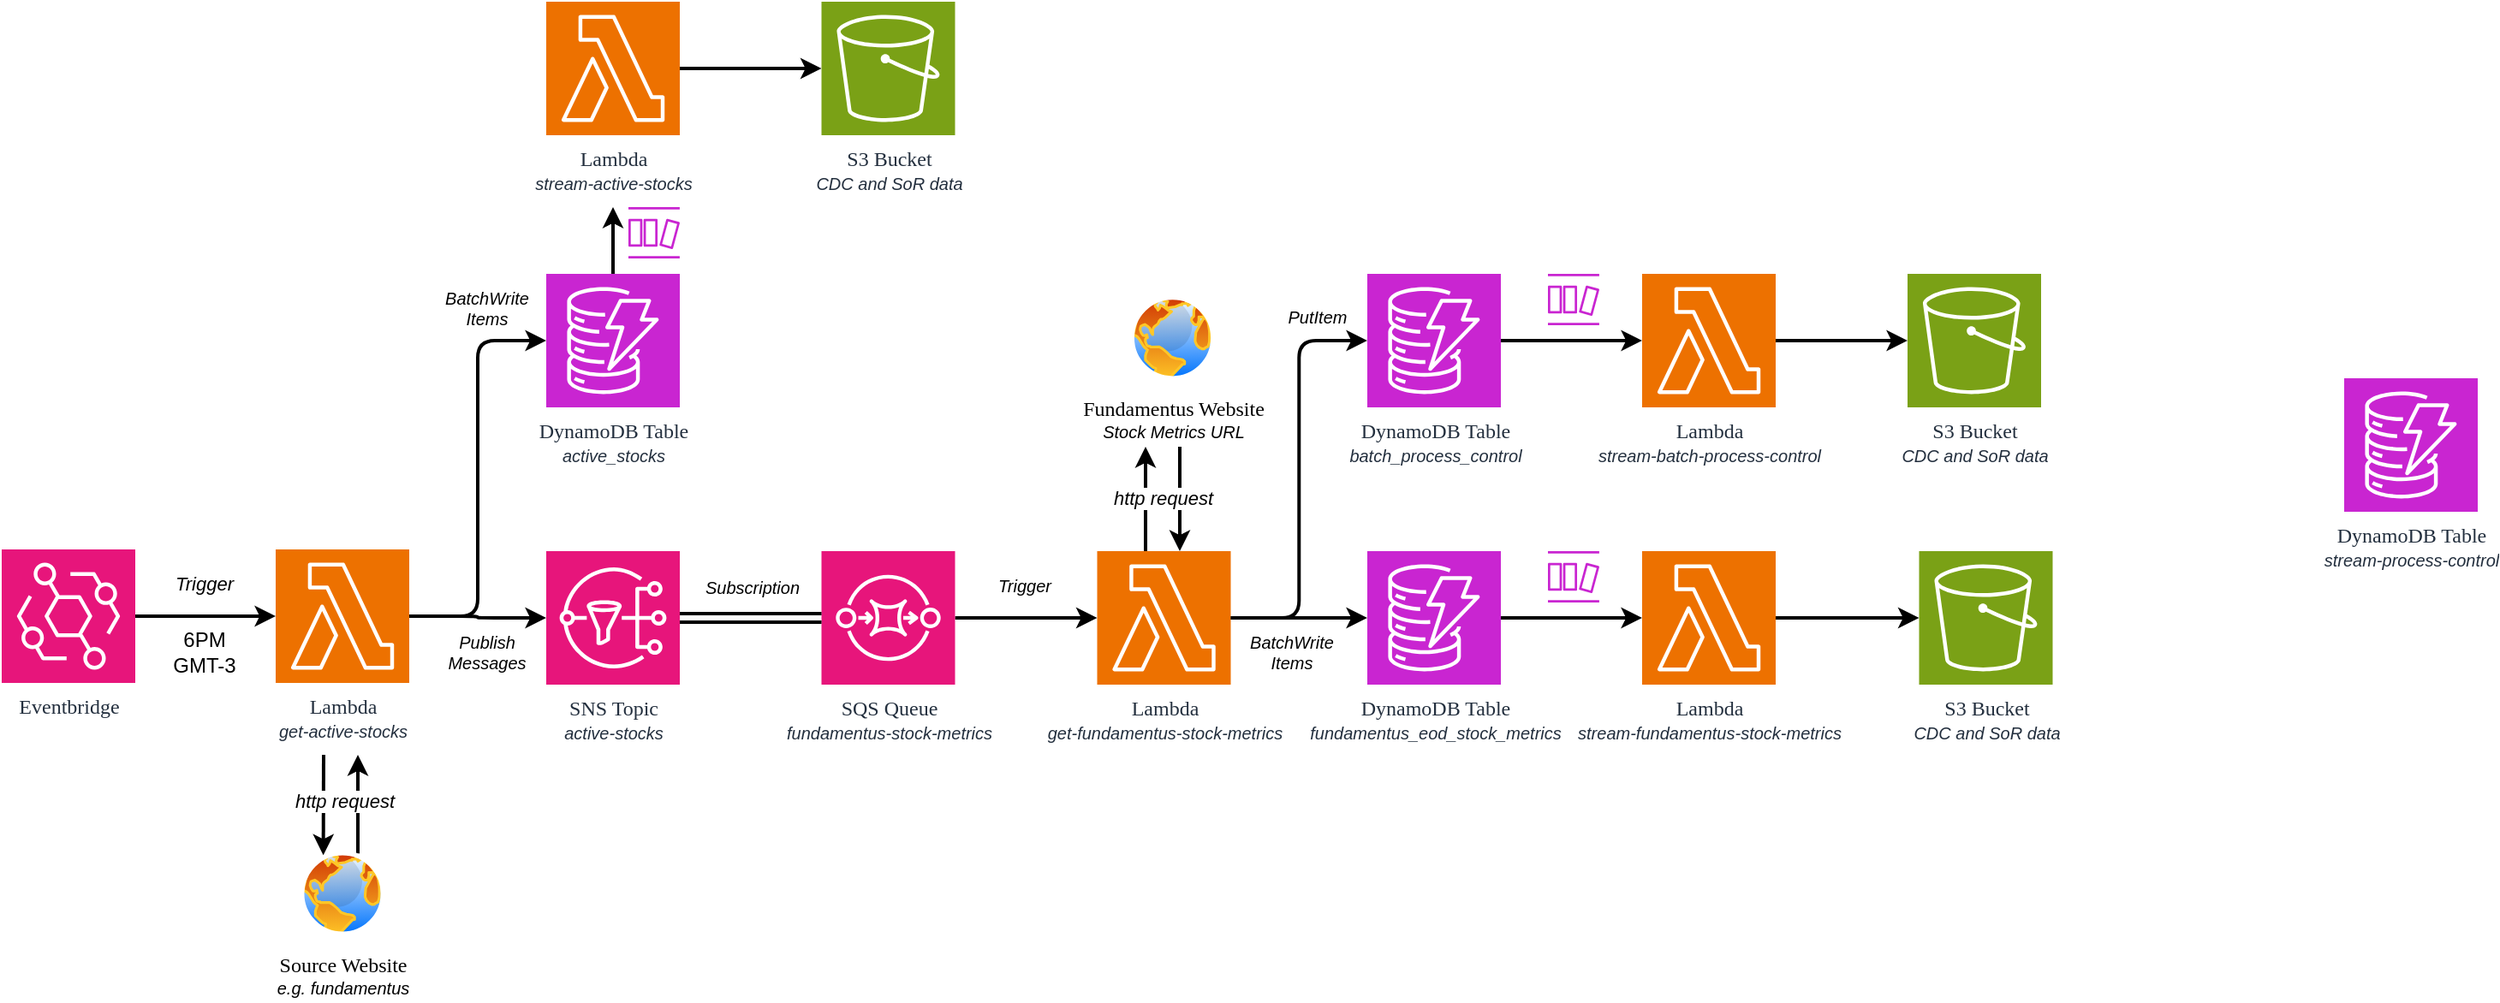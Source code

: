 <mxfile>
    <diagram name="v3" id="jrkv8rb9c3-ItWgzQTLP">
        <mxGraphModel dx="1129" dy="1209" grid="1" gridSize="10" guides="1" tooltips="1" connect="1" arrows="1" fold="1" page="0" pageScale="1" pageWidth="850" pageHeight="1100" math="0" shadow="0">
            <root>
                <mxCell id="QOTIlwkKC3elc9Ik_GOa-0"/>
                <mxCell id="QOTIlwkKC3elc9Ik_GOa-1" parent="QOTIlwkKC3elc9Ik_GOa-0"/>
                <mxCell id="QOTIlwkKC3elc9Ik_GOa-2" value="&lt;font face=&quot;Itau Display&quot;&gt;Eventbridge&lt;/font&gt;" style="sketch=0;points=[[0,0,0],[0.25,0,0],[0.5,0,0],[0.75,0,0],[1,0,0],[0,1,0],[0.25,1,0],[0.5,1,0],[0.75,1,0],[1,1,0],[0,0.25,0],[0,0.5,0],[0,0.75,0],[1,0.25,0],[1,0.5,0],[1,0.75,0]];outlineConnect=0;fontColor=#232F3E;fillColor=#E7157B;strokeColor=#ffffff;dashed=0;verticalLabelPosition=bottom;verticalAlign=top;align=center;html=1;fontSize=12;fontStyle=0;aspect=fixed;shape=mxgraph.aws4.resourceIcon;resIcon=mxgraph.aws4.eventbridge;" vertex="1" parent="QOTIlwkKC3elc9Ik_GOa-1">
                    <mxGeometry x="122" y="240" width="78" height="78" as="geometry"/>
                </mxCell>
                <mxCell id="QOTIlwkKC3elc9Ik_GOa-3" style="edgeStyle=orthogonalEdgeStyle;shape=connector;rounded=1;html=1;strokeColor=default;strokeWidth=2;align=center;verticalAlign=middle;fontFamily=Helvetica;fontSize=11;fontColor=default;labelBackgroundColor=default;endArrow=classic;" edge="1" parent="QOTIlwkKC3elc9Ik_GOa-1" source="QOTIlwkKC3elc9Ik_GOa-6" target="QOTIlwkKC3elc9Ik_GOa-9">
                    <mxGeometry relative="1" as="geometry">
                        <Array as="points">
                            <mxPoint x="400" y="279"/>
                            <mxPoint x="400" y="118"/>
                        </Array>
                    </mxGeometry>
                </mxCell>
                <mxCell id="QOTIlwkKC3elc9Ik_GOa-4" style="edgeStyle=orthogonalEdgeStyle;shape=connector;rounded=1;html=1;entryX=0.25;entryY=0;entryDx=0;entryDy=0;strokeColor=default;strokeWidth=2;align=center;verticalAlign=middle;fontFamily=Helvetica;fontSize=11;fontColor=default;labelBackgroundColor=default;endArrow=classic;" edge="1" parent="QOTIlwkKC3elc9Ik_GOa-1" target="QOTIlwkKC3elc9Ik_GOa-12">
                    <mxGeometry relative="1" as="geometry">
                        <mxPoint x="310" y="360" as="sourcePoint"/>
                        <Array as="points">
                            <mxPoint x="310" y="360"/>
                        </Array>
                    </mxGeometry>
                </mxCell>
                <mxCell id="QOTIlwkKC3elc9Ik_GOa-5" style="edgeStyle=orthogonalEdgeStyle;shape=connector;rounded=1;html=1;strokeColor=default;strokeWidth=2;align=center;verticalAlign=middle;fontFamily=Helvetica;fontSize=11;fontColor=default;labelBackgroundColor=default;endArrow=classic;" edge="1" parent="QOTIlwkKC3elc9Ik_GOa-1" source="QOTIlwkKC3elc9Ik_GOa-6" target="QOTIlwkKC3elc9Ik_GOa-15">
                    <mxGeometry relative="1" as="geometry"/>
                </mxCell>
                <mxCell id="QOTIlwkKC3elc9Ik_GOa-6" value="Lambda&lt;div&gt;&lt;i&gt;&lt;font style=&quot;font-size: 10px;&quot; face=&quot;Helvetica&quot;&gt;get-active-stocks&lt;/font&gt;&lt;/i&gt;&lt;/div&gt;" style="sketch=0;points=[[0,0,0],[0.25,0,0],[0.5,0,0],[0.75,0,0],[1,0,0],[0,1,0],[0.25,1,0],[0.5,1,0],[0.75,1,0],[1,1,0],[0,0.25,0],[0,0.5,0],[0,0.75,0],[1,0.25,0],[1,0.5,0],[1,0.75,0]];outlineConnect=0;fontColor=#232F3E;fillColor=#ED7100;strokeColor=#ffffff;dashed=0;verticalLabelPosition=bottom;verticalAlign=top;align=center;html=1;fontSize=12;fontStyle=0;aspect=fixed;shape=mxgraph.aws4.resourceIcon;resIcon=mxgraph.aws4.lambda;fontFamily=Itau Display;" vertex="1" parent="QOTIlwkKC3elc9Ik_GOa-1">
                    <mxGeometry x="282" y="240" width="78" height="78" as="geometry"/>
                </mxCell>
                <mxCell id="QOTIlwkKC3elc9Ik_GOa-7" style="edgeStyle=orthogonalEdgeStyle;shape=connector;rounded=1;html=1;entryX=0;entryY=0.5;entryDx=0;entryDy=0;entryPerimeter=0;strokeColor=default;strokeWidth=2;align=center;verticalAlign=middle;fontFamily=Helvetica;fontSize=11;fontColor=default;labelBackgroundColor=default;endArrow=classic;" edge="1" parent="QOTIlwkKC3elc9Ik_GOa-1" source="QOTIlwkKC3elc9Ik_GOa-2" target="QOTIlwkKC3elc9Ik_GOa-6">
                    <mxGeometry relative="1" as="geometry"/>
                </mxCell>
                <mxCell id="QOTIlwkKC3elc9Ik_GOa-8" style="edgeStyle=orthogonalEdgeStyle;shape=connector;rounded=1;html=1;strokeColor=default;strokeWidth=2;align=center;verticalAlign=middle;fontFamily=Helvetica;fontSize=11;fontColor=default;labelBackgroundColor=default;endArrow=classic;" edge="1" parent="QOTIlwkKC3elc9Ik_GOa-1" source="QOTIlwkKC3elc9Ik_GOa-9">
                    <mxGeometry relative="1" as="geometry">
                        <mxPoint x="479" y="40" as="targetPoint"/>
                    </mxGeometry>
                </mxCell>
                <mxCell id="QOTIlwkKC3elc9Ik_GOa-9" value="&lt;font face=&quot;Itau Display&quot;&gt;DynamoDB Table&lt;/font&gt;&lt;div&gt;&lt;font style=&quot;font-size: 10px;&quot; face=&quot;Helvetica&quot;&gt;&lt;i style=&quot;&quot;&gt;active_stocks&lt;/i&gt;&lt;/font&gt;&lt;/div&gt;" style="points=[[0,0,0],[0.25,0,0],[0.5,0,0],[0.75,0,0],[1,0,0],[0,1,0],[0.25,1,0],[0.5,1,0],[0.75,1,0],[1,1,0],[0,0.25,0],[0,0.5,0],[0,0.75,0],[1,0.25,0],[1,0.5,0],[1,0.75,0]];outlineConnect=0;fontColor=#232F3E;fillColor=#C925D1;strokeColor=#ffffff;dashed=0;verticalLabelPosition=bottom;verticalAlign=top;align=center;html=1;fontSize=12;fontStyle=0;aspect=fixed;shape=mxgraph.aws4.resourceIcon;resIcon=mxgraph.aws4.dynamodb;fontFamily=Helvetica;labelBackgroundColor=none;" vertex="1" parent="QOTIlwkKC3elc9Ik_GOa-1">
                    <mxGeometry x="440" y="79" width="78" height="78" as="geometry"/>
                </mxCell>
                <mxCell id="QOTIlwkKC3elc9Ik_GOa-10" value="&lt;i&gt;BatchWrite&lt;/i&gt;&lt;div&gt;&lt;i&gt;Items&lt;/i&gt;&lt;/div&gt;" style="text;html=1;align=center;verticalAlign=middle;resizable=0;points=[];autosize=1;strokeColor=none;fillColor=none;fontFamily=Helvetica;fontSize=10;fontColor=default;labelBackgroundColor=none;" vertex="1" parent="QOTIlwkKC3elc9Ik_GOa-1">
                    <mxGeometry x="370" y="79" width="70" height="40" as="geometry"/>
                </mxCell>
                <mxCell id="QOTIlwkKC3elc9Ik_GOa-11" style="edgeStyle=orthogonalEdgeStyle;shape=connector;rounded=1;html=1;strokeColor=default;strokeWidth=2;align=center;verticalAlign=middle;fontFamily=Helvetica;fontSize=11;fontColor=default;labelBackgroundColor=default;endArrow=classic;" edge="1" parent="QOTIlwkKC3elc9Ik_GOa-1" source="QOTIlwkKC3elc9Ik_GOa-12">
                    <mxGeometry relative="1" as="geometry">
                        <mxPoint x="330" y="360" as="targetPoint"/>
                        <Array as="points">
                            <mxPoint x="330" y="360"/>
                        </Array>
                    </mxGeometry>
                </mxCell>
                <mxCell id="QOTIlwkKC3elc9Ik_GOa-12" value="&lt;font style=&quot;font-size: 12px;&quot; face=&quot;Itau Display&quot;&gt;Source Website&lt;/font&gt;&lt;div&gt;&lt;i&gt;&lt;font style=&quot;font-size: 10px;&quot;&gt;e.g. fundamentus&lt;/font&gt;&lt;/i&gt;&lt;/div&gt;" style="image;aspect=fixed;perimeter=ellipsePerimeter;html=1;align=center;shadow=0;dashed=0;spacingTop=3;image=img/lib/active_directory/internet_globe.svg;fontFamily=Helvetica;fontSize=11;fontColor=default;labelBackgroundColor=none;" vertex="1" parent="QOTIlwkKC3elc9Ik_GOa-1">
                    <mxGeometry x="296" y="416" width="50" height="50" as="geometry"/>
                </mxCell>
                <mxCell id="QOTIlwkKC3elc9Ik_GOa-13" value="&lt;i&gt;http request&lt;/i&gt;" style="text;html=1;align=center;verticalAlign=middle;resizable=0;points=[];autosize=1;strokeColor=none;fillColor=none;fontFamily=Helvetica;fontSize=11;fontColor=default;labelBackgroundColor=default;" vertex="1" parent="QOTIlwkKC3elc9Ik_GOa-1">
                    <mxGeometry x="282" y="372" width="80" height="30" as="geometry"/>
                </mxCell>
                <mxCell id="QOTIlwkKC3elc9Ik_GOa-14" value="6PM&lt;div&gt;GMT-3&lt;/div&gt;" style="text;html=1;align=center;verticalAlign=middle;resizable=0;points=[];autosize=1;strokeColor=none;fillColor=none;" vertex="1" parent="QOTIlwkKC3elc9Ik_GOa-1">
                    <mxGeometry x="210" y="280" width="60" height="40" as="geometry"/>
                </mxCell>
                <mxCell id="QOTIlwkKC3elc9Ik_GOa-15" value="&lt;font face=&quot;Itau Display&quot;&gt;SNS Topic&lt;/font&gt;&lt;div&gt;&lt;font face=&quot;Helvetica&quot; style=&quot;font-size: 10px;&quot;&gt;&lt;i style=&quot;&quot;&gt;active-stocks&lt;/i&gt;&lt;/font&gt;&lt;/div&gt;" style="points=[[0,0,0],[0.25,0,0],[0.5,0,0],[0.75,0,0],[1,0,0],[0,1,0],[0.25,1,0],[0.5,1,0],[0.75,1,0],[1,1,0],[0,0.25,0],[0,0.5,0],[0,0.75,0],[1,0.25,0],[1,0.5,0],[1,0.75,0]];outlineConnect=0;fontColor=#232F3E;fillColor=#E7157B;strokeColor=#ffffff;dashed=0;verticalLabelPosition=bottom;verticalAlign=top;align=center;html=1;fontSize=12;fontStyle=0;aspect=fixed;shape=mxgraph.aws4.resourceIcon;resIcon=mxgraph.aws4.sns;" vertex="1" parent="QOTIlwkKC3elc9Ik_GOa-1">
                    <mxGeometry x="440" y="241" width="78" height="78" as="geometry"/>
                </mxCell>
                <mxCell id="QOTIlwkKC3elc9Ik_GOa-16" style="edgeStyle=orthogonalEdgeStyle;shape=connector;rounded=1;html=1;strokeColor=default;strokeWidth=2;align=center;verticalAlign=middle;fontFamily=Helvetica;fontSize=11;fontColor=default;labelBackgroundColor=default;endArrow=classic;" edge="1" parent="QOTIlwkKC3elc9Ik_GOa-1" source="QOTIlwkKC3elc9Ik_GOa-17" target="QOTIlwkKC3elc9Ik_GOa-20">
                    <mxGeometry relative="1" as="geometry"/>
                </mxCell>
                <mxCell id="QOTIlwkKC3elc9Ik_GOa-17" value="&lt;font face=&quot;Itau Display&quot;&gt;SQS Queue&lt;/font&gt;&lt;div&gt;&lt;span style=&quot;font-size: 10px;&quot;&gt;&lt;i&gt;fundamentus-stock-metrics&lt;/i&gt;&lt;/span&gt;&lt;/div&gt;" style="points=[[0,0,0],[0.25,0,0],[0.5,0,0],[0.75,0,0],[1,0,0],[0,1,0],[0.25,1,0],[0.5,1,0],[0.75,1,0],[1,1,0],[0,0.25,0],[0,0.5,0],[0,0.75,0],[1,0.25,0],[1,0.5,0],[1,0.75,0]];outlineConnect=0;fontColor=#232F3E;fillColor=#E7157B;strokeColor=#ffffff;dashed=0;verticalLabelPosition=bottom;verticalAlign=top;align=center;html=1;fontSize=12;fontStyle=0;aspect=fixed;shape=mxgraph.aws4.resourceIcon;resIcon=mxgraph.aws4.sqs;fontFamily=Helvetica;labelBackgroundColor=none;" vertex="1" parent="QOTIlwkKC3elc9Ik_GOa-1">
                    <mxGeometry x="600.75" y="241" width="78" height="78" as="geometry"/>
                </mxCell>
                <mxCell id="QOTIlwkKC3elc9Ik_GOa-18" style="edgeStyle=orthogonalEdgeStyle;shape=connector;rounded=1;html=1;strokeColor=default;strokeWidth=2;align=center;verticalAlign=middle;fontFamily=Helvetica;fontSize=11;fontColor=default;labelBackgroundColor=default;endArrow=classic;" edge="1" parent="QOTIlwkKC3elc9Ik_GOa-1" source="QOTIlwkKC3elc9Ik_GOa-20" target="QOTIlwkKC3elc9Ik_GOa-22">
                    <mxGeometry relative="1" as="geometry"/>
                </mxCell>
                <mxCell id="QOTIlwkKC3elc9Ik_GOa-19" style="edgeStyle=orthogonalEdgeStyle;shape=connector;rounded=1;html=1;strokeColor=default;strokeWidth=2;align=center;verticalAlign=middle;fontFamily=Helvetica;fontSize=11;fontColor=default;labelBackgroundColor=default;endArrow=classic;" edge="1" parent="QOTIlwkKC3elc9Ik_GOa-1" source="QOTIlwkKC3elc9Ik_GOa-20">
                    <mxGeometry relative="1" as="geometry">
                        <mxPoint x="790" y="180" as="targetPoint"/>
                        <Array as="points">
                            <mxPoint x="790" y="230"/>
                            <mxPoint x="790" y="230"/>
                        </Array>
                    </mxGeometry>
                </mxCell>
                <mxCell id="QOTIlwkKC3elc9Ik_GOa-20" value="Lambda&lt;div&gt;&lt;i&gt;&lt;font style=&quot;font-size: 10px;&quot; face=&quot;Helvetica&quot;&gt;get-fundamentus-stock-metrics&lt;/font&gt;&lt;/i&gt;&lt;/div&gt;" style="sketch=0;points=[[0,0,0],[0.25,0,0],[0.5,0,0],[0.75,0,0],[1,0,0],[0,1,0],[0.25,1,0],[0.5,1,0],[0.75,1,0],[1,1,0],[0,0.25,0],[0,0.5,0],[0,0.75,0],[1,0.25,0],[1,0.5,0],[1,0.75,0]];outlineConnect=0;fontColor=#232F3E;fillColor=#ED7100;strokeColor=#ffffff;dashed=0;verticalLabelPosition=bottom;verticalAlign=top;align=center;html=1;fontSize=12;fontStyle=0;aspect=fixed;shape=mxgraph.aws4.resourceIcon;resIcon=mxgraph.aws4.lambda;fontFamily=Itau Display;" vertex="1" parent="QOTIlwkKC3elc9Ik_GOa-1">
                    <mxGeometry x="761.75" y="241" width="78" height="78" as="geometry"/>
                </mxCell>
                <mxCell id="QOTIlwkKC3elc9Ik_GOa-21" style="edgeStyle=orthogonalEdgeStyle;shape=connector;rounded=1;html=1;strokeColor=default;strokeWidth=2;align=center;verticalAlign=middle;fontFamily=Helvetica;fontSize=11;fontColor=default;labelBackgroundColor=default;endArrow=classic;" edge="1" parent="QOTIlwkKC3elc9Ik_GOa-1" source="QOTIlwkKC3elc9Ik_GOa-22" target="QOTIlwkKC3elc9Ik_GOa-28">
                    <mxGeometry relative="1" as="geometry"/>
                </mxCell>
                <mxCell id="QOTIlwkKC3elc9Ik_GOa-22" value="&lt;font face=&quot;Itau Display&quot;&gt;DynamoDB Table&lt;/font&gt;&lt;div&gt;&lt;font style=&quot;font-size: 10px;&quot; face=&quot;Helvetica&quot;&gt;&lt;i style=&quot;&quot;&gt;fundamentus_eod_stock_metrics&lt;/i&gt;&lt;/font&gt;&lt;/div&gt;" style="points=[[0,0,0],[0.25,0,0],[0.5,0,0],[0.75,0,0],[1,0,0],[0,1,0],[0.25,1,0],[0.5,1,0],[0.75,1,0],[1,1,0],[0,0.25,0],[0,0.5,0],[0,0.75,0],[1,0.25,0],[1,0.5,0],[1,0.75,0]];outlineConnect=0;fontColor=#232F3E;fillColor=#C925D1;strokeColor=#ffffff;dashed=0;verticalLabelPosition=bottom;verticalAlign=top;align=center;html=1;fontSize=12;fontStyle=0;aspect=fixed;shape=mxgraph.aws4.resourceIcon;resIcon=mxgraph.aws4.dynamodb;fontFamily=Helvetica;labelBackgroundColor=none;" vertex="1" parent="QOTIlwkKC3elc9Ik_GOa-1">
                    <mxGeometry x="919.5" y="241" width="78" height="78" as="geometry"/>
                </mxCell>
                <mxCell id="QOTIlwkKC3elc9Ik_GOa-23" style="edgeStyle=orthogonalEdgeStyle;shape=connector;rounded=1;html=1;strokeColor=default;strokeWidth=2;align=center;verticalAlign=middle;fontFamily=Helvetica;fontSize=11;fontColor=default;labelBackgroundColor=default;endArrow=classic;" edge="1" parent="QOTIlwkKC3elc9Ik_GOa-1" source="QOTIlwkKC3elc9Ik_GOa-25" target="QOTIlwkKC3elc9Ik_GOa-49">
                    <mxGeometry relative="1" as="geometry"/>
                </mxCell>
                <mxCell id="QOTIlwkKC3elc9Ik_GOa-25" value="Lambda&lt;div&gt;&lt;font face=&quot;Helvetica&quot;&gt;&lt;span style=&quot;font-size: 10px;&quot;&gt;&lt;i&gt;stream-active-stocks&lt;/i&gt;&lt;/span&gt;&lt;/font&gt;&lt;/div&gt;" style="sketch=0;points=[[0,0,0],[0.25,0,0],[0.5,0,0],[0.75,0,0],[1,0,0],[0,1,0],[0.25,1,0],[0.5,1,0],[0.75,1,0],[1,1,0],[0,0.25,0],[0,0.5,0],[0,0.75,0],[1,0.25,0],[1,0.5,0],[1,0.75,0]];outlineConnect=0;fontColor=#232F3E;fillColor=#ED7100;strokeColor=#ffffff;dashed=0;verticalLabelPosition=bottom;verticalAlign=top;align=center;html=1;fontSize=12;fontStyle=0;aspect=fixed;shape=mxgraph.aws4.resourceIcon;resIcon=mxgraph.aws4.lambda;fontFamily=Itau Display;" vertex="1" parent="QOTIlwkKC3elc9Ik_GOa-1">
                    <mxGeometry x="440" y="-80" width="78" height="78" as="geometry"/>
                </mxCell>
                <mxCell id="QOTIlwkKC3elc9Ik_GOa-26" value="" style="sketch=0;outlineConnect=0;fontColor=#232F3E;gradientColor=none;fillColor=#C925D1;strokeColor=none;dashed=0;verticalLabelPosition=bottom;verticalAlign=top;align=center;html=1;fontSize=12;fontStyle=0;aspect=fixed;pointerEvents=1;shape=mxgraph.aws4.dynamodb_stream;fontFamily=Helvetica;labelBackgroundColor=default;" vertex="1" parent="QOTIlwkKC3elc9Ik_GOa-1">
                    <mxGeometry x="488" y="40" width="30" height="30" as="geometry"/>
                </mxCell>
                <mxCell id="QOTIlwkKC3elc9Ik_GOa-27" style="edgeStyle=orthogonalEdgeStyle;shape=connector;rounded=1;html=1;strokeColor=default;strokeWidth=2;align=center;verticalAlign=middle;fontFamily=Helvetica;fontSize=11;fontColor=default;labelBackgroundColor=default;endArrow=classic;" edge="1" parent="QOTIlwkKC3elc9Ik_GOa-1" source="QOTIlwkKC3elc9Ik_GOa-28" target="QOTIlwkKC3elc9Ik_GOa-50">
                    <mxGeometry relative="1" as="geometry"/>
                </mxCell>
                <mxCell id="QOTIlwkKC3elc9Ik_GOa-28" value="Lambda&lt;div&gt;&lt;font face=&quot;Helvetica&quot;&gt;&lt;span style=&quot;font-size: 10px;&quot;&gt;&lt;i&gt;stream-fundamentus-stock-metrics&lt;/i&gt;&lt;/span&gt;&lt;/font&gt;&lt;/div&gt;" style="sketch=0;points=[[0,0,0],[0.25,0,0],[0.5,0,0],[0.75,0,0],[1,0,0],[0,1,0],[0.25,1,0],[0.5,1,0],[0.75,1,0],[1,1,0],[0,0.25,0],[0,0.5,0],[0,0.75,0],[1,0.25,0],[1,0.5,0],[1,0.75,0]];outlineConnect=0;fontColor=#232F3E;fillColor=#ED7100;strokeColor=#ffffff;dashed=0;verticalLabelPosition=bottom;verticalAlign=top;align=center;html=1;fontSize=12;fontStyle=0;aspect=fixed;shape=mxgraph.aws4.resourceIcon;resIcon=mxgraph.aws4.lambda;fontFamily=Itau Display;" vertex="1" parent="QOTIlwkKC3elc9Ik_GOa-1">
                    <mxGeometry x="1080" y="241" width="78" height="78" as="geometry"/>
                </mxCell>
                <mxCell id="QOTIlwkKC3elc9Ik_GOa-29" style="edgeStyle=orthogonalEdgeStyle;shape=connector;rounded=1;html=1;strokeColor=default;strokeWidth=2;align=center;verticalAlign=middle;fontFamily=Helvetica;fontSize=11;fontColor=default;labelBackgroundColor=default;endArrow=classic;" edge="1" parent="QOTIlwkKC3elc9Ik_GOa-1" target="QOTIlwkKC3elc9Ik_GOa-20">
                    <mxGeometry relative="1" as="geometry">
                        <mxPoint x="810" y="180" as="sourcePoint"/>
                        <Array as="points">
                            <mxPoint x="810" y="190"/>
                            <mxPoint x="810" y="190"/>
                        </Array>
                    </mxGeometry>
                </mxCell>
                <mxCell id="QOTIlwkKC3elc9Ik_GOa-30" value="&lt;font style=&quot;font-size: 12px;&quot; face=&quot;Itau Display&quot;&gt;Fundamentus Website&lt;/font&gt;&lt;div&gt;&lt;i&gt;&lt;font style=&quot;font-size: 10px;&quot;&gt;Stock Metrics URL&lt;/font&gt;&lt;/i&gt;&lt;/div&gt;" style="image;aspect=fixed;perimeter=ellipsePerimeter;html=1;align=center;shadow=0;dashed=0;spacingTop=3;image=img/lib/active_directory/internet_globe.svg;fontFamily=Helvetica;fontSize=11;fontColor=default;labelBackgroundColor=none;" vertex="1" parent="QOTIlwkKC3elc9Ik_GOa-1">
                    <mxGeometry x="780.75" y="91.4" width="50" height="50" as="geometry"/>
                </mxCell>
                <mxCell id="QOTIlwkKC3elc9Ik_GOa-31" value="&lt;i&gt;http request&lt;/i&gt;" style="text;html=1;align=center;verticalAlign=middle;resizable=0;points=[];autosize=1;strokeColor=none;fillColor=none;fontFamily=Helvetica;fontSize=11;fontColor=default;labelBackgroundColor=default;" vertex="1" parent="QOTIlwkKC3elc9Ik_GOa-1">
                    <mxGeometry x="759.75" y="195" width="80" height="30" as="geometry"/>
                </mxCell>
                <mxCell id="QOTIlwkKC3elc9Ik_GOa-32" value="&lt;i&gt;Trigger&lt;/i&gt;" style="text;html=1;align=center;verticalAlign=middle;resizable=0;points=[];autosize=1;strokeColor=none;fillColor=none;fontFamily=Helvetica;fontSize=11;fontColor=default;labelBackgroundColor=none;" vertex="1" parent="QOTIlwkKC3elc9Ik_GOa-1">
                    <mxGeometry x="210" y="245" width="60" height="30" as="geometry"/>
                </mxCell>
                <mxCell id="QOTIlwkKC3elc9Ik_GOa-33" style="edgeStyle=orthogonalEdgeStyle;shape=link;rounded=1;html=1;entryX=0;entryY=0.5;entryDx=0;entryDy=0;entryPerimeter=0;strokeColor=default;strokeWidth=2;align=center;verticalAlign=middle;fontFamily=Helvetica;fontSize=11;fontColor=default;labelBackgroundColor=default;endArrow=classic;" edge="1" parent="QOTIlwkKC3elc9Ik_GOa-1" source="QOTIlwkKC3elc9Ik_GOa-15" target="QOTIlwkKC3elc9Ik_GOa-17">
                    <mxGeometry relative="1" as="geometry"/>
                </mxCell>
                <mxCell id="QOTIlwkKC3elc9Ik_GOa-34" value="&lt;i&gt;Subscription&lt;/i&gt;" style="text;html=1;align=center;verticalAlign=middle;resizable=0;points=[];autosize=1;strokeColor=none;fillColor=none;fontFamily=Helvetica;fontSize=10;fontColor=default;labelBackgroundColor=none;" vertex="1" parent="QOTIlwkKC3elc9Ik_GOa-1">
                    <mxGeometry x="519.75" y="247" width="80" height="30" as="geometry"/>
                </mxCell>
                <mxCell id="QOTIlwkKC3elc9Ik_GOa-35" value="&lt;i&gt;Trigger&lt;/i&gt;" style="text;html=1;align=center;verticalAlign=middle;resizable=0;points=[];autosize=1;strokeColor=none;fillColor=none;fontFamily=Helvetica;fontSize=10;fontColor=default;labelBackgroundColor=none;" vertex="1" parent="QOTIlwkKC3elc9Ik_GOa-1">
                    <mxGeometry x="693.75" y="246" width="50" height="30" as="geometry"/>
                </mxCell>
                <mxCell id="QOTIlwkKC3elc9Ik_GOa-36" value="&lt;i&gt;BatchWrite&lt;/i&gt;&lt;div&gt;&lt;i&gt;Items&lt;/i&gt;&lt;/div&gt;" style="text;html=1;align=center;verticalAlign=middle;resizable=0;points=[];autosize=1;strokeColor=none;fillColor=none;fontFamily=Helvetica;fontSize=10;fontColor=default;labelBackgroundColor=none;" vertex="1" parent="QOTIlwkKC3elc9Ik_GOa-1">
                    <mxGeometry x="839.75" y="280" width="70" height="40" as="geometry"/>
                </mxCell>
                <mxCell id="QOTIlwkKC3elc9Ik_GOa-37" value="" style="sketch=0;outlineConnect=0;fontColor=#232F3E;gradientColor=none;fillColor=#C925D1;strokeColor=none;dashed=0;verticalLabelPosition=bottom;verticalAlign=top;align=center;html=1;fontSize=12;fontStyle=0;aspect=fixed;pointerEvents=1;shape=mxgraph.aws4.dynamodb_stream;fontFamily=Helvetica;labelBackgroundColor=default;" vertex="1" parent="QOTIlwkKC3elc9Ik_GOa-1">
                    <mxGeometry x="1025" y="241" width="30" height="30" as="geometry"/>
                </mxCell>
                <mxCell id="QOTIlwkKC3elc9Ik_GOa-39" value="&lt;font face=&quot;Itau Display&quot;&gt;DynamoDB Table&lt;/font&gt;&lt;div&gt;&lt;font style=&quot;font-size: 10px;&quot; face=&quot;Helvetica&quot;&gt;&lt;i style=&quot;&quot;&gt;batch_process_control&lt;/i&gt;&lt;/font&gt;&lt;/div&gt;" style="points=[[0,0,0],[0.25,0,0],[0.5,0,0],[0.75,0,0],[1,0,0],[0,1,0],[0.25,1,0],[0.5,1,0],[0.75,1,0],[1,1,0],[0,0.25,0],[0,0.5,0],[0,0.75,0],[1,0.25,0],[1,0.5,0],[1,0.75,0]];outlineConnect=0;fontColor=#232F3E;fillColor=#C925D1;strokeColor=#ffffff;dashed=0;verticalLabelPosition=bottom;verticalAlign=top;align=center;html=1;fontSize=12;fontStyle=0;aspect=fixed;shape=mxgraph.aws4.resourceIcon;resIcon=mxgraph.aws4.dynamodb;fontFamily=Helvetica;labelBackgroundColor=none;" vertex="1" parent="QOTIlwkKC3elc9Ik_GOa-1">
                    <mxGeometry x="919.5" y="79" width="78" height="78" as="geometry"/>
                </mxCell>
                <mxCell id="QOTIlwkKC3elc9Ik_GOa-48" value="&lt;i&gt;Publish&lt;/i&gt;&lt;div&gt;&lt;i&gt;Messages&lt;/i&gt;&lt;/div&gt;" style="text;html=1;align=center;verticalAlign=middle;resizable=0;points=[];autosize=1;strokeColor=none;fillColor=none;fontFamily=Helvetica;fontSize=10;fontColor=default;labelBackgroundColor=none;" vertex="1" parent="QOTIlwkKC3elc9Ik_GOa-1">
                    <mxGeometry x="370" y="280" width="70" height="40" as="geometry"/>
                </mxCell>
                <mxCell id="QOTIlwkKC3elc9Ik_GOa-49" value="&lt;font face=&quot;Itau Display&quot;&gt;S3 Bucket&lt;/font&gt;&lt;div&gt;&lt;span style=&quot;font-size: 10px;&quot;&gt;&lt;i&gt;CDC and SoR data&lt;/i&gt;&lt;/span&gt;&lt;/div&gt;" style="points=[[0,0,0],[0.25,0,0],[0.5,0,0],[0.75,0,0],[1,0,0],[0,1,0],[0.25,1,0],[0.5,1,0],[0.75,1,0],[1,1,0],[0,0.25,0],[0,0.5,0],[0,0.75,0],[1,0.25,0],[1,0.5,0],[1,0.75,0]];outlineConnect=0;fontColor=#232F3E;fillColor=#7AA116;strokeColor=#ffffff;dashed=0;verticalLabelPosition=bottom;verticalAlign=top;align=center;html=1;fontSize=12;fontStyle=0;aspect=fixed;shape=mxgraph.aws4.resourceIcon;resIcon=mxgraph.aws4.s3;" vertex="1" parent="QOTIlwkKC3elc9Ik_GOa-1">
                    <mxGeometry x="600.75" y="-80" width="78" height="78" as="geometry"/>
                </mxCell>
                <mxCell id="QOTIlwkKC3elc9Ik_GOa-50" value="&lt;font face=&quot;Itau Display&quot;&gt;S3 Bucket&lt;/font&gt;&lt;div&gt;&lt;span style=&quot;font-size: 10px;&quot;&gt;&lt;i&gt;CDC and SoR data&lt;/i&gt;&lt;/span&gt;&lt;/div&gt;" style="points=[[0,0,0],[0.25,0,0],[0.5,0,0],[0.75,0,0],[1,0,0],[0,1,0],[0.25,1,0],[0.5,1,0],[0.75,1,0],[1,1,0],[0,0.25,0],[0,0.5,0],[0,0.75,0],[1,0.25,0],[1,0.5,0],[1,0.75,0]];outlineConnect=0;fontColor=#232F3E;fillColor=#7AA116;strokeColor=#ffffff;dashed=0;verticalLabelPosition=bottom;verticalAlign=top;align=center;html=1;fontSize=12;fontStyle=0;aspect=fixed;shape=mxgraph.aws4.resourceIcon;resIcon=mxgraph.aws4.s3;" vertex="1" parent="QOTIlwkKC3elc9Ik_GOa-1">
                    <mxGeometry x="1241.75" y="241" width="78" height="78" as="geometry"/>
                </mxCell>
                <mxCell id="QOTIlwkKC3elc9Ik_GOa-51" style="edgeStyle=orthogonalEdgeStyle;shape=connector;rounded=1;html=1;strokeColor=default;strokeWidth=2;align=center;verticalAlign=middle;fontFamily=Helvetica;fontSize=11;fontColor=default;labelBackgroundColor=default;endArrow=classic;" edge="1" parent="QOTIlwkKC3elc9Ik_GOa-1" source="QOTIlwkKC3elc9Ik_GOa-52" target="QOTIlwkKC3elc9Ik_GOa-53">
                    <mxGeometry relative="1" as="geometry"/>
                </mxCell>
                <mxCell id="QOTIlwkKC3elc9Ik_GOa-52" value="Lambda&lt;div&gt;&lt;font face=&quot;Helvetica&quot;&gt;&lt;span style=&quot;font-size: 10px;&quot;&gt;&lt;i&gt;stream-batch-process-control&lt;/i&gt;&lt;/span&gt;&lt;/font&gt;&lt;/div&gt;" style="sketch=0;points=[[0,0,0],[0.25,0,0],[0.5,0,0],[0.75,0,0],[1,0,0],[0,1,0],[0.25,1,0],[0.5,1,0],[0.75,1,0],[1,1,0],[0,0.25,0],[0,0.5,0],[0,0.75,0],[1,0.25,0],[1,0.5,0],[1,0.75,0]];outlineConnect=0;fontColor=#232F3E;fillColor=#ED7100;strokeColor=#ffffff;dashed=0;verticalLabelPosition=bottom;verticalAlign=top;align=center;html=1;fontSize=12;fontStyle=0;aspect=fixed;shape=mxgraph.aws4.resourceIcon;resIcon=mxgraph.aws4.lambda;fontFamily=Itau Display;" vertex="1" parent="QOTIlwkKC3elc9Ik_GOa-1">
                    <mxGeometry x="1080" y="79" width="78" height="78" as="geometry"/>
                </mxCell>
                <mxCell id="QOTIlwkKC3elc9Ik_GOa-53" value="&lt;font face=&quot;Itau Display&quot;&gt;S3 Bucket&lt;/font&gt;&lt;div&gt;&lt;span style=&quot;font-size: 10px;&quot;&gt;&lt;i&gt;CDC and SoR data&lt;/i&gt;&lt;/span&gt;&lt;/div&gt;" style="points=[[0,0,0],[0.25,0,0],[0.5,0,0],[0.75,0,0],[1,0,0],[0,1,0],[0.25,1,0],[0.5,1,0],[0.75,1,0],[1,1,0],[0,0.25,0],[0,0.5,0],[0,0.75,0],[1,0.25,0],[1,0.5,0],[1,0.75,0]];outlineConnect=0;fontColor=#232F3E;fillColor=#7AA116;strokeColor=#ffffff;dashed=0;verticalLabelPosition=bottom;verticalAlign=top;align=center;html=1;fontSize=12;fontStyle=0;aspect=fixed;shape=mxgraph.aws4.resourceIcon;resIcon=mxgraph.aws4.s3;" vertex="1" parent="QOTIlwkKC3elc9Ik_GOa-1">
                    <mxGeometry x="1235" y="79" width="78" height="78" as="geometry"/>
                </mxCell>
                <mxCell id="QOTIlwkKC3elc9Ik_GOa-54" style="edgeStyle=orthogonalEdgeStyle;html=1;entryX=0;entryY=0.5;entryDx=0;entryDy=0;entryPerimeter=0;strokeWidth=2;" edge="1" parent="QOTIlwkKC3elc9Ik_GOa-1" source="QOTIlwkKC3elc9Ik_GOa-20" target="QOTIlwkKC3elc9Ik_GOa-39">
                    <mxGeometry relative="1" as="geometry"/>
                </mxCell>
                <mxCell id="QOTIlwkKC3elc9Ik_GOa-55" value="&lt;i&gt;PutItem&lt;/i&gt;" style="text;html=1;align=center;verticalAlign=middle;resizable=0;points=[];autosize=1;strokeColor=none;fillColor=none;fontFamily=Helvetica;fontSize=10;fontColor=default;labelBackgroundColor=none;" vertex="1" parent="QOTIlwkKC3elc9Ik_GOa-1">
                    <mxGeometry x="859.5" y="89" width="60" height="30" as="geometry"/>
                </mxCell>
                <mxCell id="QOTIlwkKC3elc9Ik_GOa-56" style="edgeStyle=orthogonalEdgeStyle;shape=connector;rounded=1;html=1;entryX=0;entryY=0.5;entryDx=0;entryDy=0;entryPerimeter=0;strokeColor=default;strokeWidth=2;align=center;verticalAlign=middle;fontFamily=Helvetica;fontSize=11;fontColor=default;labelBackgroundColor=default;endArrow=classic;" edge="1" parent="QOTIlwkKC3elc9Ik_GOa-1" source="QOTIlwkKC3elc9Ik_GOa-39" target="QOTIlwkKC3elc9Ik_GOa-52">
                    <mxGeometry relative="1" as="geometry"/>
                </mxCell>
                <mxCell id="QOTIlwkKC3elc9Ik_GOa-57" value="" style="sketch=0;outlineConnect=0;fontColor=#232F3E;gradientColor=none;fillColor=#C925D1;strokeColor=none;dashed=0;verticalLabelPosition=bottom;verticalAlign=top;align=center;html=1;fontSize=12;fontStyle=0;aspect=fixed;pointerEvents=1;shape=mxgraph.aws4.dynamodb_stream;fontFamily=Helvetica;labelBackgroundColor=default;" vertex="1" parent="QOTIlwkKC3elc9Ik_GOa-1">
                    <mxGeometry x="1025" y="79" width="30" height="30" as="geometry"/>
                </mxCell>
                <mxCell id="QOTIlwkKC3elc9Ik_GOa-58" value="&lt;font face=&quot;Itau Display&quot;&gt;DynamoDB Table&lt;/font&gt;&lt;div&gt;&lt;font style=&quot;font-size: 10px;&quot; face=&quot;Helvetica&quot;&gt;&lt;i style=&quot;&quot;&gt;stream-process-control&lt;/i&gt;&lt;/font&gt;&lt;/div&gt;" style="points=[[0,0,0],[0.25,0,0],[0.5,0,0],[0.75,0,0],[1,0,0],[0,1,0],[0.25,1,0],[0.5,1,0],[0.75,1,0],[1,1,0],[0,0.25,0],[0,0.5,0],[0,0.75,0],[1,0.25,0],[1,0.5,0],[1,0.75,0]];outlineConnect=0;fontColor=#232F3E;fillColor=#C925D1;strokeColor=#ffffff;dashed=0;verticalLabelPosition=bottom;verticalAlign=top;align=center;html=1;fontSize=12;fontStyle=0;aspect=fixed;shape=mxgraph.aws4.resourceIcon;resIcon=mxgraph.aws4.dynamodb;fontFamily=Helvetica;labelBackgroundColor=none;" vertex="1" parent="QOTIlwkKC3elc9Ik_GOa-1">
                    <mxGeometry x="1490" y="140" width="78" height="78" as="geometry"/>
                </mxCell>
            </root>
        </mxGraphModel>
    </diagram>
    <diagram name="v2-clean" id="_LheQvpfTonGrPRfqXea">
        <mxGraphModel dx="1215" dy="1255" grid="1" gridSize="10" guides="1" tooltips="1" connect="1" arrows="1" fold="1" page="0" pageScale="1" pageWidth="850" pageHeight="1100" math="0" shadow="0">
            <root>
                <mxCell id="EXJvqmaCtZal6pHEVYZa-0"/>
                <mxCell id="EXJvqmaCtZal6pHEVYZa-1" parent="EXJvqmaCtZal6pHEVYZa-0"/>
                <mxCell id="EXJvqmaCtZal6pHEVYZa-2" value="&lt;font face=&quot;Itau Display&quot;&gt;Eventbridge&lt;/font&gt;" style="sketch=0;points=[[0,0,0],[0.25,0,0],[0.5,0,0],[0.75,0,0],[1,0,0],[0,1,0],[0.25,1,0],[0.5,1,0],[0.75,1,0],[1,1,0],[0,0.25,0],[0,0.5,0],[0,0.75,0],[1,0.25,0],[1,0.5,0],[1,0.75,0]];outlineConnect=0;fontColor=#232F3E;fillColor=#E7157B;strokeColor=#ffffff;dashed=0;verticalLabelPosition=bottom;verticalAlign=top;align=center;html=1;fontSize=12;fontStyle=0;aspect=fixed;shape=mxgraph.aws4.resourceIcon;resIcon=mxgraph.aws4.eventbridge;" parent="EXJvqmaCtZal6pHEVYZa-1" vertex="1">
                    <mxGeometry x="122" y="240" width="78" height="78" as="geometry"/>
                </mxCell>
                <mxCell id="EXJvqmaCtZal6pHEVYZa-3" style="edgeStyle=orthogonalEdgeStyle;shape=connector;rounded=1;html=1;strokeColor=default;strokeWidth=2;align=center;verticalAlign=middle;fontFamily=Helvetica;fontSize=11;fontColor=default;labelBackgroundColor=default;endArrow=classic;" parent="EXJvqmaCtZal6pHEVYZa-1" source="EXJvqmaCtZal6pHEVYZa-5" target="EXJvqmaCtZal6pHEVYZa-7" edge="1">
                    <mxGeometry relative="1" as="geometry">
                        <Array as="points">
                            <mxPoint x="400" y="279"/>
                            <mxPoint x="400" y="118"/>
                        </Array>
                    </mxGeometry>
                </mxCell>
                <mxCell id="EXJvqmaCtZal6pHEVYZa-4" style="edgeStyle=orthogonalEdgeStyle;shape=connector;rounded=1;html=1;entryX=0.25;entryY=0;entryDx=0;entryDy=0;strokeColor=default;strokeWidth=2;align=center;verticalAlign=middle;fontFamily=Helvetica;fontSize=11;fontColor=default;labelBackgroundColor=default;endArrow=classic;" parent="EXJvqmaCtZal6pHEVYZa-1" target="EXJvqmaCtZal6pHEVYZa-10" edge="1">
                    <mxGeometry relative="1" as="geometry">
                        <mxPoint x="310" y="360" as="sourcePoint"/>
                        <Array as="points">
                            <mxPoint x="310" y="360"/>
                        </Array>
                    </mxGeometry>
                </mxCell>
                <mxCell id="-LnPxQrBABL9VB4jlYDg-12" style="edgeStyle=orthogonalEdgeStyle;shape=connector;rounded=1;html=1;strokeColor=default;strokeWidth=2;align=center;verticalAlign=middle;fontFamily=Helvetica;fontSize=11;fontColor=default;labelBackgroundColor=default;endArrow=classic;" parent="EXJvqmaCtZal6pHEVYZa-1" source="EXJvqmaCtZal6pHEVYZa-5" target="EXJvqmaCtZal6pHEVYZa-13" edge="1">
                    <mxGeometry relative="1" as="geometry"/>
                </mxCell>
                <mxCell id="EXJvqmaCtZal6pHEVYZa-5" value="Lambda&lt;div&gt;&lt;i&gt;&lt;font style=&quot;font-size: 10px;&quot; face=&quot;Helvetica&quot;&gt;get-active-stocks&lt;/font&gt;&lt;/i&gt;&lt;/div&gt;" style="sketch=0;points=[[0,0,0],[0.25,0,0],[0.5,0,0],[0.75,0,0],[1,0,0],[0,1,0],[0.25,1,0],[0.5,1,0],[0.75,1,0],[1,1,0],[0,0.25,0],[0,0.5,0],[0,0.75,0],[1,0.25,0],[1,0.5,0],[1,0.75,0]];outlineConnect=0;fontColor=#232F3E;fillColor=#ED7100;strokeColor=#ffffff;dashed=0;verticalLabelPosition=bottom;verticalAlign=top;align=center;html=1;fontSize=12;fontStyle=0;aspect=fixed;shape=mxgraph.aws4.resourceIcon;resIcon=mxgraph.aws4.lambda;fontFamily=Itau Display;" parent="EXJvqmaCtZal6pHEVYZa-1" vertex="1">
                    <mxGeometry x="282" y="240" width="78" height="78" as="geometry"/>
                </mxCell>
                <mxCell id="EXJvqmaCtZal6pHEVYZa-6" style="edgeStyle=orthogonalEdgeStyle;shape=connector;rounded=1;html=1;entryX=0;entryY=0.5;entryDx=0;entryDy=0;entryPerimeter=0;strokeColor=default;strokeWidth=2;align=center;verticalAlign=middle;fontFamily=Helvetica;fontSize=11;fontColor=default;labelBackgroundColor=default;endArrow=classic;" parent="EXJvqmaCtZal6pHEVYZa-1" source="EXJvqmaCtZal6pHEVYZa-2" target="EXJvqmaCtZal6pHEVYZa-5" edge="1">
                    <mxGeometry relative="1" as="geometry"/>
                </mxCell>
                <mxCell id="-LnPxQrBABL9VB4jlYDg-13" style="edgeStyle=orthogonalEdgeStyle;shape=connector;rounded=1;html=1;strokeColor=default;strokeWidth=2;align=center;verticalAlign=middle;fontFamily=Helvetica;fontSize=11;fontColor=default;labelBackgroundColor=default;endArrow=classic;" parent="EXJvqmaCtZal6pHEVYZa-1" source="EXJvqmaCtZal6pHEVYZa-7" edge="1">
                    <mxGeometry relative="1" as="geometry">
                        <mxPoint x="479" y="40" as="targetPoint"/>
                    </mxGeometry>
                </mxCell>
                <mxCell id="EXJvqmaCtZal6pHEVYZa-7" value="&lt;font face=&quot;Itau Display&quot;&gt;DynamoDB Table&lt;/font&gt;&lt;div&gt;&lt;font style=&quot;font-size: 10px;&quot; face=&quot;Helvetica&quot;&gt;&lt;i style=&quot;&quot;&gt;active_stocks&lt;/i&gt;&lt;/font&gt;&lt;/div&gt;" style="points=[[0,0,0],[0.25,0,0],[0.5,0,0],[0.75,0,0],[1,0,0],[0,1,0],[0.25,1,0],[0.5,1,0],[0.75,1,0],[1,1,0],[0,0.25,0],[0,0.5,0],[0,0.75,0],[1,0.25,0],[1,0.5,0],[1,0.75,0]];outlineConnect=0;fontColor=#232F3E;fillColor=#C925D1;strokeColor=#ffffff;dashed=0;verticalLabelPosition=bottom;verticalAlign=top;align=center;html=1;fontSize=12;fontStyle=0;aspect=fixed;shape=mxgraph.aws4.resourceIcon;resIcon=mxgraph.aws4.dynamodb;fontFamily=Helvetica;labelBackgroundColor=none;" parent="EXJvqmaCtZal6pHEVYZa-1" vertex="1">
                    <mxGeometry x="440" y="79" width="78" height="78" as="geometry"/>
                </mxCell>
                <mxCell id="EXJvqmaCtZal6pHEVYZa-8" value="&lt;i&gt;BatchWrite&lt;/i&gt;&lt;div&gt;&lt;i&gt;Items&lt;/i&gt;&lt;/div&gt;" style="text;html=1;align=center;verticalAlign=middle;resizable=0;points=[];autosize=1;strokeColor=none;fillColor=none;fontFamily=Helvetica;fontSize=10;fontColor=default;labelBackgroundColor=none;" parent="EXJvqmaCtZal6pHEVYZa-1" vertex="1">
                    <mxGeometry x="370" y="79" width="70" height="40" as="geometry"/>
                </mxCell>
                <mxCell id="EXJvqmaCtZal6pHEVYZa-9" style="edgeStyle=orthogonalEdgeStyle;shape=connector;rounded=1;html=1;strokeColor=default;strokeWidth=2;align=center;verticalAlign=middle;fontFamily=Helvetica;fontSize=11;fontColor=default;labelBackgroundColor=default;endArrow=classic;" parent="EXJvqmaCtZal6pHEVYZa-1" source="EXJvqmaCtZal6pHEVYZa-10" edge="1">
                    <mxGeometry relative="1" as="geometry">
                        <mxPoint x="330" y="360" as="targetPoint"/>
                        <Array as="points">
                            <mxPoint x="330" y="360"/>
                        </Array>
                    </mxGeometry>
                </mxCell>
                <mxCell id="EXJvqmaCtZal6pHEVYZa-10" value="&lt;font style=&quot;font-size: 12px;&quot; face=&quot;Itau Display&quot;&gt;Source Website&lt;/font&gt;&lt;div&gt;&lt;i&gt;&lt;font style=&quot;font-size: 10px;&quot;&gt;e.g. fundamentus&lt;/font&gt;&lt;/i&gt;&lt;/div&gt;" style="image;aspect=fixed;perimeter=ellipsePerimeter;html=1;align=center;shadow=0;dashed=0;spacingTop=3;image=img/lib/active_directory/internet_globe.svg;fontFamily=Helvetica;fontSize=11;fontColor=default;labelBackgroundColor=none;" parent="EXJvqmaCtZal6pHEVYZa-1" vertex="1">
                    <mxGeometry x="296" y="416" width="50" height="50" as="geometry"/>
                </mxCell>
                <mxCell id="EXJvqmaCtZal6pHEVYZa-11" value="&lt;i&gt;http request&lt;/i&gt;" style="text;html=1;align=center;verticalAlign=middle;resizable=0;points=[];autosize=1;strokeColor=none;fillColor=none;fontFamily=Helvetica;fontSize=11;fontColor=default;labelBackgroundColor=default;" parent="EXJvqmaCtZal6pHEVYZa-1" vertex="1">
                    <mxGeometry x="282" y="372" width="80" height="30" as="geometry"/>
                </mxCell>
                <mxCell id="EXJvqmaCtZal6pHEVYZa-12" value="6PM&lt;div&gt;GMT-3&lt;/div&gt;" style="text;html=1;align=center;verticalAlign=middle;resizable=0;points=[];autosize=1;strokeColor=none;fillColor=none;" parent="EXJvqmaCtZal6pHEVYZa-1" vertex="1">
                    <mxGeometry x="210" y="280" width="60" height="40" as="geometry"/>
                </mxCell>
                <mxCell id="EXJvqmaCtZal6pHEVYZa-13" value="&lt;font face=&quot;Itau Display&quot;&gt;SNS Topic&lt;/font&gt;&lt;div&gt;&lt;font face=&quot;Helvetica&quot; style=&quot;font-size: 10px;&quot;&gt;&lt;i style=&quot;&quot;&gt;active-stocks&lt;/i&gt;&lt;/font&gt;&lt;/div&gt;" style="points=[[0,0,0],[0.25,0,0],[0.5,0,0],[0.75,0,0],[1,0,0],[0,1,0],[0.25,1,0],[0.5,1,0],[0.75,1,0],[1,1,0],[0,0.25,0],[0,0.5,0],[0,0.75,0],[1,0.25,0],[1,0.5,0],[1,0.75,0]];outlineConnect=0;fontColor=#232F3E;fillColor=#E7157B;strokeColor=#ffffff;dashed=0;verticalLabelPosition=bottom;verticalAlign=top;align=center;html=1;fontSize=12;fontStyle=0;aspect=fixed;shape=mxgraph.aws4.resourceIcon;resIcon=mxgraph.aws4.sns;" parent="EXJvqmaCtZal6pHEVYZa-1" vertex="1">
                    <mxGeometry x="440" y="241" width="78" height="78" as="geometry"/>
                </mxCell>
                <mxCell id="EXJvqmaCtZal6pHEVYZa-14" style="edgeStyle=orthogonalEdgeStyle;shape=connector;rounded=1;html=1;strokeColor=default;strokeWidth=2;align=center;verticalAlign=middle;fontFamily=Helvetica;fontSize=11;fontColor=default;labelBackgroundColor=default;endArrow=classic;" parent="EXJvqmaCtZal6pHEVYZa-1" source="EXJvqmaCtZal6pHEVYZa-15" target="EXJvqmaCtZal6pHEVYZa-18" edge="1">
                    <mxGeometry relative="1" as="geometry"/>
                </mxCell>
                <mxCell id="EXJvqmaCtZal6pHEVYZa-15" value="&lt;font face=&quot;Itau Display&quot;&gt;SQS Queue&lt;/font&gt;&lt;div&gt;&lt;span style=&quot;font-size: 10px;&quot;&gt;&lt;i&gt;fundamentus-stock-metrics&lt;/i&gt;&lt;/span&gt;&lt;/div&gt;" style="points=[[0,0,0],[0.25,0,0],[0.5,0,0],[0.75,0,0],[1,0,0],[0,1,0],[0.25,1,0],[0.5,1,0],[0.75,1,0],[1,1,0],[0,0.25,0],[0,0.5,0],[0,0.75,0],[1,0.25,0],[1,0.5,0],[1,0.75,0]];outlineConnect=0;fontColor=#232F3E;fillColor=#E7157B;strokeColor=#ffffff;dashed=0;verticalLabelPosition=bottom;verticalAlign=top;align=center;html=1;fontSize=12;fontStyle=0;aspect=fixed;shape=mxgraph.aws4.resourceIcon;resIcon=mxgraph.aws4.sqs;fontFamily=Helvetica;labelBackgroundColor=none;" parent="EXJvqmaCtZal6pHEVYZa-1" vertex="1">
                    <mxGeometry x="600.75" y="241" width="78" height="78" as="geometry"/>
                </mxCell>
                <mxCell id="EXJvqmaCtZal6pHEVYZa-16" style="edgeStyle=orthogonalEdgeStyle;shape=connector;rounded=1;html=1;strokeColor=default;strokeWidth=2;align=center;verticalAlign=middle;fontFamily=Helvetica;fontSize=11;fontColor=default;labelBackgroundColor=default;endArrow=classic;" parent="EXJvqmaCtZal6pHEVYZa-1" source="EXJvqmaCtZal6pHEVYZa-18" target="EXJvqmaCtZal6pHEVYZa-20" edge="1">
                    <mxGeometry relative="1" as="geometry"/>
                </mxCell>
                <mxCell id="Bz2on_JvxWNvaKv2cIjK-5" style="edgeStyle=orthogonalEdgeStyle;shape=connector;rounded=1;html=1;strokeColor=default;strokeWidth=2;align=center;verticalAlign=middle;fontFamily=Helvetica;fontSize=11;fontColor=default;labelBackgroundColor=default;endArrow=classic;" edge="1" parent="EXJvqmaCtZal6pHEVYZa-1" source="EXJvqmaCtZal6pHEVYZa-18">
                    <mxGeometry relative="1" as="geometry">
                        <mxPoint x="790" y="180" as="targetPoint"/>
                        <Array as="points">
                            <mxPoint x="790" y="230"/>
                            <mxPoint x="790" y="230"/>
                        </Array>
                    </mxGeometry>
                </mxCell>
                <mxCell id="EXJvqmaCtZal6pHEVYZa-18" value="Lambda&lt;div&gt;&lt;i&gt;&lt;font style=&quot;font-size: 10px;&quot; face=&quot;Helvetica&quot;&gt;get-fundamentus-stock-metrics&lt;/font&gt;&lt;/i&gt;&lt;/div&gt;" style="sketch=0;points=[[0,0,0],[0.25,0,0],[0.5,0,0],[0.75,0,0],[1,0,0],[0,1,0],[0.25,1,0],[0.5,1,0],[0.75,1,0],[1,1,0],[0,0.25,0],[0,0.5,0],[0,0.75,0],[1,0.25,0],[1,0.5,0],[1,0.75,0]];outlineConnect=0;fontColor=#232F3E;fillColor=#ED7100;strokeColor=#ffffff;dashed=0;verticalLabelPosition=bottom;verticalAlign=top;align=center;html=1;fontSize=12;fontStyle=0;aspect=fixed;shape=mxgraph.aws4.resourceIcon;resIcon=mxgraph.aws4.lambda;fontFamily=Itau Display;" parent="EXJvqmaCtZal6pHEVYZa-1" vertex="1">
                    <mxGeometry x="761.75" y="241" width="78" height="78" as="geometry"/>
                </mxCell>
                <mxCell id="Bz2on_JvxWNvaKv2cIjK-4" style="edgeStyle=orthogonalEdgeStyle;shape=connector;rounded=1;html=1;strokeColor=default;strokeWidth=2;align=center;verticalAlign=middle;fontFamily=Helvetica;fontSize=11;fontColor=default;labelBackgroundColor=default;endArrow=classic;" edge="1" parent="EXJvqmaCtZal6pHEVYZa-1" source="EXJvqmaCtZal6pHEVYZa-20" target="EXJvqmaCtZal6pHEVYZa-34">
                    <mxGeometry relative="1" as="geometry"/>
                </mxCell>
                <mxCell id="EXJvqmaCtZal6pHEVYZa-20" value="&lt;font face=&quot;Itau Display&quot;&gt;DynamoDB Table&lt;/font&gt;&lt;div&gt;&lt;font style=&quot;font-size: 10px;&quot; face=&quot;Helvetica&quot;&gt;&lt;i style=&quot;&quot;&gt;fundamentus_eod_stock_metrics&lt;/i&gt;&lt;/font&gt;&lt;/div&gt;" style="points=[[0,0,0],[0.25,0,0],[0.5,0,0],[0.75,0,0],[1,0,0],[0,1,0],[0.25,1,0],[0.5,1,0],[0.75,1,0],[1,1,0],[0,0.25,0],[0,0.5,0],[0,0.75,0],[1,0.25,0],[1,0.5,0],[1,0.75,0]];outlineConnect=0;fontColor=#232F3E;fillColor=#C925D1;strokeColor=#ffffff;dashed=0;verticalLabelPosition=bottom;verticalAlign=top;align=center;html=1;fontSize=12;fontStyle=0;aspect=fixed;shape=mxgraph.aws4.resourceIcon;resIcon=mxgraph.aws4.dynamodb;fontFamily=Helvetica;labelBackgroundColor=none;" parent="EXJvqmaCtZal6pHEVYZa-1" vertex="1">
                    <mxGeometry x="919.5" y="241" width="78" height="78" as="geometry"/>
                </mxCell>
                <mxCell id="dzmunwLkrKo5WcXUL8Fi-1" style="edgeStyle=orthogonalEdgeStyle;shape=connector;rounded=1;html=1;strokeColor=default;strokeWidth=2;align=center;verticalAlign=middle;fontFamily=Helvetica;fontSize=11;fontColor=default;labelBackgroundColor=default;endArrow=classic;" parent="EXJvqmaCtZal6pHEVYZa-1" source="EXJvqmaCtZal6pHEVYZa-22" target="dzmunwLkrKo5WcXUL8Fi-0" edge="1">
                    <mxGeometry relative="1" as="geometry"/>
                </mxCell>
                <mxCell id="EXJvqmaCtZal6pHEVYZa-22" value="Lambda&lt;div&gt;&lt;font face=&quot;Helvetica&quot;&gt;&lt;span style=&quot;font-size: 10px;&quot;&gt;&lt;i&gt;stream-active-stocks&lt;/i&gt;&lt;/span&gt;&lt;/font&gt;&lt;/div&gt;" style="sketch=0;points=[[0,0,0],[0.25,0,0],[0.5,0,0],[0.75,0,0],[1,0,0],[0,1,0],[0.25,1,0],[0.5,1,0],[0.75,1,0],[1,1,0],[0,0.25,0],[0,0.5,0],[0,0.75,0],[1,0.25,0],[1,0.5,0],[1,0.75,0]];outlineConnect=0;fontColor=#232F3E;fillColor=#ED7100;strokeColor=#ffffff;dashed=0;verticalLabelPosition=bottom;verticalAlign=top;align=center;html=1;fontSize=12;fontStyle=0;aspect=fixed;shape=mxgraph.aws4.resourceIcon;resIcon=mxgraph.aws4.lambda;fontFamily=Itau Display;" parent="EXJvqmaCtZal6pHEVYZa-1" vertex="1">
                    <mxGeometry x="440" y="-80" width="78" height="78" as="geometry"/>
                </mxCell>
                <mxCell id="EXJvqmaCtZal6pHEVYZa-32" value="" style="sketch=0;outlineConnect=0;fontColor=#232F3E;gradientColor=none;fillColor=#C925D1;strokeColor=none;dashed=0;verticalLabelPosition=bottom;verticalAlign=top;align=center;html=1;fontSize=12;fontStyle=0;aspect=fixed;pointerEvents=1;shape=mxgraph.aws4.dynamodb_stream;fontFamily=Helvetica;labelBackgroundColor=default;" parent="EXJvqmaCtZal6pHEVYZa-1" vertex="1">
                    <mxGeometry x="488" y="40" width="30" height="30" as="geometry"/>
                </mxCell>
                <mxCell id="dzmunwLkrKo5WcXUL8Fi-3" style="edgeStyle=orthogonalEdgeStyle;shape=connector;rounded=1;html=1;strokeColor=default;strokeWidth=2;align=center;verticalAlign=middle;fontFamily=Helvetica;fontSize=11;fontColor=default;labelBackgroundColor=default;endArrow=classic;" parent="EXJvqmaCtZal6pHEVYZa-1" source="EXJvqmaCtZal6pHEVYZa-34" target="dzmunwLkrKo5WcXUL8Fi-2" edge="1">
                    <mxGeometry relative="1" as="geometry"/>
                </mxCell>
                <mxCell id="EXJvqmaCtZal6pHEVYZa-34" value="Lambda&lt;div&gt;&lt;font face=&quot;Helvetica&quot;&gt;&lt;span style=&quot;font-size: 10px;&quot;&gt;&lt;i&gt;stream-fundamentus-stock-metrics&lt;/i&gt;&lt;/span&gt;&lt;/font&gt;&lt;/div&gt;" style="sketch=0;points=[[0,0,0],[0.25,0,0],[0.5,0,0],[0.75,0,0],[1,0,0],[0,1,0],[0.25,1,0],[0.5,1,0],[0.75,1,0],[1,1,0],[0,0.25,0],[0,0.5,0],[0,0.75,0],[1,0.25,0],[1,0.5,0],[1,0.75,0]];outlineConnect=0;fontColor=#232F3E;fillColor=#ED7100;strokeColor=#ffffff;dashed=0;verticalLabelPosition=bottom;verticalAlign=top;align=center;html=1;fontSize=12;fontStyle=0;aspect=fixed;shape=mxgraph.aws4.resourceIcon;resIcon=mxgraph.aws4.lambda;fontFamily=Itau Display;" parent="EXJvqmaCtZal6pHEVYZa-1" vertex="1">
                    <mxGeometry x="1080" y="241" width="78" height="78" as="geometry"/>
                </mxCell>
                <mxCell id="Bz2on_JvxWNvaKv2cIjK-6" style="edgeStyle=orthogonalEdgeStyle;shape=connector;rounded=1;html=1;strokeColor=default;strokeWidth=2;align=center;verticalAlign=middle;fontFamily=Helvetica;fontSize=11;fontColor=default;labelBackgroundColor=default;endArrow=classic;" edge="1" parent="EXJvqmaCtZal6pHEVYZa-1" target="EXJvqmaCtZal6pHEVYZa-18">
                    <mxGeometry relative="1" as="geometry">
                        <mxPoint x="810" y="180" as="sourcePoint"/>
                        <Array as="points">
                            <mxPoint x="810" y="190"/>
                            <mxPoint x="810" y="190"/>
                        </Array>
                    </mxGeometry>
                </mxCell>
                <mxCell id="EXJvqmaCtZal6pHEVYZa-46" value="&lt;font style=&quot;font-size: 12px;&quot; face=&quot;Itau Display&quot;&gt;Fundamentus Website&lt;/font&gt;&lt;div&gt;&lt;i&gt;&lt;font style=&quot;font-size: 10px;&quot;&gt;Stock Metrics URL&lt;/font&gt;&lt;/i&gt;&lt;/div&gt;" style="image;aspect=fixed;perimeter=ellipsePerimeter;html=1;align=center;shadow=0;dashed=0;spacingTop=3;image=img/lib/active_directory/internet_globe.svg;fontFamily=Helvetica;fontSize=11;fontColor=default;labelBackgroundColor=none;" parent="EXJvqmaCtZal6pHEVYZa-1" vertex="1">
                    <mxGeometry x="780.75" y="91.4" width="50" height="50" as="geometry"/>
                </mxCell>
                <mxCell id="EXJvqmaCtZal6pHEVYZa-47" value="&lt;i&gt;http request&lt;/i&gt;" style="text;html=1;align=center;verticalAlign=middle;resizable=0;points=[];autosize=1;strokeColor=none;fillColor=none;fontFamily=Helvetica;fontSize=11;fontColor=default;labelBackgroundColor=default;" parent="EXJvqmaCtZal6pHEVYZa-1" vertex="1">
                    <mxGeometry x="759.75" y="195" width="80" height="30" as="geometry"/>
                </mxCell>
                <mxCell id="EXJvqmaCtZal6pHEVYZa-48" value="&lt;i&gt;Trigger&lt;/i&gt;" style="text;html=1;align=center;verticalAlign=middle;resizable=0;points=[];autosize=1;strokeColor=none;fillColor=none;fontFamily=Helvetica;fontSize=11;fontColor=default;labelBackgroundColor=none;" parent="EXJvqmaCtZal6pHEVYZa-1" vertex="1">
                    <mxGeometry x="210" y="245" width="60" height="30" as="geometry"/>
                </mxCell>
                <mxCell id="EXJvqmaCtZal6pHEVYZa-49" style="edgeStyle=orthogonalEdgeStyle;shape=link;rounded=1;html=1;entryX=0;entryY=0.5;entryDx=0;entryDy=0;entryPerimeter=0;strokeColor=default;strokeWidth=2;align=center;verticalAlign=middle;fontFamily=Helvetica;fontSize=11;fontColor=default;labelBackgroundColor=default;endArrow=classic;" parent="EXJvqmaCtZal6pHEVYZa-1" source="EXJvqmaCtZal6pHEVYZa-13" target="EXJvqmaCtZal6pHEVYZa-15" edge="1">
                    <mxGeometry relative="1" as="geometry"/>
                </mxCell>
                <mxCell id="EXJvqmaCtZal6pHEVYZa-50" value="&lt;i&gt;Subscription&lt;/i&gt;" style="text;html=1;align=center;verticalAlign=middle;resizable=0;points=[];autosize=1;strokeColor=none;fillColor=none;fontFamily=Helvetica;fontSize=10;fontColor=default;labelBackgroundColor=none;" parent="EXJvqmaCtZal6pHEVYZa-1" vertex="1">
                    <mxGeometry x="519.75" y="247" width="80" height="30" as="geometry"/>
                </mxCell>
                <mxCell id="EXJvqmaCtZal6pHEVYZa-51" value="&lt;i&gt;Trigger&lt;/i&gt;" style="text;html=1;align=center;verticalAlign=middle;resizable=0;points=[];autosize=1;strokeColor=none;fillColor=none;fontFamily=Helvetica;fontSize=10;fontColor=default;labelBackgroundColor=none;" parent="EXJvqmaCtZal6pHEVYZa-1" vertex="1">
                    <mxGeometry x="693.75" y="246" width="50" height="30" as="geometry"/>
                </mxCell>
                <mxCell id="EXJvqmaCtZal6pHEVYZa-52" value="&lt;i&gt;BatchWrite&lt;/i&gt;&lt;div&gt;&lt;i&gt;Items&lt;/i&gt;&lt;/div&gt;" style="text;html=1;align=center;verticalAlign=middle;resizable=0;points=[];autosize=1;strokeColor=none;fillColor=none;fontFamily=Helvetica;fontSize=10;fontColor=default;labelBackgroundColor=none;" parent="EXJvqmaCtZal6pHEVYZa-1" vertex="1">
                    <mxGeometry x="839.75" y="280" width="70" height="40" as="geometry"/>
                </mxCell>
                <mxCell id="EXJvqmaCtZal6pHEVYZa-53" value="" style="sketch=0;outlineConnect=0;fontColor=#232F3E;gradientColor=none;fillColor=#C925D1;strokeColor=none;dashed=0;verticalLabelPosition=bottom;verticalAlign=top;align=center;html=1;fontSize=12;fontStyle=0;aspect=fixed;pointerEvents=1;shape=mxgraph.aws4.dynamodb_stream;fontFamily=Helvetica;labelBackgroundColor=default;" parent="EXJvqmaCtZal6pHEVYZa-1" vertex="1">
                    <mxGeometry x="1043" y="240" width="30" height="30" as="geometry"/>
                </mxCell>
                <mxCell id="EXJvqmaCtZal6pHEVYZa-57" style="edgeStyle=orthogonalEdgeStyle;html=1;strokeWidth=2;" parent="EXJvqmaCtZal6pHEVYZa-1" source="EXJvqmaCtZal6pHEVYZa-58" target="EXJvqmaCtZal6pHEVYZa-60" edge="1">
                    <mxGeometry relative="1" as="geometry"/>
                </mxCell>
                <mxCell id="EXJvqmaCtZal6pHEVYZa-58" value="&lt;font face=&quot;Itau Display&quot;&gt;DynamoDB Table&lt;/font&gt;&lt;div&gt;&lt;font style=&quot;font-size: 10px;&quot; face=&quot;Helvetica&quot;&gt;&lt;i style=&quot;&quot;&gt;batch_process_control&lt;/i&gt;&lt;/font&gt;&lt;/div&gt;" style="points=[[0,0,0],[0.25,0,0],[0.5,0,0],[0.75,0,0],[1,0,0],[0,1,0],[0.25,1,0],[0.5,1,0],[0.75,1,0],[1,1,0],[0,0.25,0],[0,0.5,0],[0,0.75,0],[1,0.25,0],[1,0.5,0],[1,0.75,0]];outlineConnect=0;fontColor=#232F3E;fillColor=#C925D1;strokeColor=#ffffff;dashed=0;verticalLabelPosition=bottom;verticalAlign=top;align=center;html=1;fontSize=12;fontStyle=0;aspect=fixed;shape=mxgraph.aws4.resourceIcon;resIcon=mxgraph.aws4.dynamodb;fontFamily=Helvetica;labelBackgroundColor=none;" parent="EXJvqmaCtZal6pHEVYZa-1" vertex="1">
                    <mxGeometry x="919.5" y="79" width="78" height="78" as="geometry"/>
                </mxCell>
                <mxCell id="EXJvqmaCtZal6pHEVYZa-59" style="edgeStyle=orthogonalEdgeStyle;html=1;strokeWidth=2;" parent="EXJvqmaCtZal6pHEVYZa-1" source="EXJvqmaCtZal6pHEVYZa-60" target="EXJvqmaCtZal6pHEVYZa-77" edge="1">
                    <mxGeometry relative="1" as="geometry"/>
                </mxCell>
                <mxCell id="EXJvqmaCtZal6pHEVYZa-60" value="Lambda&lt;div&gt;&lt;i&gt;&lt;font style=&quot;font-size: 10px;&quot; face=&quot;Helvetica&quot;&gt;check-batch-processes-completion&lt;/font&gt;&lt;/i&gt;&lt;/div&gt;" style="sketch=1;points=[[0,0,0],[0.25,0,0],[0.5,0,0],[0.75,0,0],[1,0,0],[0,1,0],[0.25,1,0],[0.5,1,0],[0.75,1,0],[1,1,0],[0,0.25,0],[0,0.5,0],[0,0.75,0],[1,0.25,0],[1,0.5,0],[1,0.75,0]];outlineConnect=0;fontColor=#232F3E;fillColor=#ED7100;strokeColor=#ffffff;dashed=0;verticalLabelPosition=bottom;verticalAlign=top;align=center;html=1;fontSize=12;fontStyle=0;aspect=fixed;shape=mxgraph.aws4.resourceIcon;resIcon=mxgraph.aws4.lambda;fontFamily=Itau Display;curveFitting=1;jiggle=2;" parent="EXJvqmaCtZal6pHEVYZa-1" vertex="1">
                    <mxGeometry x="1080" y="79" width="78" height="78" as="geometry"/>
                </mxCell>
                <mxCell id="EXJvqmaCtZal6pHEVYZa-61" value="" style="sketch=0;outlineConnect=0;fontColor=#232F3E;gradientColor=none;fillColor=#C925D1;strokeColor=none;dashed=0;verticalLabelPosition=bottom;verticalAlign=top;align=center;html=1;fontSize=12;fontStyle=0;aspect=fixed;pointerEvents=1;shape=mxgraph.aws4.dynamodb_stream;fontFamily=Helvetica;labelBackgroundColor=default;" parent="EXJvqmaCtZal6pHEVYZa-1" vertex="1">
                    <mxGeometry x="1043" y="79" width="30" height="30" as="geometry"/>
                </mxCell>
                <mxCell id="EXJvqmaCtZal6pHEVYZa-76" style="edgeStyle=orthogonalEdgeStyle;shape=connector;rounded=1;html=1;strokeColor=default;strokeWidth=2;align=center;verticalAlign=middle;fontFamily=Helvetica;fontSize=11;fontColor=default;labelBackgroundColor=default;endArrow=classic;" parent="EXJvqmaCtZal6pHEVYZa-1" source="EXJvqmaCtZal6pHEVYZa-77" target="EXJvqmaCtZal6pHEVYZa-79" edge="1">
                    <mxGeometry relative="1" as="geometry"/>
                </mxCell>
                <mxCell id="EXJvqmaCtZal6pHEVYZa-77" value="&lt;font face=&quot;Itau Display&quot;&gt;SNS Topic&lt;/font&gt;&lt;div&gt;&lt;font face=&quot;Helvetica&quot; style=&quot;font-size: 10px;&quot;&gt;&lt;i style=&quot;&quot;&gt;batch-processes-completion&lt;/i&gt;&lt;/font&gt;&lt;/div&gt;" style="points=[[0,0,0],[0.25,0,0],[0.5,0,0],[0.75,0,0],[1,0,0],[0,1,0],[0.25,1,0],[0.5,1,0],[0.75,1,0],[1,1,0],[0,0.25,0],[0,0.5,0],[0,0.75,0],[1,0.25,0],[1,0.5,0],[1,0.75,0]];outlineConnect=0;fontColor=#232F3E;fillColor=#E7157B;strokeColor=#ffffff;dashed=0;verticalLabelPosition=bottom;verticalAlign=top;align=center;html=1;fontSize=12;fontStyle=0;aspect=fixed;shape=mxgraph.aws4.resourceIcon;resIcon=mxgraph.aws4.sns;shadow=0;sketch=1;curveFitting=1;jiggle=2;" parent="EXJvqmaCtZal6pHEVYZa-1" vertex="1">
                    <mxGeometry x="1241.75" y="79" width="78" height="78" as="geometry"/>
                </mxCell>
                <mxCell id="jgdJos8bHlk-LWDHGjsd-5" style="edgeStyle=orthogonalEdgeStyle;shape=connector;rounded=1;html=1;strokeColor=default;strokeWidth=2;align=center;verticalAlign=middle;fontFamily=Helvetica;fontSize=11;fontColor=default;labelBackgroundColor=default;endArrow=classic;" edge="1" parent="EXJvqmaCtZal6pHEVYZa-1" source="EXJvqmaCtZal6pHEVYZa-79">
                    <mxGeometry relative="1" as="geometry">
                        <mxPoint x="1430" y="40" as="targetPoint"/>
                        <Array as="points">
                            <mxPoint x="1430" y="40"/>
                        </Array>
                    </mxGeometry>
                </mxCell>
                <mxCell id="EXJvqmaCtZal6pHEVYZa-79" value="Lambda&lt;div&gt;&lt;font face=&quot;Helvetica&quot;&gt;&lt;span style=&quot;font-size: 10px;&quot;&gt;&lt;i&gt;send-completion-mail&lt;/i&gt;&lt;/span&gt;&lt;/font&gt;&lt;/div&gt;" style="points=[[0,0,0],[0.25,0,0],[0.5,0,0],[0.75,0,0],[1,0,0],[0,1,0],[0.25,1,0],[0.5,1,0],[0.75,1,0],[1,1,0],[0,0.25,0],[0,0.5,0],[0,0.75,0],[1,0.25,0],[1,0.5,0],[1,0.75,0]];outlineConnect=0;fontColor=#232F3E;fillColor=#ED7100;strokeColor=#ffffff;dashed=0;verticalLabelPosition=bottom;verticalAlign=top;align=center;html=1;fontSize=12;fontStyle=0;aspect=fixed;shape=mxgraph.aws4.resourceIcon;resIcon=mxgraph.aws4.lambda;fontFamily=Itau Display;shadow=0;sketch=1;curveFitting=1;jiggle=2;" parent="EXJvqmaCtZal6pHEVYZa-1" vertex="1">
                    <mxGeometry x="1400.5" y="79" width="78" height="78" as="geometry"/>
                </mxCell>
                <mxCell id="-LnPxQrBABL9VB4jlYDg-14" value="&lt;i&gt;Publish&lt;/i&gt;&lt;div&gt;&lt;i&gt;Messages&lt;/i&gt;&lt;/div&gt;" style="text;html=1;align=center;verticalAlign=middle;resizable=0;points=[];autosize=1;strokeColor=none;fillColor=none;fontFamily=Helvetica;fontSize=10;fontColor=default;labelBackgroundColor=none;" parent="EXJvqmaCtZal6pHEVYZa-1" vertex="1">
                    <mxGeometry x="370" y="280" width="70" height="40" as="geometry"/>
                </mxCell>
                <mxCell id="dzmunwLkrKo5WcXUL8Fi-0" value="&lt;font face=&quot;Itau Display&quot;&gt;S3 Bucket&lt;/font&gt;&lt;div&gt;&lt;span style=&quot;font-size: 10px;&quot;&gt;&lt;i&gt;CDC and SoR data&lt;/i&gt;&lt;/span&gt;&lt;/div&gt;" style="points=[[0,0,0],[0.25,0,0],[0.5,0,0],[0.75,0,0],[1,0,0],[0,1,0],[0.25,1,0],[0.5,1,0],[0.75,1,0],[1,1,0],[0,0.25,0],[0,0.5,0],[0,0.75,0],[1,0.25,0],[1,0.5,0],[1,0.75,0]];outlineConnect=0;fontColor=#232F3E;fillColor=#7AA116;strokeColor=#ffffff;dashed=0;verticalLabelPosition=bottom;verticalAlign=top;align=center;html=1;fontSize=12;fontStyle=0;aspect=fixed;shape=mxgraph.aws4.resourceIcon;resIcon=mxgraph.aws4.s3;" parent="EXJvqmaCtZal6pHEVYZa-1" vertex="1">
                    <mxGeometry x="600.75" y="-80" width="78" height="78" as="geometry"/>
                </mxCell>
                <mxCell id="dzmunwLkrKo5WcXUL8Fi-2" value="&lt;font face=&quot;Itau Display&quot;&gt;S3 Bucket&lt;/font&gt;&lt;div&gt;&lt;span style=&quot;font-size: 10px;&quot;&gt;&lt;i&gt;CDC and SoR data&lt;/i&gt;&lt;/span&gt;&lt;/div&gt;" style="points=[[0,0,0],[0.25,0,0],[0.5,0,0],[0.75,0,0],[1,0,0],[0,1,0],[0.25,1,0],[0.5,1,0],[0.75,1,0],[1,1,0],[0,0.25,0],[0,0.5,0],[0,0.75,0],[1,0.25,0],[1,0.5,0],[1,0.75,0]];outlineConnect=0;fontColor=#232F3E;fillColor=#7AA116;strokeColor=#ffffff;dashed=0;verticalLabelPosition=bottom;verticalAlign=top;align=center;html=1;fontSize=12;fontStyle=0;aspect=fixed;shape=mxgraph.aws4.resourceIcon;resIcon=mxgraph.aws4.s3;" parent="EXJvqmaCtZal6pHEVYZa-1" vertex="1">
                    <mxGeometry x="1241.75" y="241" width="78" height="78" as="geometry"/>
                </mxCell>
                <mxCell id="dzmunwLkrKo5WcXUL8Fi-9" style="edgeStyle=orthogonalEdgeStyle;shape=connector;rounded=1;html=1;strokeColor=default;strokeWidth=2;align=center;verticalAlign=middle;fontFamily=Helvetica;fontSize=11;fontColor=default;labelBackgroundColor=default;endArrow=classic;" parent="EXJvqmaCtZal6pHEVYZa-1" source="dzmunwLkrKo5WcXUL8Fi-6" target="dzmunwLkrKo5WcXUL8Fi-8" edge="1">
                    <mxGeometry relative="1" as="geometry"/>
                </mxCell>
                <mxCell id="dzmunwLkrKo5WcXUL8Fi-6" value="Lambda&lt;div&gt;&lt;font face=&quot;Helvetica&quot;&gt;&lt;span style=&quot;font-size: 10px;&quot;&gt;&lt;i&gt;stream-batch-process-control&lt;/i&gt;&lt;/span&gt;&lt;/font&gt;&lt;/div&gt;" style="sketch=0;points=[[0,0,0],[0.25,0,0],[0.5,0,0],[0.75,0,0],[1,0,0],[0,1,0],[0.25,1,0],[0.5,1,0],[0.75,1,0],[1,1,0],[0,0.25,0],[0,0.5,0],[0,0.75,0],[1,0.25,0],[1,0.5,0],[1,0.75,0]];outlineConnect=0;fontColor=#232F3E;fillColor=#ED7100;strokeColor=#ffffff;dashed=0;verticalLabelPosition=bottom;verticalAlign=top;align=center;html=1;fontSize=12;fontStyle=0;aspect=fixed;shape=mxgraph.aws4.resourceIcon;resIcon=mxgraph.aws4.lambda;fontFamily=Itau Display;" parent="EXJvqmaCtZal6pHEVYZa-1" vertex="1">
                    <mxGeometry x="1080" y="-80" width="78" height="78" as="geometry"/>
                </mxCell>
                <mxCell id="dzmunwLkrKo5WcXUL8Fi-8" value="&lt;font face=&quot;Itau Display&quot;&gt;S3 Bucket&lt;/font&gt;&lt;div&gt;&lt;span style=&quot;font-size: 10px;&quot;&gt;&lt;i&gt;CDC and SoR data&lt;/i&gt;&lt;/span&gt;&lt;/div&gt;" style="points=[[0,0,0],[0.25,0,0],[0.5,0,0],[0.75,0,0],[1,0,0],[0,1,0],[0.25,1,0],[0.5,1,0],[0.75,1,0],[1,1,0],[0,0.25,0],[0,0.5,0],[0,0.75,0],[1,0.25,0],[1,0.5,0],[1,0.75,0]];outlineConnect=0;fontColor=#232F3E;fillColor=#7AA116;strokeColor=#ffffff;dashed=0;verticalLabelPosition=bottom;verticalAlign=top;align=center;html=1;fontSize=12;fontStyle=0;aspect=fixed;shape=mxgraph.aws4.resourceIcon;resIcon=mxgraph.aws4.s3;" parent="EXJvqmaCtZal6pHEVYZa-1" vertex="1">
                    <mxGeometry x="1241.75" y="-80" width="78" height="78" as="geometry"/>
                </mxCell>
                <mxCell id="Bz2on_JvxWNvaKv2cIjK-0" style="edgeStyle=orthogonalEdgeStyle;html=1;entryX=0;entryY=0.5;entryDx=0;entryDy=0;entryPerimeter=0;strokeWidth=2;" edge="1" parent="EXJvqmaCtZal6pHEVYZa-1" source="EXJvqmaCtZal6pHEVYZa-18" target="EXJvqmaCtZal6pHEVYZa-58">
                    <mxGeometry relative="1" as="geometry"/>
                </mxCell>
                <mxCell id="Bz2on_JvxWNvaKv2cIjK-1" value="&lt;i&gt;PutItem&lt;/i&gt;" style="text;html=1;align=center;verticalAlign=middle;resizable=0;points=[];autosize=1;strokeColor=none;fillColor=none;fontFamily=Helvetica;fontSize=10;fontColor=default;labelBackgroundColor=none;" vertex="1" parent="EXJvqmaCtZal6pHEVYZa-1">
                    <mxGeometry x="859.5" y="89" width="60" height="30" as="geometry"/>
                </mxCell>
                <mxCell id="Bz2on_JvxWNvaKv2cIjK-2" style="edgeStyle=orthogonalEdgeStyle;shape=connector;rounded=1;html=1;entryX=0;entryY=0.5;entryDx=0;entryDy=0;entryPerimeter=0;strokeColor=default;strokeWidth=2;align=center;verticalAlign=middle;fontFamily=Helvetica;fontSize=11;fontColor=default;labelBackgroundColor=default;endArrow=classic;" edge="1" parent="EXJvqmaCtZal6pHEVYZa-1" source="EXJvqmaCtZal6pHEVYZa-58" target="dzmunwLkrKo5WcXUL8Fi-6">
                    <mxGeometry relative="1" as="geometry"/>
                </mxCell>
                <mxCell id="Bz2on_JvxWNvaKv2cIjK-3" value="" style="sketch=0;outlineConnect=0;fontColor=#232F3E;gradientColor=none;fillColor=#C925D1;strokeColor=none;dashed=0;verticalLabelPosition=bottom;verticalAlign=top;align=center;html=1;fontSize=12;fontStyle=0;aspect=fixed;pointerEvents=1;shape=mxgraph.aws4.dynamodb_stream;fontFamily=Helvetica;labelBackgroundColor=default;" vertex="1" parent="EXJvqmaCtZal6pHEVYZa-1">
                    <mxGeometry x="1043" y="-80" width="30" height="30" as="geometry"/>
                </mxCell>
                <mxCell id="jgdJos8bHlk-LWDHGjsd-1" value="&lt;font face=&quot;Itau Display&quot;&gt;Amazon SES&lt;/font&gt;" style="sketch=1;points=[[0,0,0],[0.25,0,0],[0.5,0,0],[0.75,0,0],[1,0,0],[0,1,0],[0.25,1,0],[0.5,1,0],[0.75,1,0],[1,1,0],[0,0.25,0],[0,0.5,0],[0,0.75,0],[1,0.25,0],[1,0.5,0],[1,0.75,0]];outlineConnect=0;fontColor=#232F3E;fillColor=#DD344C;strokeColor=#ffffff;dashed=0;verticalLabelPosition=bottom;verticalAlign=top;align=center;html=1;fontSize=12;fontStyle=0;aspect=fixed;shape=mxgraph.aws4.resourceIcon;resIcon=mxgraph.aws4.simple_email_service;fontFamily=Helvetica;labelBackgroundColor=none;curveFitting=1;jiggle=2;" vertex="1" parent="EXJvqmaCtZal6pHEVYZa-1">
                    <mxGeometry x="1560" y="79" width="78" height="78" as="geometry"/>
                </mxCell>
                <mxCell id="jgdJos8bHlk-LWDHGjsd-3" style="edgeStyle=orthogonalEdgeStyle;shape=connector;rounded=1;html=1;entryX=0;entryY=0.5;entryDx=0;entryDy=0;entryPerimeter=0;strokeColor=default;strokeWidth=2;align=center;verticalAlign=middle;fontFamily=Helvetica;fontSize=11;fontColor=default;labelBackgroundColor=default;endArrow=classic;" edge="1" parent="EXJvqmaCtZal6pHEVYZa-1" source="EXJvqmaCtZal6pHEVYZa-79" target="jgdJos8bHlk-LWDHGjsd-1">
                    <mxGeometry relative="1" as="geometry"/>
                </mxCell>
                <mxCell id="jgdJos8bHlk-LWDHGjsd-4" value="&lt;font face=&quot;Itau Display&quot;&gt;S3 Bucket&lt;/font&gt;&lt;div&gt;&lt;span style=&quot;font-size: 10px;&quot;&gt;&lt;i&gt;Artifacts&lt;/i&gt;&lt;/span&gt;&lt;/div&gt;" style="points=[[0,0,0],[0.25,0,0],[0.5,0,0],[0.75,0,0],[1,0,0],[0,1,0],[0.25,1,0],[0.5,1,0],[0.75,1,0],[1,1,0],[0,0.25,0],[0,0.5,0],[0,0.75,0],[1,0.25,0],[1,0.5,0],[1,0.75,0]];outlineConnect=0;fontColor=#232F3E;fillColor=#7AA116;strokeColor=#ffffff;dashed=0;verticalLabelPosition=bottom;verticalAlign=top;align=center;html=1;fontSize=12;fontStyle=0;aspect=fixed;shape=mxgraph.aws4.resourceIcon;resIcon=mxgraph.aws4.s3;sketch=1;curveFitting=1;jiggle=2;" vertex="1" parent="EXJvqmaCtZal6pHEVYZa-1">
                    <mxGeometry x="1400" y="-80" width="78" height="78" as="geometry"/>
                </mxCell>
                <mxCell id="jgdJos8bHlk-LWDHGjsd-6" style="edgeStyle=orthogonalEdgeStyle;shape=connector;rounded=1;html=1;strokeColor=default;strokeWidth=2;align=center;verticalAlign=middle;fontFamily=Helvetica;fontSize=11;fontColor=default;labelBackgroundColor=default;endArrow=classic;" edge="1" parent="EXJvqmaCtZal6pHEVYZa-1">
                    <mxGeometry relative="1" as="geometry">
                        <mxPoint x="1450" y="40" as="sourcePoint"/>
                        <mxPoint x="1450" y="80" as="targetPoint"/>
                        <Array as="points">
                            <mxPoint x="1450" y="79"/>
                        </Array>
                    </mxGeometry>
                </mxCell>
            </root>
        </mxGraphModel>
    </diagram>
    <diagram name="v2" id="n621slL-nwXr80oeEgzK">
        <mxGraphModel dx="1463" dy="1609" grid="1" gridSize="10" guides="1" tooltips="1" connect="1" arrows="1" fold="1" page="0" pageScale="1" pageWidth="850" pageHeight="1100" math="0" shadow="0">
            <root>
                <mxCell id="B9UbWOE9ZLPbwA2eMYIg-0"/>
                <mxCell id="B9UbWOE9ZLPbwA2eMYIg-1" parent="B9UbWOE9ZLPbwA2eMYIg-0"/>
                <mxCell id="B9UbWOE9ZLPbwA2eMYIg-2" value="&lt;font face=&quot;Itau Display&quot;&gt;Eventbridge&lt;/font&gt;" style="sketch=0;points=[[0,0,0],[0.25,0,0],[0.5,0,0],[0.75,0,0],[1,0,0],[0,1,0],[0.25,1,0],[0.5,1,0],[0.75,1,0],[1,1,0],[0,0.25,0],[0,0.5,0],[0,0.75,0],[1,0.25,0],[1,0.5,0],[1,0.75,0]];outlineConnect=0;fontColor=#232F3E;fillColor=#E7157B;strokeColor=#ffffff;dashed=0;verticalLabelPosition=bottom;verticalAlign=top;align=center;html=1;fontSize=12;fontStyle=0;aspect=fixed;shape=mxgraph.aws4.resourceIcon;resIcon=mxgraph.aws4.eventbridge;" parent="B9UbWOE9ZLPbwA2eMYIg-1" vertex="1">
                    <mxGeometry x="122" y="240" width="78" height="78" as="geometry"/>
                </mxCell>
                <mxCell id="B9UbWOE9ZLPbwA2eMYIg-3" style="edgeStyle=orthogonalEdgeStyle;shape=connector;rounded=1;html=1;strokeColor=default;strokeWidth=2;align=center;verticalAlign=middle;fontFamily=Helvetica;fontSize=11;fontColor=default;labelBackgroundColor=default;endArrow=classic;" parent="B9UbWOE9ZLPbwA2eMYIg-1" source="B9UbWOE9ZLPbwA2eMYIg-5" target="B9UbWOE9ZLPbwA2eMYIg-9" edge="1">
                    <mxGeometry relative="1" as="geometry"/>
                </mxCell>
                <mxCell id="B9UbWOE9ZLPbwA2eMYIg-4" style="edgeStyle=orthogonalEdgeStyle;shape=connector;rounded=1;html=1;entryX=0.25;entryY=0;entryDx=0;entryDy=0;strokeColor=default;strokeWidth=2;align=center;verticalAlign=middle;fontFamily=Helvetica;fontSize=11;fontColor=default;labelBackgroundColor=default;endArrow=classic;" parent="B9UbWOE9ZLPbwA2eMYIg-1" target="B9UbWOE9ZLPbwA2eMYIg-12" edge="1">
                    <mxGeometry relative="1" as="geometry">
                        <mxPoint x="310" y="360" as="sourcePoint"/>
                        <Array as="points">
                            <mxPoint x="310" y="360"/>
                        </Array>
                    </mxGeometry>
                </mxCell>
                <mxCell id="B9UbWOE9ZLPbwA2eMYIg-5" value="Lambda&lt;div&gt;&lt;i&gt;&lt;font style=&quot;font-size: 10px;&quot; face=&quot;Helvetica&quot;&gt;get-active-stocks&lt;/font&gt;&lt;/i&gt;&lt;/div&gt;" style="sketch=0;points=[[0,0,0],[0.25,0,0],[0.5,0,0],[0.75,0,0],[1,0,0],[0,1,0],[0.25,1,0],[0.5,1,0],[0.75,1,0],[1,1,0],[0,0.25,0],[0,0.5,0],[0,0.75,0],[1,0.25,0],[1,0.5,0],[1,0.75,0]];outlineConnect=0;fontColor=#232F3E;fillColor=#ED7100;strokeColor=#ffffff;dashed=0;verticalLabelPosition=bottom;verticalAlign=top;align=center;html=1;fontSize=12;fontStyle=0;aspect=fixed;shape=mxgraph.aws4.resourceIcon;resIcon=mxgraph.aws4.lambda;fontFamily=Itau Display;" parent="B9UbWOE9ZLPbwA2eMYIg-1" vertex="1">
                    <mxGeometry x="282" y="240" width="78" height="78" as="geometry"/>
                </mxCell>
                <mxCell id="B9UbWOE9ZLPbwA2eMYIg-6" style="edgeStyle=orthogonalEdgeStyle;shape=connector;rounded=1;html=1;entryX=0;entryY=0.5;entryDx=0;entryDy=0;entryPerimeter=0;strokeColor=default;strokeWidth=2;align=center;verticalAlign=middle;fontFamily=Helvetica;fontSize=11;fontColor=default;labelBackgroundColor=default;endArrow=classic;" parent="B9UbWOE9ZLPbwA2eMYIg-1" source="B9UbWOE9ZLPbwA2eMYIg-2" target="B9UbWOE9ZLPbwA2eMYIg-5" edge="1">
                    <mxGeometry relative="1" as="geometry"/>
                </mxCell>
                <mxCell id="B9UbWOE9ZLPbwA2eMYIg-9" value="&lt;font face=&quot;Itau Display&quot;&gt;DynamoDB Table&lt;/font&gt;&lt;div&gt;&lt;font style=&quot;font-size: 10px;&quot; face=&quot;Helvetica&quot;&gt;&lt;i style=&quot;&quot;&gt;active_stocks&lt;/i&gt;&lt;/font&gt;&lt;/div&gt;" style="points=[[0,0,0],[0.25,0,0],[0.5,0,0],[0.75,0,0],[1,0,0],[0,1,0],[0.25,1,0],[0.5,1,0],[0.75,1,0],[1,1,0],[0,0.25,0],[0,0.5,0],[0,0.75,0],[1,0.25,0],[1,0.5,0],[1,0.75,0]];outlineConnect=0;fontColor=#232F3E;fillColor=#C925D1;strokeColor=#ffffff;dashed=0;verticalLabelPosition=bottom;verticalAlign=top;align=center;html=1;fontSize=12;fontStyle=0;aspect=fixed;shape=mxgraph.aws4.resourceIcon;resIcon=mxgraph.aws4.dynamodb;fontFamily=Helvetica;labelBackgroundColor=none;" parent="B9UbWOE9ZLPbwA2eMYIg-1" vertex="1">
                    <mxGeometry x="440" y="240" width="78" height="78" as="geometry"/>
                </mxCell>
                <mxCell id="B9UbWOE9ZLPbwA2eMYIg-10" value="&lt;i&gt;BatchWrite&lt;/i&gt;&lt;div&gt;&lt;i&gt;Items&lt;/i&gt;&lt;/div&gt;" style="text;html=1;align=center;verticalAlign=middle;resizable=0;points=[];autosize=1;strokeColor=none;fillColor=none;fontFamily=Helvetica;fontSize=10;fontColor=default;labelBackgroundColor=none;" parent="B9UbWOE9ZLPbwA2eMYIg-1" vertex="1">
                    <mxGeometry x="362" y="278" width="70" height="40" as="geometry"/>
                </mxCell>
                <mxCell id="B9UbWOE9ZLPbwA2eMYIg-11" style="edgeStyle=orthogonalEdgeStyle;shape=connector;rounded=1;html=1;strokeColor=default;strokeWidth=2;align=center;verticalAlign=middle;fontFamily=Helvetica;fontSize=11;fontColor=default;labelBackgroundColor=default;endArrow=classic;" parent="B9UbWOE9ZLPbwA2eMYIg-1" source="B9UbWOE9ZLPbwA2eMYIg-12" edge="1">
                    <mxGeometry relative="1" as="geometry">
                        <mxPoint x="330" y="360" as="targetPoint"/>
                        <Array as="points">
                            <mxPoint x="330" y="360"/>
                        </Array>
                    </mxGeometry>
                </mxCell>
                <mxCell id="B9UbWOE9ZLPbwA2eMYIg-12" value="&lt;font style=&quot;font-size: 12px;&quot; face=&quot;Itau Display&quot;&gt;Source Website&lt;/font&gt;&lt;div&gt;&lt;i&gt;&lt;font style=&quot;font-size: 10px;&quot;&gt;e.g. fundamentus&lt;/font&gt;&lt;/i&gt;&lt;/div&gt;" style="image;aspect=fixed;perimeter=ellipsePerimeter;html=1;align=center;shadow=0;dashed=0;spacingTop=3;image=img/lib/active_directory/internet_globe.svg;fontFamily=Helvetica;fontSize=11;fontColor=default;labelBackgroundColor=none;" parent="B9UbWOE9ZLPbwA2eMYIg-1" vertex="1">
                    <mxGeometry x="296" y="416" width="50" height="50" as="geometry"/>
                </mxCell>
                <mxCell id="B9UbWOE9ZLPbwA2eMYIg-13" value="&lt;i&gt;http request&lt;/i&gt;" style="text;html=1;align=center;verticalAlign=middle;resizable=0;points=[];autosize=1;strokeColor=none;fillColor=none;fontFamily=Helvetica;fontSize=11;fontColor=default;labelBackgroundColor=default;" parent="B9UbWOE9ZLPbwA2eMYIg-1" vertex="1">
                    <mxGeometry x="282" y="372" width="80" height="30" as="geometry"/>
                </mxCell>
                <mxCell id="B9UbWOE9ZLPbwA2eMYIg-14" value="6PM&lt;div&gt;GMT-3&lt;/div&gt;" style="text;html=1;align=center;verticalAlign=middle;resizable=0;points=[];autosize=1;strokeColor=none;fillColor=none;" parent="B9UbWOE9ZLPbwA2eMYIg-1" vertex="1">
                    <mxGeometry x="210" y="280" width="60" height="40" as="geometry"/>
                </mxCell>
                <mxCell id="B9UbWOE9ZLPbwA2eMYIg-15" value="&lt;font face=&quot;Itau Display&quot;&gt;SNS Topic&lt;/font&gt;&lt;div&gt;&lt;font face=&quot;Helvetica&quot; style=&quot;font-size: 10px;&quot;&gt;&lt;i style=&quot;&quot;&gt;active-stocks&lt;/i&gt;&lt;/font&gt;&lt;/div&gt;" style="points=[[0,0,0],[0.25,0,0],[0.5,0,0],[0.75,0,0],[1,0,0],[0,1,0],[0.25,1,0],[0.5,1,0],[0.75,1,0],[1,1,0],[0,0.25,0],[0,0.5,0],[0,0.75,0],[1,0.25,0],[1,0.5,0],[1,0.75,0]];outlineConnect=0;fontColor=#232F3E;fillColor=#E7157B;strokeColor=#ffffff;dashed=0;verticalLabelPosition=bottom;verticalAlign=top;align=center;html=1;fontSize=12;fontStyle=0;aspect=fixed;shape=mxgraph.aws4.resourceIcon;resIcon=mxgraph.aws4.sns;" parent="B9UbWOE9ZLPbwA2eMYIg-1" vertex="1">
                    <mxGeometry x="440" y="82" width="78" height="78" as="geometry"/>
                </mxCell>
                <mxCell id="B9UbWOE9ZLPbwA2eMYIg-16" style="edgeStyle=orthogonalEdgeStyle;shape=connector;rounded=1;html=1;strokeColor=default;strokeWidth=2;align=center;verticalAlign=middle;fontFamily=Helvetica;fontSize=11;fontColor=default;labelBackgroundColor=default;endArrow=classic;" parent="B9UbWOE9ZLPbwA2eMYIg-1" source="B9UbWOE9ZLPbwA2eMYIg-17" target="B9UbWOE9ZLPbwA2eMYIg-19" edge="1">
                    <mxGeometry relative="1" as="geometry"/>
                </mxCell>
                <mxCell id="B9UbWOE9ZLPbwA2eMYIg-17" value="&lt;font face=&quot;Itau Display&quot;&gt;SQS Queue&lt;/font&gt;&lt;div&gt;&lt;span style=&quot;font-size: 10px;&quot;&gt;&lt;i&gt;fundamentus-stock-metrics&lt;/i&gt;&lt;/span&gt;&lt;/div&gt;" style="points=[[0,0,0],[0.25,0,0],[0.5,0,0],[0.75,0,0],[1,0,0],[0,1,0],[0.25,1,0],[0.5,1,0],[0.75,1,0],[1,1,0],[0,0.25,0],[0,0.5,0],[0,0.75,0],[1,0.25,0],[1,0.5,0],[1,0.75,0]];outlineConnect=0;fontColor=#232F3E;fillColor=#E7157B;strokeColor=#ffffff;dashed=0;verticalLabelPosition=bottom;verticalAlign=top;align=center;html=1;fontSize=12;fontStyle=0;aspect=fixed;shape=mxgraph.aws4.resourceIcon;resIcon=mxgraph.aws4.sqs;fontFamily=Helvetica;labelBackgroundColor=none;" parent="B9UbWOE9ZLPbwA2eMYIg-1" vertex="1">
                    <mxGeometry x="600.75" y="82" width="78" height="78" as="geometry"/>
                </mxCell>
                <mxCell id="B9UbWOE9ZLPbwA2eMYIg-18" style="edgeStyle=orthogonalEdgeStyle;shape=connector;rounded=1;html=1;strokeColor=default;strokeWidth=2;align=center;verticalAlign=middle;fontFamily=Helvetica;fontSize=11;fontColor=default;labelBackgroundColor=default;endArrow=classic;" parent="B9UbWOE9ZLPbwA2eMYIg-1" source="B9UbWOE9ZLPbwA2eMYIg-19" target="B9UbWOE9ZLPbwA2eMYIg-21" edge="1">
                    <mxGeometry relative="1" as="geometry"/>
                </mxCell>
                <mxCell id="0" style="edgeStyle=orthogonalEdgeStyle;html=1;strokeWidth=2;" parent="B9UbWOE9ZLPbwA2eMYIg-1" source="B9UbWOE9ZLPbwA2eMYIg-19" edge="1">
                    <mxGeometry relative="1" as="geometry">
                        <mxPoint x="800.75" y="40" as="targetPoint"/>
                    </mxGeometry>
                </mxCell>
                <mxCell id="B9UbWOE9ZLPbwA2eMYIg-19" value="Lambda&lt;div&gt;&lt;i&gt;&lt;font style=&quot;font-size: 10px;&quot; face=&quot;Helvetica&quot;&gt;get-fundamentus-stock-metrics&lt;/font&gt;&lt;/i&gt;&lt;/div&gt;" style="sketch=0;points=[[0,0,0],[0.25,0,0],[0.5,0,0],[0.75,0,0],[1,0,0],[0,1,0],[0.25,1,0],[0.5,1,0],[0.75,1,0],[1,1,0],[0,0.25,0],[0,0.5,0],[0,0.75,0],[1,0.25,0],[1,0.5,0],[1,0.75,0]];outlineConnect=0;fontColor=#232F3E;fillColor=#ED7100;strokeColor=#ffffff;dashed=0;verticalLabelPosition=bottom;verticalAlign=top;align=center;html=1;fontSize=12;fontStyle=0;aspect=fixed;shape=mxgraph.aws4.resourceIcon;resIcon=mxgraph.aws4.lambda;fontFamily=Itau Display;" parent="B9UbWOE9ZLPbwA2eMYIg-1" vertex="1">
                    <mxGeometry x="761.75" y="82" width="78" height="78" as="geometry"/>
                </mxCell>
                <mxCell id="B9UbWOE9ZLPbwA2eMYIg-20" style="edgeStyle=orthogonalEdgeStyle;html=1;entryX=0.5;entryY=0;entryDx=0;entryDy=0;strokeWidth=2;" parent="B9UbWOE9ZLPbwA2eMYIg-1" edge="1">
                    <mxGeometry relative="1" as="geometry">
                        <mxPoint x="959" y="200" as="sourcePoint"/>
                        <Array as="points">
                            <mxPoint x="959" y="200"/>
                        </Array>
                        <mxPoint x="958.5" y="240" as="targetPoint"/>
                    </mxGeometry>
                </mxCell>
                <mxCell id="B9UbWOE9ZLPbwA2eMYIg-21" value="&lt;font face=&quot;Itau Display&quot;&gt;DynamoDB Table&lt;/font&gt;&lt;div&gt;&lt;font style=&quot;font-size: 10px;&quot; face=&quot;Helvetica&quot;&gt;&lt;i style=&quot;&quot;&gt;fundamentus_eod_stock_metrics&lt;/i&gt;&lt;/font&gt;&lt;/div&gt;" style="points=[[0,0,0],[0.25,0,0],[0.5,0,0],[0.75,0,0],[1,0,0],[0,1,0],[0.25,1,0],[0.5,1,0],[0.75,1,0],[1,1,0],[0,0.25,0],[0,0.5,0],[0,0.75,0],[1,0.25,0],[1,0.5,0],[1,0.75,0]];outlineConnect=0;fontColor=#232F3E;fillColor=#C925D1;strokeColor=#ffffff;dashed=0;verticalLabelPosition=bottom;verticalAlign=top;align=center;html=1;fontSize=12;fontStyle=0;aspect=fixed;shape=mxgraph.aws4.resourceIcon;resIcon=mxgraph.aws4.dynamodb;fontFamily=Helvetica;labelBackgroundColor=none;" parent="B9UbWOE9ZLPbwA2eMYIg-1" vertex="1">
                    <mxGeometry x="919.5" y="82" width="78" height="78" as="geometry"/>
                </mxCell>
                <mxCell id="B9UbWOE9ZLPbwA2eMYIg-22" style="edgeStyle=orthogonalEdgeStyle;shape=connector;rounded=1;html=1;strokeColor=default;strokeWidth=2;align=center;verticalAlign=middle;fontFamily=Helvetica;fontSize=11;fontColor=default;labelBackgroundColor=default;endArrow=classic;" parent="B9UbWOE9ZLPbwA2eMYIg-1" source="B9UbWOE9ZLPbwA2eMYIg-23" target="B9UbWOE9ZLPbwA2eMYIg-25" edge="1">
                    <mxGeometry relative="1" as="geometry"/>
                </mxCell>
                <mxCell id="B9UbWOE9ZLPbwA2eMYIg-23" value="Lambda&lt;div&gt;&lt;font face=&quot;Helvetica&quot;&gt;&lt;span style=&quot;font-size: 10px;&quot;&gt;&lt;i&gt;stream-active-stocks&lt;/i&gt;&lt;/span&gt;&lt;/font&gt;&lt;/div&gt;" style="sketch=0;points=[[0,0,0],[0.25,0,0],[0.5,0,0],[0.75,0,0],[1,0,0],[0,1,0],[0.25,1,0],[0.5,1,0],[0.75,1,0],[1,1,0],[0,0.25,0],[0,0.5,0],[0,0.75,0],[1,0.25,0],[1,0.5,0],[1,0.75,0]];outlineConnect=0;fontColor=#232F3E;fillColor=#ED7100;strokeColor=#ffffff;dashed=0;verticalLabelPosition=bottom;verticalAlign=top;align=center;html=1;fontSize=12;fontStyle=0;aspect=fixed;shape=mxgraph.aws4.resourceIcon;resIcon=mxgraph.aws4.lambda;fontFamily=Itau Display;" parent="B9UbWOE9ZLPbwA2eMYIg-1" vertex="1">
                    <mxGeometry x="440" y="402" width="78" height="78" as="geometry"/>
                </mxCell>
                <mxCell id="B9UbWOE9ZLPbwA2eMYIg-24" style="edgeStyle=orthogonalEdgeStyle;shape=link;rounded=1;html=1;strokeColor=default;strokeWidth=2;align=center;verticalAlign=middle;fontFamily=Helvetica;fontSize=11;fontColor=default;labelBackgroundColor=default;endArrow=classic;" parent="B9UbWOE9ZLPbwA2eMYIg-1" source="B9UbWOE9ZLPbwA2eMYIg-25" target="B9UbWOE9ZLPbwA2eMYIg-26" edge="1">
                    <mxGeometry relative="1" as="geometry"/>
                </mxCell>
                <mxCell id="B9UbWOE9ZLPbwA2eMYIg-25" value="&lt;font face=&quot;Itau Display&quot;&gt;S3 Bucket&lt;/font&gt;&lt;div&gt;&lt;span style=&quot;font-size: 10px;&quot;&gt;&lt;i&gt;Analytics CDC Data&lt;/i&gt;&lt;/span&gt;&lt;/div&gt;" style="points=[[0,0,0],[0.25,0,0],[0.5,0,0],[0.75,0,0],[1,0,0],[0,1,0],[0.25,1,0],[0.5,1,0],[0.75,1,0],[1,1,0],[0,0.25,0],[0,0.5,0],[0,0.75,0],[1,0.25,0],[1,0.5,0],[1,0.75,0]];outlineConnect=0;fontColor=#232F3E;fillColor=#7AA116;strokeColor=#ffffff;dashed=0;verticalLabelPosition=bottom;verticalAlign=top;align=center;html=1;fontSize=12;fontStyle=0;aspect=fixed;shape=mxgraph.aws4.resourceIcon;resIcon=mxgraph.aws4.s3;" parent="B9UbWOE9ZLPbwA2eMYIg-1" vertex="1">
                    <mxGeometry x="602" y="402" width="78" height="78" as="geometry"/>
                </mxCell>
                <mxCell id="B9UbWOE9ZLPbwA2eMYIg-26" value="&lt;font style=&quot;scrollbar-color: rgb(75, 75, 75) rgb(27, 29, 30);&quot; face=&quot;Itau Display&quot;&gt;Glue Data Catalog&lt;/font&gt;&lt;div style=&quot;scrollbar-color: rgb(75, 75, 75) rgb(27, 29, 30);&quot;&gt;&lt;font style=&quot;scrollbar-color: rgb(75, 75, 75) rgb(27, 29, 30); font-size: 10px;&quot; face=&quot;Helvetica&quot;&gt;&lt;i style=&quot;scrollbar-color: rgb(75, 75, 75) rgb(27, 29, 30);&quot;&gt;cdc_active_stocks&lt;/i&gt;&lt;/font&gt;&lt;/div&gt;" style="sketch=0;outlineConnect=0;fontColor=light-dark(#232F3E,#C0C0C0);gradientColor=none;fillColor=#8C4FFF;strokeColor=none;dashed=0;verticalLabelPosition=bottom;verticalAlign=top;align=center;html=1;fontSize=12;fontStyle=0;aspect=fixed;pointerEvents=1;shape=mxgraph.aws4.glue_data_catalog;fontFamily=Helvetica;labelBackgroundColor=none;" parent="B9UbWOE9ZLPbwA2eMYIg-1" vertex="1">
                    <mxGeometry x="771.75" y="402" width="72" height="78" as="geometry"/>
                </mxCell>
                <mxCell id="B9UbWOE9ZLPbwA2eMYIg-27" style="edgeStyle=orthogonalEdgeStyle;shape=link;rounded=1;html=1;strokeColor=default;strokeWidth=2;align=center;verticalAlign=middle;fontFamily=Helvetica;fontSize=11;fontColor=default;labelBackgroundColor=default;endArrow=classic;" parent="B9UbWOE9ZLPbwA2eMYIg-1" source="B9UbWOE9ZLPbwA2eMYIg-28" target="B9UbWOE9ZLPbwA2eMYIg-29" edge="1">
                    <mxGeometry relative="1" as="geometry"/>
                </mxCell>
                <mxCell id="B9UbWOE9ZLPbwA2eMYIg-28" value="&lt;font face=&quot;Itau Display&quot;&gt;S3 Bucket&lt;/font&gt;&lt;div&gt;&lt;font style=&quot;font-size: 10px;&quot; face=&quot;Helvetica&quot;&gt;&lt;i&gt;Analytics SoR Data&lt;/i&gt;&lt;/font&gt;&lt;/div&gt;" style="points=[[0,0,0],[0.25,0,0],[0.5,0,0],[0.75,0,0],[1,0,0],[0,1,0],[0.25,1,0],[0.5,1,0],[0.75,1,0],[1,1,0],[0,0.25,0],[0,0.5,0],[0,0.75,0],[1,0.25,0],[1,0.5,0],[1,0.75,0]];outlineConnect=0;fontColor=#232F3E;fillColor=#7AA116;strokeColor=#ffffff;dashed=0;verticalLabelPosition=bottom;verticalAlign=top;align=center;html=1;fontSize=12;fontStyle=0;aspect=fixed;shape=mxgraph.aws4.resourceIcon;resIcon=mxgraph.aws4.s3;" parent="B9UbWOE9ZLPbwA2eMYIg-1" vertex="1">
                    <mxGeometry x="602" y="558" width="78" height="78" as="geometry"/>
                </mxCell>
                <mxCell id="B9UbWOE9ZLPbwA2eMYIg-29" value="&lt;font style=&quot;scrollbar-color: rgb(75, 75, 75) rgb(27, 29, 30);&quot; face=&quot;Itau Display&quot;&gt;Glue Data Catalog&lt;/font&gt;&lt;div style=&quot;scrollbar-color: rgb(75, 75, 75) rgb(27, 29, 30);&quot;&gt;&lt;font style=&quot;scrollbar-color: rgb(75, 75, 75) rgb(27, 29, 30); font-size: 10px;&quot; face=&quot;Helvetica&quot;&gt;&lt;i style=&quot;scrollbar-color: rgb(75, 75, 75) rgb(27, 29, 30);&quot;&gt;sor_active_stocks&lt;/i&gt;&lt;/font&gt;&lt;/div&gt;" style="sketch=0;outlineConnect=0;fontColor=light-dark(#232F3E,#C0C0C0);gradientColor=none;fillColor=#8C4FFF;strokeColor=none;dashed=0;verticalLabelPosition=bottom;verticalAlign=top;align=center;html=1;fontSize=12;fontStyle=0;aspect=fixed;pointerEvents=1;shape=mxgraph.aws4.glue_data_catalog;fontFamily=Helvetica;labelBackgroundColor=none;" parent="B9UbWOE9ZLPbwA2eMYIg-1" vertex="1">
                    <mxGeometry x="771" y="558" width="72" height="78" as="geometry"/>
                </mxCell>
                <mxCell id="B9UbWOE9ZLPbwA2eMYIg-30" value="&lt;i&gt;Partition Update&lt;/i&gt;&lt;div&gt;&lt;i&gt;via awswrangler&lt;/i&gt;&lt;/div&gt;" style="text;html=1;align=center;verticalAlign=middle;resizable=0;points=[];autosize=1;strokeColor=none;fillColor=none;fontFamily=Helvetica;fontSize=10;fontColor=default;labelBackgroundColor=none;" parent="B9UbWOE9ZLPbwA2eMYIg-1" vertex="1">
                    <mxGeometry x="675.25" y="554" width="100" height="40" as="geometry"/>
                </mxCell>
                <mxCell id="B9UbWOE9ZLPbwA2eMYIg-31" value="&lt;i&gt;Partition Update&lt;/i&gt;&lt;div&gt;&lt;i&gt;via awswrangler&lt;/i&gt;&lt;/div&gt;" style="text;html=1;align=center;verticalAlign=middle;resizable=0;points=[];autosize=1;strokeColor=none;fillColor=none;fontFamily=Helvetica;fontSize=10;fontColor=default;labelBackgroundColor=none;" parent="B9UbWOE9ZLPbwA2eMYIg-1" vertex="1">
                    <mxGeometry x="673.5" y="394" width="100" height="40" as="geometry"/>
                </mxCell>
                <mxCell id="B9UbWOE9ZLPbwA2eMYIg-32" style="edgeStyle=orthogonalEdgeStyle;shape=connector;rounded=1;html=1;entryX=0;entryY=0.5;entryDx=0;entryDy=0;entryPerimeter=0;strokeColor=default;strokeWidth=2;align=center;verticalAlign=middle;fontFamily=Helvetica;fontSize=11;fontColor=default;labelBackgroundColor=default;endArrow=classic;" parent="B9UbWOE9ZLPbwA2eMYIg-1" source="B9UbWOE9ZLPbwA2eMYIg-23" target="B9UbWOE9ZLPbwA2eMYIg-28" edge="1">
                    <mxGeometry relative="1" as="geometry"/>
                </mxCell>
                <mxCell id="B9UbWOE9ZLPbwA2eMYIg-33" value="" style="sketch=0;outlineConnect=0;fontColor=#232F3E;gradientColor=none;fillColor=#C925D1;strokeColor=none;dashed=0;verticalLabelPosition=bottom;verticalAlign=top;align=center;html=1;fontSize=12;fontStyle=0;aspect=fixed;pointerEvents=1;shape=mxgraph.aws4.dynamodb_stream;fontFamily=Helvetica;labelBackgroundColor=default;" parent="B9UbWOE9ZLPbwA2eMYIg-1" vertex="1">
                    <mxGeometry x="488" y="363" width="30" height="30" as="geometry"/>
                </mxCell>
                <mxCell id="B9UbWOE9ZLPbwA2eMYIg-34" style="edgeStyle=orthogonalEdgeStyle;shape=connector;rounded=1;html=1;strokeColor=default;strokeWidth=2;align=center;verticalAlign=middle;fontFamily=Helvetica;fontSize=11;fontColor=default;labelBackgroundColor=default;endArrow=classic;" parent="B9UbWOE9ZLPbwA2eMYIg-1" source="B9UbWOE9ZLPbwA2eMYIg-35" target="B9UbWOE9ZLPbwA2eMYIg-37" edge="1">
                    <mxGeometry relative="1" as="geometry"/>
                </mxCell>
                <mxCell id="B9UbWOE9ZLPbwA2eMYIg-35" value="Lambda&lt;div&gt;&lt;font face=&quot;Helvetica&quot;&gt;&lt;span style=&quot;font-size: 10px;&quot;&gt;&lt;i&gt;stream-fundamentus-stock-metrics&lt;/i&gt;&lt;/span&gt;&lt;/font&gt;&lt;/div&gt;" style="sketch=0;points=[[0,0,0],[0.25,0,0],[0.5,0,0],[0.75,0,0],[1,0,0],[0,1,0],[0.25,1,0],[0.5,1,0],[0.75,1,0],[1,1,0],[0,0.25,0],[0,0.5,0],[0,0.75,0],[1,0.25,0],[1,0.5,0],[1,0.75,0]];outlineConnect=0;fontColor=#232F3E;fillColor=#ED7100;strokeColor=#ffffff;dashed=0;verticalLabelPosition=bottom;verticalAlign=top;align=center;html=1;fontSize=12;fontStyle=0;aspect=fixed;shape=mxgraph.aws4.resourceIcon;resIcon=mxgraph.aws4.lambda;fontFamily=Itau Display;" parent="B9UbWOE9ZLPbwA2eMYIg-1" vertex="1">
                    <mxGeometry x="919.5" y="242" width="78" height="78" as="geometry"/>
                </mxCell>
                <mxCell id="B9UbWOE9ZLPbwA2eMYIg-36" style="edgeStyle=orthogonalEdgeStyle;shape=link;rounded=1;html=1;strokeColor=default;strokeWidth=2;align=center;verticalAlign=middle;fontFamily=Helvetica;fontSize=11;fontColor=default;labelBackgroundColor=default;endArrow=classic;" parent="B9UbWOE9ZLPbwA2eMYIg-1" source="B9UbWOE9ZLPbwA2eMYIg-37" target="B9UbWOE9ZLPbwA2eMYIg-38" edge="1">
                    <mxGeometry relative="1" as="geometry"/>
                </mxCell>
                <mxCell id="B9UbWOE9ZLPbwA2eMYIg-37" value="&lt;font face=&quot;Itau Display&quot;&gt;S3 Bucket&lt;/font&gt;&lt;div&gt;&lt;span style=&quot;font-size: 10px;&quot;&gt;&lt;i&gt;Analytics CDC Data&lt;/i&gt;&lt;/span&gt;&lt;/div&gt;" style="points=[[0,0,0],[0.25,0,0],[0.5,0,0],[0.75,0,0],[1,0,0],[0,1,0],[0.25,1,0],[0.5,1,0],[0.75,1,0],[1,1,0],[0,0.25,0],[0,0.5,0],[0,0.75,0],[1,0.25,0],[1,0.5,0],[1,0.75,0]];outlineConnect=0;fontColor=#232F3E;fillColor=#7AA116;strokeColor=#ffffff;dashed=0;verticalLabelPosition=bottom;verticalAlign=top;align=center;html=1;fontSize=12;fontStyle=0;aspect=fixed;shape=mxgraph.aws4.resourceIcon;resIcon=mxgraph.aws4.s3;" parent="B9UbWOE9ZLPbwA2eMYIg-1" vertex="1">
                    <mxGeometry x="1080.25" y="242" width="78" height="78" as="geometry"/>
                </mxCell>
                <mxCell id="B9UbWOE9ZLPbwA2eMYIg-38" value="&lt;font style=&quot;scrollbar-color: rgb(75, 75, 75) rgb(27, 29, 30);&quot; face=&quot;Itau Display&quot;&gt;Glue Data Catalog&lt;/font&gt;&lt;div style=&quot;scrollbar-color: rgb(75, 75, 75) rgb(27, 29, 30);&quot;&gt;&lt;font style=&quot;scrollbar-color: rgb(75, 75, 75) rgb(27, 29, 30); font-size: 10px;&quot; face=&quot;Helvetica&quot;&gt;&lt;i style=&quot;scrollbar-color: rgb(75, 75, 75) rgb(27, 29, 30);&quot;&gt;cdc_fundamentos_eod_stock_metrics&lt;/i&gt;&lt;/font&gt;&lt;/div&gt;" style="sketch=0;outlineConnect=0;fontColor=light-dark(#232F3E,#C0C0C0);gradientColor=none;fillColor=#8C4FFF;strokeColor=none;dashed=0;verticalLabelPosition=bottom;verticalAlign=top;align=center;html=1;fontSize=12;fontStyle=0;aspect=fixed;pointerEvents=1;shape=mxgraph.aws4.glue_data_catalog;fontFamily=Helvetica;labelBackgroundColor=none;" parent="B9UbWOE9ZLPbwA2eMYIg-1" vertex="1">
                    <mxGeometry x="1250" y="242" width="72" height="78" as="geometry"/>
                </mxCell>
                <mxCell id="B9UbWOE9ZLPbwA2eMYIg-39" style="edgeStyle=orthogonalEdgeStyle;shape=link;rounded=1;html=1;strokeColor=default;strokeWidth=2;align=center;verticalAlign=middle;fontFamily=Helvetica;fontSize=11;fontColor=default;labelBackgroundColor=default;endArrow=classic;" parent="B9UbWOE9ZLPbwA2eMYIg-1" source="B9UbWOE9ZLPbwA2eMYIg-40" target="B9UbWOE9ZLPbwA2eMYIg-41" edge="1">
                    <mxGeometry relative="1" as="geometry"/>
                </mxCell>
                <mxCell id="B9UbWOE9ZLPbwA2eMYIg-40" value="&lt;font face=&quot;Itau Display&quot;&gt;S3 Bucket&lt;/font&gt;&lt;div&gt;&lt;font style=&quot;font-size: 10px;&quot; face=&quot;Helvetica&quot;&gt;&lt;i&gt;Analytics SoR Data&lt;/i&gt;&lt;/font&gt;&lt;/div&gt;" style="points=[[0,0,0],[0.25,0,0],[0.5,0,0],[0.75,0,0],[1,0,0],[0,1,0],[0.25,1,0],[0.5,1,0],[0.75,1,0],[1,1,0],[0,0.25,0],[0,0.5,0],[0,0.75,0],[1,0.25,0],[1,0.5,0],[1,0.75,0]];outlineConnect=0;fontColor=#232F3E;fillColor=#7AA116;strokeColor=#ffffff;dashed=0;verticalLabelPosition=bottom;verticalAlign=top;align=center;html=1;fontSize=12;fontStyle=0;aspect=fixed;shape=mxgraph.aws4.resourceIcon;resIcon=mxgraph.aws4.s3;" parent="B9UbWOE9ZLPbwA2eMYIg-1" vertex="1">
                    <mxGeometry x="1080.25" y="402" width="78" height="78" as="geometry"/>
                </mxCell>
                <mxCell id="B9UbWOE9ZLPbwA2eMYIg-41" value="&lt;font style=&quot;scrollbar-color: rgb(75, 75, 75) rgb(27, 29, 30);&quot; face=&quot;Itau Display&quot;&gt;Glue Data Catalog&lt;/font&gt;&lt;div style=&quot;scrollbar-color: rgb(75, 75, 75) rgb(27, 29, 30);&quot;&gt;&lt;font style=&quot;scrollbar-color: rgb(75, 75, 75) rgb(27, 29, 30); font-size: 10px;&quot; face=&quot;Helvetica&quot;&gt;&lt;i style=&quot;scrollbar-color: rgb(75, 75, 75) rgb(27, 29, 30);&quot;&gt;sor_fundamentus_eod_stock_metrics&lt;/i&gt;&lt;/font&gt;&lt;/div&gt;" style="sketch=0;outlineConnect=0;fontColor=light-dark(#232F3E,#C0C0C0);gradientColor=none;fillColor=#8C4FFF;strokeColor=none;dashed=0;verticalLabelPosition=bottom;verticalAlign=top;align=center;html=1;fontSize=12;fontStyle=0;aspect=fixed;pointerEvents=1;shape=mxgraph.aws4.glue_data_catalog;fontFamily=Helvetica;labelBackgroundColor=none;" parent="B9UbWOE9ZLPbwA2eMYIg-1" vertex="1">
                    <mxGeometry x="1249.25" y="402" width="72" height="78" as="geometry"/>
                </mxCell>
                <mxCell id="B9UbWOE9ZLPbwA2eMYIg-42" value="&lt;i&gt;Partition Update&lt;/i&gt;&lt;div&gt;&lt;i&gt;via awswrangler&lt;/i&gt;&lt;/div&gt;" style="text;html=1;align=center;verticalAlign=middle;resizable=0;points=[];autosize=1;strokeColor=none;fillColor=none;fontFamily=Helvetica;fontSize=10;fontColor=default;labelBackgroundColor=none;" parent="B9UbWOE9ZLPbwA2eMYIg-1" vertex="1">
                    <mxGeometry x="1153.5" y="394" width="100" height="40" as="geometry"/>
                </mxCell>
                <mxCell id="B9UbWOE9ZLPbwA2eMYIg-43" value="&lt;i&gt;Partition Update&lt;/i&gt;&lt;div&gt;&lt;i&gt;via awswrangler&lt;/i&gt;&lt;/div&gt;" style="text;html=1;align=center;verticalAlign=middle;resizable=0;points=[];autosize=1;strokeColor=none;fillColor=none;fontFamily=Helvetica;fontSize=10;fontColor=default;labelBackgroundColor=none;" parent="B9UbWOE9ZLPbwA2eMYIg-1" vertex="1">
                    <mxGeometry x="1153" y="238" width="100" height="40" as="geometry"/>
                </mxCell>
                <mxCell id="B9UbWOE9ZLPbwA2eMYIg-44" style="edgeStyle=orthogonalEdgeStyle;shape=connector;rounded=1;html=1;entryX=0;entryY=0.5;entryDx=0;entryDy=0;entryPerimeter=0;strokeColor=default;strokeWidth=2;align=center;verticalAlign=middle;fontFamily=Helvetica;fontSize=11;fontColor=default;labelBackgroundColor=default;endArrow=classic;" parent="B9UbWOE9ZLPbwA2eMYIg-1" source="B9UbWOE9ZLPbwA2eMYIg-35" target="B9UbWOE9ZLPbwA2eMYIg-40" edge="1">
                    <mxGeometry relative="1" as="geometry"/>
                </mxCell>
                <mxCell id="B9UbWOE9ZLPbwA2eMYIg-45" style="edgeStyle=orthogonalEdgeStyle;shape=connector;rounded=1;html=1;entryX=0.25;entryY=0;entryDx=0;entryDy=0;strokeColor=default;strokeWidth=2;align=center;verticalAlign=middle;fontFamily=Helvetica;fontSize=11;fontColor=default;labelBackgroundColor=default;endArrow=classic;" parent="B9UbWOE9ZLPbwA2eMYIg-1" target="B9UbWOE9ZLPbwA2eMYIg-47" edge="1">
                    <mxGeometry relative="1" as="geometry">
                        <mxPoint x="795" y="200" as="sourcePoint"/>
                        <Array as="points">
                            <mxPoint x="795" y="200"/>
                        </Array>
                    </mxGeometry>
                </mxCell>
                <mxCell id="B9UbWOE9ZLPbwA2eMYIg-46" style="edgeStyle=orthogonalEdgeStyle;shape=connector;rounded=1;html=1;strokeColor=default;strokeWidth=2;align=center;verticalAlign=middle;fontFamily=Helvetica;fontSize=11;fontColor=default;labelBackgroundColor=default;endArrow=classic;" parent="B9UbWOE9ZLPbwA2eMYIg-1" source="B9UbWOE9ZLPbwA2eMYIg-47" edge="1">
                    <mxGeometry relative="1" as="geometry">
                        <mxPoint x="815" y="200" as="targetPoint"/>
                        <Array as="points">
                            <mxPoint x="815" y="200"/>
                        </Array>
                    </mxGeometry>
                </mxCell>
                <mxCell id="B9UbWOE9ZLPbwA2eMYIg-47" value="&lt;font style=&quot;font-size: 12px;&quot; face=&quot;Itau Display&quot;&gt;Fundamentus Website&lt;/font&gt;&lt;div&gt;&lt;i&gt;&lt;font style=&quot;font-size: 10px;&quot;&gt;Stock Metrics URL&lt;/font&gt;&lt;/i&gt;&lt;/div&gt;" style="image;aspect=fixed;perimeter=ellipsePerimeter;html=1;align=center;shadow=0;dashed=0;spacingTop=3;image=img/lib/active_directory/internet_globe.svg;fontFamily=Helvetica;fontSize=11;fontColor=default;labelBackgroundColor=none;" parent="B9UbWOE9ZLPbwA2eMYIg-1" vertex="1">
                    <mxGeometry x="780.75" y="256" width="50" height="50" as="geometry"/>
                </mxCell>
                <mxCell id="B9UbWOE9ZLPbwA2eMYIg-48" value="&lt;i&gt;http request&lt;/i&gt;" style="text;html=1;align=center;verticalAlign=middle;resizable=0;points=[];autosize=1;strokeColor=none;fillColor=none;fontFamily=Helvetica;fontSize=11;fontColor=default;labelBackgroundColor=default;" parent="B9UbWOE9ZLPbwA2eMYIg-1" vertex="1">
                    <mxGeometry x="765.75" y="212" width="80" height="30" as="geometry"/>
                </mxCell>
                <mxCell id="B9UbWOE9ZLPbwA2eMYIg-49" value="&lt;i&gt;Trigger&lt;/i&gt;" style="text;html=1;align=center;verticalAlign=middle;resizable=0;points=[];autosize=1;strokeColor=none;fillColor=none;fontFamily=Helvetica;fontSize=11;fontColor=default;labelBackgroundColor=none;" parent="B9UbWOE9ZLPbwA2eMYIg-1" vertex="1">
                    <mxGeometry x="210" y="245" width="60" height="30" as="geometry"/>
                </mxCell>
                <mxCell id="B9UbWOE9ZLPbwA2eMYIg-51" style="edgeStyle=orthogonalEdgeStyle;shape=link;rounded=1;html=1;entryX=0;entryY=0.5;entryDx=0;entryDy=0;entryPerimeter=0;strokeColor=default;strokeWidth=2;align=center;verticalAlign=middle;fontFamily=Helvetica;fontSize=11;fontColor=default;labelBackgroundColor=default;endArrow=classic;" parent="B9UbWOE9ZLPbwA2eMYIg-1" source="B9UbWOE9ZLPbwA2eMYIg-15" target="B9UbWOE9ZLPbwA2eMYIg-17" edge="1">
                    <mxGeometry relative="1" as="geometry"/>
                </mxCell>
                <mxCell id="B9UbWOE9ZLPbwA2eMYIg-52" value="&lt;i&gt;Subscription&lt;/i&gt;" style="text;html=1;align=center;verticalAlign=middle;resizable=0;points=[];autosize=1;strokeColor=none;fillColor=none;fontFamily=Helvetica;fontSize=10;fontColor=default;labelBackgroundColor=none;" parent="B9UbWOE9ZLPbwA2eMYIg-1" vertex="1">
                    <mxGeometry x="519.75" y="88" width="80" height="30" as="geometry"/>
                </mxCell>
                <mxCell id="B9UbWOE9ZLPbwA2eMYIg-53" value="&lt;i&gt;Trigger&lt;/i&gt;" style="text;html=1;align=center;verticalAlign=middle;resizable=0;points=[];autosize=1;strokeColor=none;fillColor=none;fontFamily=Helvetica;fontSize=10;fontColor=default;labelBackgroundColor=none;" parent="B9UbWOE9ZLPbwA2eMYIg-1" vertex="1">
                    <mxGeometry x="693.75" y="87" width="50" height="30" as="geometry"/>
                </mxCell>
                <mxCell id="B9UbWOE9ZLPbwA2eMYIg-54" value="&lt;i&gt;BatchWrite&lt;/i&gt;&lt;div&gt;&lt;i&gt;Items&lt;/i&gt;&lt;/div&gt;" style="text;html=1;align=center;verticalAlign=middle;resizable=0;points=[];autosize=1;strokeColor=none;fillColor=none;fontFamily=Helvetica;fontSize=10;fontColor=default;labelBackgroundColor=none;" parent="B9UbWOE9ZLPbwA2eMYIg-1" vertex="1">
                    <mxGeometry x="843.75" y="82" width="70" height="40" as="geometry"/>
                </mxCell>
                <mxCell id="B9UbWOE9ZLPbwA2eMYIg-55" value="" style="sketch=0;outlineConnect=0;fontColor=#232F3E;gradientColor=none;fillColor=#C925D1;strokeColor=none;dashed=0;verticalLabelPosition=bottom;verticalAlign=top;align=center;html=1;fontSize=12;fontStyle=0;aspect=fixed;pointerEvents=1;shape=mxgraph.aws4.dynamodb_stream;fontFamily=Helvetica;labelBackgroundColor=default;" parent="B9UbWOE9ZLPbwA2eMYIg-1" vertex="1">
                    <mxGeometry x="967.5" y="202" width="30" height="30" as="geometry"/>
                </mxCell>
                <mxCell id="kDWV6jlzKcIcYUDeWA2W-0" style="edgeStyle=orthogonalEdgeStyle;shape=connector;rounded=1;html=1;entryX=0;entryY=0.5;entryDx=0;entryDy=0;entryPerimeter=0;strokeColor=default;strokeWidth=2;align=center;verticalAlign=middle;fontFamily=Helvetica;fontSize=11;fontColor=default;labelBackgroundColor=default;endArrow=classic;" parent="B9UbWOE9ZLPbwA2eMYIg-1" source="B9UbWOE9ZLPbwA2eMYIg-5" target="B9UbWOE9ZLPbwA2eMYIg-15" edge="1">
                    <mxGeometry relative="1" as="geometry">
                        <Array as="points">
                            <mxPoint x="400" y="279"/>
                            <mxPoint x="400" y="120"/>
                            <mxPoint x="440" y="120"/>
                        </Array>
                    </mxGeometry>
                </mxCell>
                <mxCell id="IpJCHM9isQav-_SGvPIo-0" value="&lt;i&gt;Batch Publish&lt;/i&gt;&lt;div&gt;&lt;i&gt;Messages&lt;/i&gt;&lt;/div&gt;" style="text;html=1;align=center;verticalAlign=middle;resizable=0;points=[];autosize=1;strokeColor=none;fillColor=none;fontFamily=Helvetica;fontSize=10;fontColor=default;labelBackgroundColor=default;" parent="B9UbWOE9ZLPbwA2eMYIg-1" vertex="1">
                    <mxGeometry x="360" y="150" width="80" height="40" as="geometry"/>
                </mxCell>
                <mxCell id="IpJCHM9isQav-_SGvPIo-2" style="edgeStyle=orthogonalEdgeStyle;html=1;entryX=0.5;entryY=0;entryDx=0;entryDy=0;entryPerimeter=0;strokeWidth=2;" parent="B9UbWOE9ZLPbwA2eMYIg-1" target="B9UbWOE9ZLPbwA2eMYIg-23" edge="1">
                    <mxGeometry relative="1" as="geometry">
                        <mxPoint x="480" y="360" as="sourcePoint"/>
                        <Array as="points">
                            <mxPoint x="479" y="360"/>
                        </Array>
                    </mxGeometry>
                </mxCell>
                <mxCell id="3" style="edgeStyle=orthogonalEdgeStyle;html=1;strokeWidth=2;" parent="B9UbWOE9ZLPbwA2eMYIg-1" source="IpJCHM9isQav-_SGvPIo-3" target="1" edge="1">
                    <mxGeometry relative="1" as="geometry"/>
                </mxCell>
                <mxCell id="IpJCHM9isQav-_SGvPIo-3" value="&lt;font face=&quot;Itau Display&quot;&gt;DynamoDB Table&lt;/font&gt;&lt;div&gt;&lt;font style=&quot;font-size: 10px;&quot; face=&quot;Helvetica&quot;&gt;&lt;i style=&quot;&quot;&gt;batch_process_control&lt;/i&gt;&lt;/font&gt;&lt;/div&gt;" style="points=[[0,0,0],[0.25,0,0],[0.5,0,0],[0.75,0,0],[1,0,0],[0,1,0],[0.25,1,0],[0.5,1,0],[0.75,1,0],[1,1,0],[0,0.25,0],[0,0.5,0],[0,0.75,0],[1,0.25,0],[1,0.5,0],[1,0.75,0]];outlineConnect=0;fontColor=#232F3E;fillColor=#C925D1;strokeColor=#ffffff;dashed=0;verticalLabelPosition=bottom;verticalAlign=top;align=center;html=1;fontSize=12;fontStyle=0;aspect=fixed;shape=mxgraph.aws4.resourceIcon;resIcon=mxgraph.aws4.dynamodb;fontFamily=Helvetica;labelBackgroundColor=none;" parent="B9UbWOE9ZLPbwA2eMYIg-1" vertex="1">
                    <mxGeometry x="761.75" y="-80" width="78" height="78" as="geometry"/>
                </mxCell>
                <mxCell id="32" style="edgeStyle=orthogonalEdgeStyle;html=1;strokeWidth=2;" parent="B9UbWOE9ZLPbwA2eMYIg-1" source="1" target="31" edge="1">
                    <mxGeometry relative="1" as="geometry"/>
                </mxCell>
                <mxCell id="1" value="Lambda&lt;div&gt;&lt;i&gt;&lt;font style=&quot;font-size: 10px;&quot; face=&quot;Helvetica&quot;&gt;notify-batch-completion&lt;/font&gt;&lt;/i&gt;&lt;/div&gt;" style="sketch=0;points=[[0,0,0],[0.25,0,0],[0.5,0,0],[0.75,0,0],[1,0,0],[0,1,0],[0.25,1,0],[0.5,1,0],[0.75,1,0],[1,1,0],[0,0.25,0],[0,0.5,0],[0,0.75,0],[1,0.25,0],[1,0.5,0],[1,0.75,0]];outlineConnect=0;fontColor=#232F3E;fillColor=#ED7100;strokeColor=#ffffff;dashed=0;verticalLabelPosition=bottom;verticalAlign=top;align=center;html=1;fontSize=12;fontStyle=0;aspect=fixed;shape=mxgraph.aws4.resourceIcon;resIcon=mxgraph.aws4.lambda;fontFamily=Itau Display;" parent="B9UbWOE9ZLPbwA2eMYIg-1" vertex="1">
                    <mxGeometry x="919.5" y="-80" width="78" height="78" as="geometry"/>
                </mxCell>
                <mxCell id="4" value="" style="sketch=0;outlineConnect=0;fontColor=#232F3E;gradientColor=none;fillColor=#C925D1;strokeColor=none;dashed=0;verticalLabelPosition=bottom;verticalAlign=top;align=center;html=1;fontSize=12;fontStyle=0;aspect=fixed;pointerEvents=1;shape=mxgraph.aws4.dynamodb_stream;fontFamily=Helvetica;labelBackgroundColor=default;" parent="B9UbWOE9ZLPbwA2eMYIg-1" vertex="1">
                    <mxGeometry x="883.75" y="-80" width="30" height="30" as="geometry"/>
                </mxCell>
                <mxCell id="6" value="&lt;i&gt;PutItem&lt;/i&gt;" style="text;html=1;align=center;verticalAlign=middle;resizable=0;points=[];autosize=1;strokeColor=none;fillColor=none;fontFamily=Helvetica;fontSize=10;fontColor=default;labelBackgroundColor=default;" parent="B9UbWOE9ZLPbwA2eMYIg-1" vertex="1">
                    <mxGeometry x="770" y="51" width="60" height="30" as="geometry"/>
                </mxCell>
                <mxCell id="18" style="edgeStyle=orthogonalEdgeStyle;shape=connector;rounded=1;html=1;strokeColor=default;strokeWidth=2;align=center;verticalAlign=middle;fontFamily=Helvetica;fontSize=11;fontColor=default;labelBackgroundColor=default;endArrow=classic;" parent="B9UbWOE9ZLPbwA2eMYIg-1" source="19" target="21" edge="1">
                    <mxGeometry relative="1" as="geometry">
                        <Array as="points">
                            <mxPoint x="1025.75" y="-201"/>
                            <mxPoint x="1025.75" y="-361"/>
                        </Array>
                    </mxGeometry>
                </mxCell>
                <mxCell id="19" value="Lambda&lt;div&gt;&lt;font face=&quot;Helvetica&quot;&gt;&lt;span style=&quot;font-size: 10px;&quot;&gt;&lt;i&gt;stream-batch-process-control&lt;/i&gt;&lt;/span&gt;&lt;/font&gt;&lt;/div&gt;" style="sketch=0;points=[[0,0,0],[0.25,0,0],[0.5,0,0],[0.75,0,0],[1,0,0],[0,1,0],[0.25,1,0],[0.5,1,0],[0.75,1,0],[1,1,0],[0,0.25,0],[0,0.5,0],[0,0.75,0],[1,0.25,0],[1,0.5,0],[1,0.75,0]];outlineConnect=0;fontColor=#232F3E;fillColor=#ED7100;strokeColor=#ffffff;dashed=0;verticalLabelPosition=bottom;verticalAlign=top;align=center;html=1;fontSize=12;fontStyle=0;aspect=fixed;shape=mxgraph.aws4.resourceIcon;resIcon=mxgraph.aws4.lambda;fontFamily=Itau Display;" parent="B9UbWOE9ZLPbwA2eMYIg-1" vertex="1">
                    <mxGeometry x="919.5" y="-240" width="78" height="78" as="geometry"/>
                </mxCell>
                <mxCell id="20" style="edgeStyle=orthogonalEdgeStyle;shape=link;rounded=1;html=1;strokeColor=default;strokeWidth=2;align=center;verticalAlign=middle;fontFamily=Helvetica;fontSize=11;fontColor=default;labelBackgroundColor=default;endArrow=classic;" parent="B9UbWOE9ZLPbwA2eMYIg-1" source="21" target="22" edge="1">
                    <mxGeometry relative="1" as="geometry"/>
                </mxCell>
                <mxCell id="21" value="&lt;font face=&quot;Itau Display&quot;&gt;S3 Bucket&lt;/font&gt;&lt;div&gt;&lt;span style=&quot;font-size: 10px;&quot;&gt;&lt;i&gt;Analytics CDC Data&lt;/i&gt;&lt;/span&gt;&lt;/div&gt;" style="points=[[0,0,0],[0.25,0,0],[0.5,0,0],[0.75,0,0],[1,0,0],[0,1,0],[0.25,1,0],[0.5,1,0],[0.75,1,0],[1,1,0],[0,0.25,0],[0,0.5,0],[0,0.75,0],[1,0.25,0],[1,0.5,0],[1,0.75,0]];outlineConnect=0;fontColor=#232F3E;fillColor=#7AA116;strokeColor=#ffffff;dashed=0;verticalLabelPosition=bottom;verticalAlign=top;align=center;html=1;fontSize=12;fontStyle=0;aspect=fixed;shape=mxgraph.aws4.resourceIcon;resIcon=mxgraph.aws4.s3;" parent="B9UbWOE9ZLPbwA2eMYIg-1" vertex="1">
                    <mxGeometry x="1081.25" y="-400" width="78" height="78" as="geometry"/>
                </mxCell>
                <mxCell id="22" value="&lt;font style=&quot;scrollbar-color: rgb(75, 75, 75) rgb(27, 29, 30);&quot; face=&quot;Itau Display&quot;&gt;Glue Data Catalog&lt;/font&gt;&lt;div style=&quot;scrollbar-color: rgb(75, 75, 75) rgb(27, 29, 30);&quot;&gt;&lt;font style=&quot;scrollbar-color: rgb(75, 75, 75) rgb(27, 29, 30); font-size: 10px;&quot; face=&quot;Helvetica&quot;&gt;&lt;i style=&quot;scrollbar-color: rgb(75, 75, 75) rgb(27, 29, 30);&quot;&gt;cdc_batch_process_control&lt;/i&gt;&lt;/font&gt;&lt;/div&gt;" style="sketch=0;outlineConnect=0;fontColor=light-dark(#232F3E,#C0C0C0);gradientColor=none;fillColor=#8C4FFF;strokeColor=none;dashed=0;verticalLabelPosition=bottom;verticalAlign=top;align=center;html=1;fontSize=12;fontStyle=0;aspect=fixed;pointerEvents=1;shape=mxgraph.aws4.glue_data_catalog;fontFamily=Helvetica;labelBackgroundColor=none;" parent="B9UbWOE9ZLPbwA2eMYIg-1" vertex="1">
                    <mxGeometry x="1245.25" y="-400" width="72" height="78" as="geometry"/>
                </mxCell>
                <mxCell id="23" style="edgeStyle=orthogonalEdgeStyle;shape=link;rounded=1;html=1;strokeColor=default;strokeWidth=2;align=center;verticalAlign=middle;fontFamily=Helvetica;fontSize=11;fontColor=default;labelBackgroundColor=default;endArrow=classic;" parent="B9UbWOE9ZLPbwA2eMYIg-1" source="24" target="25" edge="1">
                    <mxGeometry relative="1" as="geometry"/>
                </mxCell>
                <mxCell id="24" value="&lt;font face=&quot;Itau Display&quot;&gt;S3 Bucket&lt;/font&gt;&lt;div&gt;&lt;font style=&quot;font-size: 10px;&quot; face=&quot;Helvetica&quot;&gt;&lt;i&gt;Analytics SoR Data&lt;/i&gt;&lt;/font&gt;&lt;/div&gt;" style="points=[[0,0,0],[0.25,0,0],[0.5,0,0],[0.75,0,0],[1,0,0],[0,1,0],[0.25,1,0],[0.5,1,0],[0.75,1,0],[1,1,0],[0,0.25,0],[0,0.5,0],[0,0.75,0],[1,0.25,0],[1,0.5,0],[1,0.75,0]];outlineConnect=0;fontColor=#232F3E;fillColor=#7AA116;strokeColor=#ffffff;dashed=0;verticalLabelPosition=bottom;verticalAlign=top;align=center;html=1;fontSize=12;fontStyle=0;aspect=fixed;shape=mxgraph.aws4.resourceIcon;resIcon=mxgraph.aws4.s3;" parent="B9UbWOE9ZLPbwA2eMYIg-1" vertex="1">
                    <mxGeometry x="1081.25" y="-240" width="78" height="78" as="geometry"/>
                </mxCell>
                <mxCell id="25" value="&lt;font style=&quot;scrollbar-color: rgb(75, 75, 75) rgb(27, 29, 30);&quot; face=&quot;Itau Display&quot;&gt;Glue Data Catalog&lt;/font&gt;&lt;div style=&quot;scrollbar-color: rgb(75, 75, 75) rgb(27, 29, 30);&quot;&gt;&lt;font style=&quot;scrollbar-color: rgb(75, 75, 75) rgb(27, 29, 30); font-size: 10px;&quot; face=&quot;Helvetica&quot;&gt;&lt;i style=&quot;scrollbar-color: rgb(75, 75, 75) rgb(27, 29, 30);&quot;&gt;sor_batch_process_control&lt;/i&gt;&lt;/font&gt;&lt;/div&gt;" style="sketch=0;outlineConnect=0;fontColor=light-dark(#232F3E,#C0C0C0);gradientColor=none;fillColor=#8C4FFF;strokeColor=none;dashed=0;verticalLabelPosition=bottom;verticalAlign=top;align=center;html=1;fontSize=12;fontStyle=0;aspect=fixed;pointerEvents=1;shape=mxgraph.aws4.glue_data_catalog;fontFamily=Helvetica;labelBackgroundColor=none;" parent="B9UbWOE9ZLPbwA2eMYIg-1" vertex="1">
                    <mxGeometry x="1245.25" y="-240" width="72" height="78" as="geometry"/>
                </mxCell>
                <mxCell id="26" value="&lt;i&gt;Partition Update&lt;/i&gt;&lt;div&gt;&lt;i&gt;via awswrangler&lt;/i&gt;&lt;/div&gt;" style="text;html=1;align=center;verticalAlign=middle;resizable=0;points=[];autosize=1;strokeColor=none;fillColor=none;fontFamily=Helvetica;fontSize=10;fontColor=default;labelBackgroundColor=none;" parent="B9UbWOE9ZLPbwA2eMYIg-1" vertex="1">
                    <mxGeometry x="1152.5" y="-247" width="100" height="40" as="geometry"/>
                </mxCell>
                <mxCell id="27" style="edgeStyle=orthogonalEdgeStyle;shape=connector;rounded=1;html=1;entryX=0;entryY=0.5;entryDx=0;entryDy=0;entryPerimeter=0;strokeColor=default;strokeWidth=2;align=center;verticalAlign=middle;fontFamily=Helvetica;fontSize=11;fontColor=default;labelBackgroundColor=default;endArrow=classic;" parent="B9UbWOE9ZLPbwA2eMYIg-1" source="19" target="24" edge="1">
                    <mxGeometry relative="1" as="geometry"/>
                </mxCell>
                <mxCell id="28" style="edgeStyle=orthogonalEdgeStyle;shape=connector;rounded=1;html=1;entryX=0;entryY=0.5;entryDx=0;entryDy=0;entryPerimeter=0;strokeColor=default;strokeWidth=2;align=center;verticalAlign=middle;fontFamily=Helvetica;fontSize=11;fontColor=default;labelBackgroundColor=default;endArrow=classic;" parent="B9UbWOE9ZLPbwA2eMYIg-1" source="IpJCHM9isQav-_SGvPIo-3" target="19" edge="1">
                    <mxGeometry relative="1" as="geometry"/>
                </mxCell>
                <mxCell id="29" value="" style="sketch=0;outlineConnect=0;fontColor=#232F3E;gradientColor=none;fillColor=#C925D1;strokeColor=none;dashed=0;verticalLabelPosition=bottom;verticalAlign=top;align=center;html=1;fontSize=12;fontStyle=0;aspect=fixed;pointerEvents=1;shape=mxgraph.aws4.dynamodb_stream;fontFamily=Helvetica;labelBackgroundColor=default;" parent="B9UbWOE9ZLPbwA2eMYIg-1" vertex="1">
                    <mxGeometry x="883.75" y="-240" width="30" height="30" as="geometry"/>
                </mxCell>
                <mxCell id="30" value="&lt;i&gt;Partition Update&lt;/i&gt;&lt;div&gt;&lt;i&gt;via awswrangler&lt;/i&gt;&lt;/div&gt;" style="text;html=1;align=center;verticalAlign=middle;resizable=0;points=[];autosize=1;strokeColor=none;fillColor=none;fontFamily=Helvetica;fontSize=10;fontColor=default;labelBackgroundColor=none;" parent="B9UbWOE9ZLPbwA2eMYIg-1" vertex="1">
                    <mxGeometry x="1152.5" y="-403" width="100" height="40" as="geometry"/>
                </mxCell>
                <mxCell id="34" style="edgeStyle=orthogonalEdgeStyle;shape=connector;rounded=1;html=1;strokeColor=default;strokeWidth=2;align=center;verticalAlign=middle;fontFamily=Helvetica;fontSize=11;fontColor=default;labelBackgroundColor=default;endArrow=classic;" parent="B9UbWOE9ZLPbwA2eMYIg-1" source="31" target="33" edge="1">
                    <mxGeometry relative="1" as="geometry"/>
                </mxCell>
                <mxCell id="31" value="&lt;font face=&quot;Itau Display&quot;&gt;SNS Topic&lt;/font&gt;&lt;div&gt;&lt;font face=&quot;Helvetica&quot; style=&quot;font-size: 10px;&quot;&gt;&lt;i style=&quot;&quot;&gt;batch-processes-completion&lt;/i&gt;&lt;/font&gt;&lt;/div&gt;" style="points=[[0,0,0],[0.25,0,0],[0.5,0,0],[0.75,0,0],[1,0,0],[0,1,0],[0.25,1,0],[0.5,1,0],[0.75,1,0],[1,1,0],[0,0.25,0],[0,0.5,0],[0,0.75,0],[1,0.25,0],[1,0.5,0],[1,0.75,0]];outlineConnect=0;fontColor=#232F3E;fillColor=#E7157B;strokeColor=#ffffff;dashed=0;verticalLabelPosition=bottom;verticalAlign=top;align=center;html=1;fontSize=12;fontStyle=0;aspect=fixed;shape=mxgraph.aws4.resourceIcon;resIcon=mxgraph.aws4.sns;" parent="B9UbWOE9ZLPbwA2eMYIg-1" vertex="1">
                    <mxGeometry x="1081.25" y="-80" width="78" height="78" as="geometry"/>
                </mxCell>
                <mxCell id="36" style="edgeStyle=orthogonalEdgeStyle;shape=connector;rounded=1;html=1;strokeColor=default;strokeWidth=2;align=center;verticalAlign=middle;fontFamily=Helvetica;fontSize=11;fontColor=default;labelBackgroundColor=default;endArrow=classic;" parent="B9UbWOE9ZLPbwA2eMYIg-1" source="33" target="35" edge="1">
                    <mxGeometry relative="1" as="geometry"/>
                </mxCell>
                <mxCell id="33" value="Lambda&lt;div&gt;&lt;font face=&quot;Helvetica&quot;&gt;&lt;span style=&quot;font-size: 10px;&quot;&gt;&lt;i&gt;send-completion-mail&lt;/i&gt;&lt;/span&gt;&lt;/font&gt;&lt;/div&gt;" style="sketch=0;points=[[0,0,0],[0.25,0,0],[0.5,0,0],[0.75,0,0],[1,0,0],[0,1,0],[0.25,1,0],[0.5,1,0],[0.75,1,0],[1,1,0],[0,0.25,0],[0,0.5,0],[0,0.75,0],[1,0.25,0],[1,0.5,0],[1,0.75,0]];outlineConnect=0;fontColor=#232F3E;fillColor=#ED7100;strokeColor=#ffffff;dashed=0;verticalLabelPosition=bottom;verticalAlign=top;align=center;html=1;fontSize=12;fontStyle=0;aspect=fixed;shape=mxgraph.aws4.resourceIcon;resIcon=mxgraph.aws4.lambda;fontFamily=Itau Display;" parent="B9UbWOE9ZLPbwA2eMYIg-1" vertex="1">
                    <mxGeometry x="1240" y="-80" width="78" height="78" as="geometry"/>
                </mxCell>
                <mxCell id="35" value="" style="dashed=0;outlineConnect=0;html=1;align=center;labelPosition=center;verticalLabelPosition=bottom;verticalAlign=top;shape=mxgraph.weblogos.gmail;fontFamily=Helvetica;fontSize=11;fontColor=default;labelBackgroundColor=default;" parent="B9UbWOE9ZLPbwA2eMYIg-1" vertex="1">
                    <mxGeometry x="1390" y="-64.4" width="64.8" height="46.8" as="geometry"/>
                </mxCell>
            </root>
        </mxGraphModel>
    </diagram>
    <diagram id="nYgXCQ_IGjsGC3Td55zd" name="v1">
        <mxGraphModel dx="1418" dy="1296" grid="1" gridSize="10" guides="1" tooltips="1" connect="1" arrows="1" fold="1" page="0" pageScale="1" pageWidth="850" pageHeight="1100" math="0" shadow="0">
            <root>
                <mxCell id="0"/>
                <mxCell id="1" parent="0"/>
                <mxCell id="99" value="" style="rounded=1;whiteSpace=wrap;html=1;fontFamily=Helvetica;fontSize=11;fontColor=default;labelBackgroundColor=none;arcSize=6;fillColor=none;dashed=1;" parent="1" vertex="1">
                    <mxGeometry x="650" y="-690" width="620" height="330" as="geometry"/>
                </mxCell>
                <mxCell id="sRY_Xw8htGY2SRkkOrzN-27" style="edgeStyle=orthogonalEdgeStyle;shape=connector;rounded=1;html=1;strokeColor=default;strokeWidth=2;align=center;verticalAlign=middle;fontFamily=Helvetica;fontSize=11;fontColor=default;labelBackgroundColor=default;endArrow=classic;" parent="1" target="sRY_Xw8htGY2SRkkOrzN-24" edge="1">
                    <mxGeometry relative="1" as="geometry">
                        <mxPoint x="330" y="-40" as="sourcePoint"/>
                        <Array as="points">
                            <mxPoint x="330"/>
                            <mxPoint x="330"/>
                        </Array>
                    </mxGeometry>
                </mxCell>
                <mxCell id="sRY_Xw8htGY2SRkkOrzN-23" value="&lt;font face=&quot;Itau Display&quot;&gt;S3 Bucket&lt;/font&gt;&lt;div&gt;&lt;font style=&quot;font-size: 10px;&quot; face=&quot;Helvetica&quot;&gt;&lt;i&gt;artifacts/investment_portfolios&lt;/i&gt;&lt;/font&gt;&lt;/div&gt;" style="points=[[0,0,0],[0.25,0,0],[0.5,0,0],[0.75,0,0],[1,0,0],[0,1,0],[0.25,1,0],[0.5,1,0],[0.75,1,0],[1,1,0],[0,0.25,0],[0,0.5,0],[0,0.75,0],[1,0.25,0],[1,0.5,0],[1,0.75,0]];outlineConnect=0;fontColor=#232F3E;fillColor=#7AA116;strokeColor=#ffffff;dashed=0;verticalLabelPosition=bottom;verticalAlign=top;align=center;html=1;fontSize=12;fontStyle=0;aspect=fixed;shape=mxgraph.aws4.resourceIcon;resIcon=mxgraph.aws4.s3;" parent="1" vertex="1">
                    <mxGeometry x="282" y="-160" width="78" height="78" as="geometry"/>
                </mxCell>
                <mxCell id="sRY_Xw8htGY2SRkkOrzN-26" style="edgeStyle=orthogonalEdgeStyle;shape=connector;rounded=1;html=1;strokeColor=default;strokeWidth=2;align=center;verticalAlign=middle;fontFamily=Helvetica;fontSize=11;fontColor=default;labelBackgroundColor=default;endArrow=classic;" parent="1" source="sRY_Xw8htGY2SRkkOrzN-24" edge="1">
                    <mxGeometry relative="1" as="geometry">
                        <mxPoint x="310" y="-40" as="targetPoint"/>
                        <Array as="points">
                            <mxPoint x="311" y="40"/>
                            <mxPoint x="311" y="40"/>
                        </Array>
                    </mxGeometry>
                </mxCell>
                <mxCell id="sRY_Xw8htGY2SRkkOrzN-45" style="edgeStyle=orthogonalEdgeStyle;shape=connector;rounded=1;html=1;strokeColor=default;strokeWidth=2;align=center;verticalAlign=middle;fontFamily=Helvetica;fontSize=11;fontColor=default;labelBackgroundColor=default;endArrow=classic;exitX=1;exitY=0.5;exitDx=0;exitDy=0;exitPerimeter=0;entryX=0;entryY=0.5;entryDx=0;entryDy=0;entryPerimeter=0;" parent="1" source="sRY_Xw8htGY2SRkkOrzN-24" target="sRY_Xw8htGY2SRkkOrzN-44" edge="1">
                    <mxGeometry relative="1" as="geometry">
                        <mxPoint x="321" y="160" as="sourcePoint"/>
                    </mxGeometry>
                </mxCell>
                <mxCell id="sRY_Xw8htGY2SRkkOrzN-24" value="Lambda&lt;div&gt;&lt;i&gt;&lt;font style=&quot;font-size: 10px;&quot; face=&quot;Helvetica&quot;&gt;get-invetment-portfolios&lt;/font&gt;&lt;/i&gt;&lt;/div&gt;" style="sketch=0;points=[[0,0,0],[0.25,0,0],[0.5,0,0],[0.75,0,0],[1,0,0],[0,1,0],[0.25,1,0],[0.5,1,0],[0.75,1,0],[1,1,0],[0,0.25,0],[0,0.5,0],[0,0.75,0],[1,0.25,0],[1,0.5,0],[1,0.75,0]];outlineConnect=0;fontColor=#232F3E;fillColor=#ED7100;strokeColor=#ffffff;dashed=0;verticalLabelPosition=bottom;verticalAlign=top;align=center;html=1;fontSize=12;fontStyle=0;aspect=fixed;shape=mxgraph.aws4.resourceIcon;resIcon=mxgraph.aws4.lambda;fontFamily=Itau Display;" parent="1" vertex="1">
                    <mxGeometry x="282" y="40" width="78" height="78" as="geometry"/>
                </mxCell>
                <mxCell id="sRY_Xw8htGY2SRkkOrzN-29" style="edgeStyle=orthogonalEdgeStyle;shape=connector;rounded=1;html=1;strokeColor=default;strokeWidth=2;align=center;verticalAlign=middle;fontFamily=Helvetica;fontSize=11;fontColor=default;labelBackgroundColor=default;endArrow=classic;" parent="1" source="sRY_Xw8htGY2SRkkOrzN-25" target="sRY_Xw8htGY2SRkkOrzN-24" edge="1">
                    <mxGeometry relative="1" as="geometry"/>
                </mxCell>
                <mxCell id="sRY_Xw8htGY2SRkkOrzN-25" value="&lt;font face=&quot;Itau Display&quot;&gt;Eventbridge&lt;/font&gt;" style="sketch=0;points=[[0,0,0],[0.25,0,0],[0.5,0,0],[0.75,0,0],[1,0,0],[0,1,0],[0.25,1,0],[0.5,1,0],[0.75,1,0],[1,1,0],[0,0.25,0],[0,0.5,0],[0,0.75,0],[1,0.25,0],[1,0.5,0],[1,0.75,0]];outlineConnect=0;fontColor=#232F3E;fillColor=#E7157B;strokeColor=#ffffff;dashed=0;verticalLabelPosition=bottom;verticalAlign=top;align=center;html=1;fontSize=12;fontStyle=0;aspect=fixed;shape=mxgraph.aws4.resourceIcon;resIcon=mxgraph.aws4.eventbridge;" parent="1" vertex="1">
                    <mxGeometry x="120" y="40" width="78" height="78" as="geometry"/>
                </mxCell>
                <mxCell id="sRY_Xw8htGY2SRkkOrzN-44" value="&lt;font face=&quot;Itau Display&quot;&gt;DynamoDB Table&lt;/font&gt;&lt;div&gt;&lt;font style=&quot;font-size: 10px;&quot; face=&quot;Helvetica&quot;&gt;&lt;i style=&quot;&quot;&gt;tbl_b3stocks_investment_portfolio&lt;/i&gt;&lt;/font&gt;&lt;/div&gt;" style="points=[[0,0,0],[0.25,0,0],[0.5,0,0],[0.75,0,0],[1,0,0],[0,1,0],[0.25,1,0],[0.5,1,0],[0.75,1,0],[1,1,0],[0,0.25,0],[0,0.5,0],[0,0.75,0],[1,0.25,0],[1,0.5,0],[1,0.75,0]];outlineConnect=0;fontColor=#232F3E;fillColor=#C925D1;strokeColor=#ffffff;dashed=0;verticalLabelPosition=bottom;verticalAlign=top;align=center;html=1;fontSize=12;fontStyle=0;aspect=fixed;shape=mxgraph.aws4.resourceIcon;resIcon=mxgraph.aws4.dynamodb;fontFamily=Helvetica;labelBackgroundColor=none;" parent="1" vertex="1">
                    <mxGeometry x="440" y="40" width="78" height="78" as="geometry"/>
                </mxCell>
                <mxCell id="xh-GMbxWttO3LTl1tbMa-14" value="&lt;i&gt;GetObject&lt;/i&gt;" style="text;html=1;align=center;verticalAlign=middle;resizable=0;points=[];autosize=1;strokeColor=none;fillColor=none;fontFamily=Helvetica;fontSize=11;fontColor=default;labelBackgroundColor=default;" parent="1" vertex="1">
                    <mxGeometry x="282" y="-16" width="70" height="30" as="geometry"/>
                </mxCell>
                <mxCell id="39" style="edgeStyle=orthogonalEdgeStyle;shape=connector;rounded=1;html=1;strokeColor=default;strokeWidth=2;align=center;verticalAlign=middle;fontFamily=Helvetica;fontSize=11;fontColor=default;labelBackgroundColor=default;endArrow=classic;" parent="1" source="2" target="34" edge="1">
                    <mxGeometry relative="1" as="geometry"/>
                </mxCell>
                <mxCell id="42" style="edgeStyle=orthogonalEdgeStyle;shape=connector;rounded=1;html=1;entryX=0.25;entryY=0;entryDx=0;entryDy=0;strokeColor=default;strokeWidth=2;align=center;verticalAlign=middle;fontFamily=Helvetica;fontSize=11;fontColor=default;labelBackgroundColor=default;endArrow=classic;" parent="1" target="41" edge="1">
                    <mxGeometry relative="1" as="geometry">
                        <mxPoint x="310" y="360" as="sourcePoint"/>
                        <Array as="points">
                            <mxPoint x="310" y="360"/>
                        </Array>
                    </mxGeometry>
                </mxCell>
                <mxCell id="2" value="Lambda&lt;div&gt;&lt;i&gt;&lt;font style=&quot;font-size: 10px;&quot; face=&quot;Helvetica&quot;&gt;get-active-stocks&lt;/font&gt;&lt;/i&gt;&lt;/div&gt;" style="sketch=0;points=[[0,0,0],[0.25,0,0],[0.5,0,0],[0.75,0,0],[1,0,0],[0,1,0],[0.25,1,0],[0.5,1,0],[0.75,1,0],[1,1,0],[0,0.25,0],[0,0.5,0],[0,0.75,0],[1,0.25,0],[1,0.5,0],[1,0.75,0]];outlineConnect=0;fontColor=#232F3E;fillColor=#ED7100;strokeColor=#ffffff;dashed=0;verticalLabelPosition=bottom;verticalAlign=top;align=center;html=1;fontSize=12;fontStyle=0;aspect=fixed;shape=mxgraph.aws4.resourceIcon;resIcon=mxgraph.aws4.lambda;fontFamily=Itau Display;" parent="1" vertex="1">
                    <mxGeometry x="282" y="240" width="78" height="78" as="geometry"/>
                </mxCell>
                <mxCell id="4" value="&lt;i&gt;Put/Update&lt;/i&gt;&lt;div&gt;&lt;i&gt;Item&lt;/i&gt;&lt;/div&gt;" style="text;html=1;align=center;verticalAlign=middle;resizable=0;points=[];autosize=1;strokeColor=none;fillColor=none;fontSize=10;" parent="1" vertex="1">
                    <mxGeometry x="365" y="39" width="70" height="40" as="geometry"/>
                </mxCell>
                <mxCell id="32" style="edgeStyle=orthogonalEdgeStyle;shape=connector;rounded=1;html=1;entryX=0;entryY=0.5;entryDx=0;entryDy=0;entryPerimeter=0;strokeColor=default;strokeWidth=2;align=center;verticalAlign=middle;fontFamily=Helvetica;fontSize=11;fontColor=default;labelBackgroundColor=default;endArrow=classic;" parent="1" source="sRY_Xw8htGY2SRkkOrzN-25" target="2" edge="1">
                    <mxGeometry relative="1" as="geometry"/>
                </mxCell>
                <mxCell id="100" style="edgeStyle=orthogonalEdgeStyle;html=1;entryX=0.5;entryY=0;entryDx=0;entryDy=0;strokeWidth=2;" parent="1" target="96" edge="1">
                    <mxGeometry relative="1" as="geometry">
                        <mxPoint x="480" y="360" as="sourcePoint"/>
                        <Array as="points">
                            <mxPoint x="479" y="360"/>
                        </Array>
                    </mxGeometry>
                </mxCell>
                <mxCell id="108" style="edgeStyle=orthogonalEdgeStyle;shape=connector;rounded=1;html=1;strokeColor=default;strokeWidth=2;align=center;verticalAlign=middle;fontFamily=Helvetica;fontSize=11;fontColor=default;labelBackgroundColor=default;endArrow=classic;" parent="1" source="34" target="105" edge="1">
                    <mxGeometry relative="1" as="geometry"/>
                </mxCell>
                <mxCell id="34" value="&lt;font face=&quot;Itau Display&quot;&gt;DynamoDB Table&lt;/font&gt;&lt;div&gt;&lt;font style=&quot;font-size: 10px;&quot; face=&quot;Helvetica&quot;&gt;&lt;i style=&quot;&quot;&gt;tbl_b3stocks_active_stocks&lt;/i&gt;&lt;/font&gt;&lt;/div&gt;" style="points=[[0,0,0],[0.25,0,0],[0.5,0,0],[0.75,0,0],[1,0,0],[0,1,0],[0.25,1,0],[0.5,1,0],[0.75,1,0],[1,1,0],[0,0.25,0],[0,0.5,0],[0,0.75,0],[1,0.25,0],[1,0.5,0],[1,0.75,0]];outlineConnect=0;fontColor=#232F3E;fillColor=#C925D1;strokeColor=#ffffff;dashed=0;verticalLabelPosition=bottom;verticalAlign=top;align=center;html=1;fontSize=12;fontStyle=0;aspect=fixed;shape=mxgraph.aws4.resourceIcon;resIcon=mxgraph.aws4.dynamodb;fontFamily=Helvetica;labelBackgroundColor=none;" parent="1" vertex="1">
                    <mxGeometry x="440" y="240" width="78" height="78" as="geometry"/>
                </mxCell>
                <mxCell id="40" value="&lt;i&gt;BatchWrite&lt;/i&gt;&lt;div&gt;&lt;i&gt;Item&lt;/i&gt;&lt;/div&gt;" style="text;html=1;align=center;verticalAlign=middle;resizable=0;points=[];autosize=1;strokeColor=none;fillColor=none;fontFamily=Helvetica;fontSize=10;fontColor=default;labelBackgroundColor=none;" parent="1" vertex="1">
                    <mxGeometry x="365" y="240" width="70" height="40" as="geometry"/>
                </mxCell>
                <mxCell id="44" style="edgeStyle=orthogonalEdgeStyle;shape=connector;rounded=1;html=1;strokeColor=default;strokeWidth=2;align=center;verticalAlign=middle;fontFamily=Helvetica;fontSize=11;fontColor=default;labelBackgroundColor=default;endArrow=classic;" parent="1" source="41" edge="1">
                    <mxGeometry relative="1" as="geometry">
                        <mxPoint x="330" y="360" as="targetPoint"/>
                        <Array as="points">
                            <mxPoint x="330" y="360"/>
                        </Array>
                    </mxGeometry>
                </mxCell>
                <mxCell id="41" value="&lt;font style=&quot;font-size: 12px;&quot; face=&quot;Itau Display&quot;&gt;Source Website&lt;/font&gt;&lt;div&gt;&lt;i&gt;&lt;font style=&quot;font-size: 10px;&quot;&gt;e.g. fundamentus&lt;/font&gt;&lt;/i&gt;&lt;/div&gt;" style="image;aspect=fixed;perimeter=ellipsePerimeter;html=1;align=center;shadow=0;dashed=0;spacingTop=3;image=img/lib/active_directory/internet_globe.svg;fontFamily=Helvetica;fontSize=11;fontColor=default;labelBackgroundColor=none;" parent="1" vertex="1">
                    <mxGeometry x="296" y="430" width="50" height="50" as="geometry"/>
                </mxCell>
                <mxCell id="43" value="&lt;i&gt;http request&lt;/i&gt;" style="text;html=1;align=center;verticalAlign=middle;resizable=0;points=[];autosize=1;strokeColor=none;fillColor=none;fontFamily=Helvetica;fontSize=11;fontColor=default;labelBackgroundColor=default;" parent="1" vertex="1">
                    <mxGeometry x="277" y="378" width="80" height="30" as="geometry"/>
                </mxCell>
                <mxCell id="70" style="edgeStyle=orthogonalEdgeStyle;shape=connector;rounded=1;html=1;strokeColor=default;strokeWidth=2;align=center;verticalAlign=middle;fontFamily=Helvetica;fontSize=11;fontColor=default;labelBackgroundColor=default;endArrow=classic;" parent="1" source="72" target="74" edge="1">
                    <mxGeometry relative="1" as="geometry"/>
                </mxCell>
                <mxCell id="72" value="Lambda&lt;div&gt;&lt;font face=&quot;Helvetica&quot;&gt;&lt;span style=&quot;font-size: 10px;&quot;&gt;&lt;i&gt;store-dynamodb-streams-data&lt;/i&gt;&lt;/span&gt;&lt;/font&gt;&lt;/div&gt;" style="sketch=0;points=[[0,0,0],[0.25,0,0],[0.5,0,0],[0.75,0,0],[1,0,0],[0,1,0],[0.25,1,0],[0.5,1,0],[0.75,1,0],[1,1,0],[0,0.25,0],[0,0.5,0],[0,0.75,0],[1,0.25,0],[1,0.5,0],[1,0.75,0]];outlineConnect=0;fontColor=#232F3E;fillColor=#ED7100;strokeColor=#ffffff;dashed=0;verticalLabelPosition=bottom;verticalAlign=top;align=center;html=1;fontSize=12;fontStyle=0;aspect=fixed;shape=mxgraph.aws4.resourceIcon;resIcon=mxgraph.aws4.lambda;fontFamily=Itau Display;" parent="1" vertex="1">
                    <mxGeometry x="823.25" y="-581" width="78" height="78" as="geometry"/>
                </mxCell>
                <mxCell id="87" style="edgeStyle=orthogonalEdgeStyle;shape=link;rounded=1;html=1;strokeColor=default;strokeWidth=2;align=center;verticalAlign=middle;fontFamily=Helvetica;fontSize=11;fontColor=default;labelBackgroundColor=default;endArrow=classic;" parent="1" source="74" target="75" edge="1">
                    <mxGeometry relative="1" as="geometry"/>
                </mxCell>
                <mxCell id="74" value="&lt;font face=&quot;Itau Display&quot;&gt;S3 Bucket&lt;/font&gt;&lt;div&gt;&lt;span style=&quot;font-size: 10px;&quot;&gt;&lt;i&gt;Analytics CDC Data&lt;/i&gt;&lt;/span&gt;&lt;/div&gt;" style="points=[[0,0,0],[0.25,0,0],[0.5,0,0],[0.75,0,0],[1,0,0],[0,1,0],[0.25,1,0],[0.5,1,0],[0.75,1,0],[1,1,0],[0,0.25,0],[0,0.5,0],[0,0.75,0],[1,0.25,0],[1,0.5,0],[1,0.75,0]];outlineConnect=0;fontColor=#232F3E;fillColor=#7AA116;strokeColor=#ffffff;dashed=0;verticalLabelPosition=bottom;verticalAlign=top;align=center;html=1;fontSize=12;fontStyle=0;aspect=fixed;shape=mxgraph.aws4.resourceIcon;resIcon=mxgraph.aws4.s3;" parent="1" vertex="1">
                    <mxGeometry x="980" y="-656" width="78" height="78" as="geometry"/>
                </mxCell>
                <mxCell id="75" value="&lt;font style=&quot;scrollbar-color: rgb(75, 75, 75) rgb(27, 29, 30);&quot; face=&quot;Itau Display&quot;&gt;Glue Data Catalog&lt;/font&gt;&lt;div style=&quot;scrollbar-color: rgb(75, 75, 75) rgb(27, 29, 30);&quot;&gt;&lt;font style=&quot;scrollbar-color: rgb(75, 75, 75) rgb(27, 29, 30); font-size: 10px;&quot; face=&quot;Helvetica&quot;&gt;&lt;i style=&quot;scrollbar-color: rgb(75, 75, 75) rgb(27, 29, 30);&quot;&gt;CDC Table&lt;/i&gt;&lt;/font&gt;&lt;/div&gt;" style="sketch=0;outlineConnect=0;fontColor=light-dark(#232F3E,#C0C0C0);gradientColor=none;fillColor=#8C4FFF;strokeColor=none;dashed=0;verticalLabelPosition=bottom;verticalAlign=top;align=center;html=1;fontSize=12;fontStyle=0;aspect=fixed;pointerEvents=1;shape=mxgraph.aws4.glue_data_catalog;fontFamily=Helvetica;labelBackgroundColor=none;" parent="1" vertex="1">
                    <mxGeometry x="1149.75" y="-656" width="72" height="78" as="geometry"/>
                </mxCell>
                <mxCell id="76" value="" style="ellipse;whiteSpace=wrap;html=1;aspect=fixed;" parent="1" vertex="1">
                    <mxGeometry x="704.5" y="-562" width="40" height="40" as="geometry"/>
                </mxCell>
                <mxCell id="77" value="Analytics workloads&lt;div&gt;&lt;font style=&quot;&quot;&gt;for CDC and raw data&lt;/font&gt;&lt;/div&gt;" style="text;html=1;align=center;verticalAlign=middle;resizable=0;points=[];autosize=1;strokeColor=none;fillColor=none;fontFamily=Helvetica;fontSize=11;fontColor=light-dark(#000000,#C0C0C0);labelBackgroundColor=none;" parent="1" vertex="1">
                    <mxGeometry x="660" y="-522" width="130" height="40" as="geometry"/>
                </mxCell>
                <mxCell id="78" value="" style="sketch=0;outlineConnect=0;fontColor=#232F3E;gradientColor=none;fillColor=#C925D1;strokeColor=none;dashed=0;verticalLabelPosition=bottom;verticalAlign=top;align=center;html=1;fontSize=12;fontStyle=0;aspect=fixed;pointerEvents=1;shape=mxgraph.aws4.dynamodb_stream;fontFamily=Helvetica;labelBackgroundColor=default;" parent="1" vertex="1">
                    <mxGeometry x="715" y="-552" width="20" height="20" as="geometry"/>
                </mxCell>
                <mxCell id="79" style="edgeStyle=orthogonalEdgeStyle;shape=connector;rounded=1;html=1;entryX=0;entryY=0.5;entryDx=0;entryDy=0;entryPerimeter=0;strokeColor=default;strokeWidth=2;align=center;verticalAlign=middle;fontFamily=Helvetica;fontSize=11;fontColor=default;labelBackgroundColor=default;endArrow=classic;" parent="1" source="76" target="72" edge="1">
                    <mxGeometry relative="1" as="geometry"/>
                </mxCell>
                <mxCell id="80" value="&lt;i&gt;Trigger&lt;/i&gt;" style="text;html=1;align=center;verticalAlign=middle;resizable=0;points=[];autosize=1;strokeColor=none;fillColor=none;fontFamily=Helvetica;fontSize=10;fontColor=default;labelBackgroundColor=none;" parent="1" vertex="1">
                    <mxGeometry x="760" y="-571" width="50" height="30" as="geometry"/>
                </mxCell>
                <mxCell id="82" value="9AM&lt;div&gt;GMT-3&lt;/div&gt;" style="text;html=1;align=center;verticalAlign=middle;resizable=0;points=[];autosize=1;strokeColor=none;fillColor=none;" parent="1" vertex="1">
                    <mxGeometry x="204" y="38" width="60" height="40" as="geometry"/>
                </mxCell>
                <mxCell id="88" style="edgeStyle=orthogonalEdgeStyle;shape=link;rounded=1;html=1;strokeColor=default;strokeWidth=2;align=center;verticalAlign=middle;fontFamily=Helvetica;fontSize=11;fontColor=default;labelBackgroundColor=default;endArrow=classic;" parent="1" source="83" target="85" edge="1">
                    <mxGeometry relative="1" as="geometry"/>
                </mxCell>
                <mxCell id="83" value="&lt;font face=&quot;Itau Display&quot;&gt;S3 Bucket&lt;/font&gt;&lt;div&gt;&lt;font style=&quot;font-size: 10px;&quot; face=&quot;Helvetica&quot;&gt;&lt;i&gt;Analytics Raw Data&lt;/i&gt;&lt;/font&gt;&lt;/div&gt;" style="points=[[0,0,0],[0.25,0,0],[0.5,0,0],[0.75,0,0],[1,0,0],[0,1,0],[0.25,1,0],[0.5,1,0],[0.75,1,0],[1,1,0],[0,0.25,0],[0,0.5,0],[0,0.75,0],[1,0.25,0],[1,0.5,0],[1,0.75,0]];outlineConnect=0;fontColor=#232F3E;fillColor=#7AA116;strokeColor=#ffffff;dashed=0;verticalLabelPosition=bottom;verticalAlign=top;align=center;html=1;fontSize=12;fontStyle=0;aspect=fixed;shape=mxgraph.aws4.resourceIcon;resIcon=mxgraph.aws4.s3;" parent="1" vertex="1">
                    <mxGeometry x="980.75" y="-502" width="78" height="78" as="geometry"/>
                </mxCell>
                <mxCell id="84" style="edgeStyle=orthogonalEdgeStyle;html=1;entryX=0;entryY=0.5;entryDx=0;entryDy=0;entryPerimeter=0;strokeWidth=2;" parent="1" source="72" target="83" edge="1">
                    <mxGeometry relative="1" as="geometry"/>
                </mxCell>
                <mxCell id="85" value="&lt;font style=&quot;scrollbar-color: rgb(75, 75, 75) rgb(27, 29, 30);&quot; face=&quot;Itau Display&quot;&gt;Glue Data Catalog&lt;/font&gt;&lt;div style=&quot;scrollbar-color: rgb(75, 75, 75) rgb(27, 29, 30);&quot;&gt;&lt;font style=&quot;scrollbar-color: rgb(75, 75, 75) rgb(27, 29, 30); font-size: 10px;&quot; face=&quot;Helvetica&quot;&gt;&lt;i style=&quot;scrollbar-color: rgb(75, 75, 75) rgb(27, 29, 30);&quot;&gt;Raw Table&lt;/i&gt;&lt;/font&gt;&lt;/div&gt;" style="sketch=0;outlineConnect=0;fontColor=light-dark(#232F3E,#C0C0C0);gradientColor=none;fillColor=#8C4FFF;strokeColor=none;dashed=0;verticalLabelPosition=bottom;verticalAlign=top;align=center;html=1;fontSize=12;fontStyle=0;aspect=fixed;pointerEvents=1;shape=mxgraph.aws4.glue_data_catalog;fontFamily=Helvetica;labelBackgroundColor=none;" parent="1" vertex="1">
                    <mxGeometry x="1149.75" y="-502" width="72" height="78" as="geometry"/>
                </mxCell>
                <mxCell id="91" value="&lt;i&gt;Partition Update&lt;/i&gt;&lt;div&gt;&lt;i&gt;via awswrangler&lt;/i&gt;&lt;/div&gt;" style="text;html=1;align=center;verticalAlign=middle;resizable=0;points=[];autosize=1;strokeColor=none;fillColor=none;fontFamily=Helvetica;fontSize=10;fontColor=default;labelBackgroundColor=none;" parent="1" vertex="1">
                    <mxGeometry x="1054" y="-506" width="100" height="40" as="geometry"/>
                </mxCell>
                <mxCell id="92" value="&lt;i&gt;Partition Update&lt;/i&gt;&lt;div&gt;&lt;i&gt;via awswrangler&lt;/i&gt;&lt;/div&gt;" style="text;html=1;align=center;verticalAlign=middle;resizable=0;points=[];autosize=1;strokeColor=none;fillColor=none;fontFamily=Helvetica;fontSize=10;fontColor=default;labelBackgroundColor=none;" parent="1" vertex="1">
                    <mxGeometry x="1052.75" y="-660" width="100" height="40" as="geometry"/>
                </mxCell>
                <mxCell id="93" value="" style="group" parent="1" vertex="1" connectable="0">
                    <mxGeometry x="414" y="-130" width="130" height="80" as="geometry"/>
                </mxCell>
                <mxCell id="36" value="" style="ellipse;whiteSpace=wrap;html=1;aspect=fixed;" parent="93" vertex="1">
                    <mxGeometry x="45" width="40" height="40" as="geometry"/>
                </mxCell>
                <mxCell id="37" value="" style="sketch=0;outlineConnect=0;fontColor=#232F3E;gradientColor=none;fillColor=#C925D1;strokeColor=none;dashed=0;verticalLabelPosition=bottom;verticalAlign=top;align=center;html=1;fontSize=12;fontStyle=0;aspect=fixed;pointerEvents=1;shape=mxgraph.aws4.dynamodb_stream;fontFamily=Helvetica;labelBackgroundColor=default;" parent="93" vertex="1">
                    <mxGeometry x="55.5" y="10" width="20" height="20" as="geometry"/>
                </mxCell>
                <mxCell id="38" value="Analytics workloads&lt;div&gt;&lt;font style=&quot;&quot;&gt;for CDC and raw data&lt;/font&gt;&lt;/div&gt;" style="text;html=1;align=center;verticalAlign=middle;resizable=0;points=[];autosize=1;strokeColor=none;fillColor=none;fontFamily=Helvetica;fontSize=11;fontColor=light-dark(#000000,#C0C0C0);labelBackgroundColor=none;" parent="93" vertex="1">
                    <mxGeometry y="40" width="130" height="40" as="geometry"/>
                </mxCell>
                <mxCell id="95" value="" style="group" parent="1" vertex="1" connectable="0">
                    <mxGeometry x="414" y="438" width="130" height="80" as="geometry"/>
                </mxCell>
                <mxCell id="96" value="" style="ellipse;whiteSpace=wrap;html=1;aspect=fixed;" parent="95" vertex="1">
                    <mxGeometry x="45" width="40" height="40" as="geometry"/>
                </mxCell>
                <mxCell id="97" value="" style="sketch=0;outlineConnect=0;fontColor=#232F3E;gradientColor=none;fillColor=#C925D1;strokeColor=none;dashed=0;verticalLabelPosition=bottom;verticalAlign=top;align=center;html=1;fontSize=12;fontStyle=0;aspect=fixed;pointerEvents=1;shape=mxgraph.aws4.dynamodb_stream;fontFamily=Helvetica;labelBackgroundColor=default;" parent="95" vertex="1">
                    <mxGeometry x="55.5" y="10" width="20" height="20" as="geometry"/>
                </mxCell>
                <mxCell id="98" value="Analytics workloads&lt;div&gt;&lt;font style=&quot;&quot;&gt;for CDC and raw data&lt;/font&gt;&lt;/div&gt;" style="text;html=1;align=center;verticalAlign=middle;resizable=0;points=[];autosize=1;strokeColor=none;fillColor=none;fontFamily=Helvetica;fontSize=11;fontColor=light-dark(#000000,#C0C0C0);labelBackgroundColor=none;" parent="95" vertex="1">
                    <mxGeometry y="40" width="130" height="40" as="geometry"/>
                </mxCell>
                <mxCell id="101" style="edgeStyle=orthogonalEdgeStyle;shape=connector;rounded=1;html=1;entryX=0.502;entryY=1.005;entryDx=0;entryDy=0;entryPerimeter=0;strokeColor=default;strokeWidth=2;align=center;verticalAlign=middle;fontFamily=Helvetica;fontSize=11;fontColor=default;labelBackgroundColor=default;endArrow=classic;" parent="1" source="sRY_Xw8htGY2SRkkOrzN-44" target="38" edge="1">
                    <mxGeometry relative="1" as="geometry"/>
                </mxCell>
                <mxCell id="102" value="&lt;i&gt;DynamoDB&lt;/i&gt;&lt;div&gt;&lt;i&gt;Streams&lt;/i&gt;&lt;/div&gt;" style="text;html=1;align=center;verticalAlign=middle;resizable=0;points=[];autosize=1;strokeColor=none;fillColor=none;fontFamily=Helvetica;fontSize=10;fontColor=default;labelBackgroundColor=default;" parent="1" vertex="1">
                    <mxGeometry x="444" y="-21" width="70" height="40" as="geometry"/>
                </mxCell>
                <mxCell id="103" value="&lt;i&gt;DynamoDB&lt;/i&gt;&lt;div&gt;&lt;i&gt;Streams&lt;/i&gt;&lt;/div&gt;" style="text;html=1;align=center;verticalAlign=middle;resizable=0;points=[];autosize=1;strokeColor=none;fillColor=none;fontFamily=Helvetica;fontSize=10;fontColor=default;labelBackgroundColor=default;" parent="1" vertex="1">
                    <mxGeometry x="444" y="373" width="70" height="40" as="geometry"/>
                </mxCell>
                <mxCell id="112" style="edgeStyle=orthogonalEdgeStyle;shape=connector;rounded=1;html=1;strokeColor=default;strokeWidth=2;align=center;verticalAlign=middle;fontFamily=Helvetica;fontSize=11;fontColor=default;labelBackgroundColor=default;endArrow=classic;" parent="1" source="105" target="106" edge="1">
                    <mxGeometry relative="1" as="geometry"/>
                </mxCell>
                <mxCell id="105" value="&lt;font face=&quot;Itau Display&quot;&gt;SNS Topic&lt;/font&gt;&lt;div&gt;&lt;font face=&quot;Helvetica&quot; style=&quot;font-size: 10px;&quot;&gt;&lt;i style=&quot;&quot;&gt;active-stocks&lt;/i&gt;&lt;/font&gt;&lt;/div&gt;" style="points=[[0,0,0],[0.25,0,0],[0.5,0,0],[0.75,0,0],[1,0,0],[0,1,0],[0.25,1,0],[0.5,1,0],[0.75,1,0],[1,1,0],[0,0.25,0],[0,0.5,0],[0,0.75,0],[1,0.25,0],[1,0.5,0],[1,0.75,0]];outlineConnect=0;fontColor=#232F3E;fillColor=#E7157B;strokeColor=#ffffff;dashed=0;verticalLabelPosition=bottom;verticalAlign=top;align=center;html=1;fontSize=12;fontStyle=0;aspect=fixed;shape=mxgraph.aws4.resourceIcon;resIcon=mxgraph.aws4.sns;" parent="1" vertex="1">
                    <mxGeometry x="600" y="240" width="78" height="78" as="geometry"/>
                </mxCell>
                <mxCell id="113" style="edgeStyle=orthogonalEdgeStyle;shape=connector;rounded=1;html=1;strokeColor=default;strokeWidth=2;align=center;verticalAlign=middle;fontFamily=Helvetica;fontSize=11;fontColor=default;labelBackgroundColor=default;endArrow=classic;" parent="1" source="106" target="107" edge="1">
                    <mxGeometry relative="1" as="geometry"/>
                </mxCell>
                <mxCell id="106" value="&lt;font face=&quot;Itau Display&quot;&gt;SQS Queue&lt;/font&gt;&lt;div&gt;&lt;span style=&quot;font-size: 10px;&quot;&gt;&lt;i&gt;fundamentus-stock-metrics&lt;/i&gt;&lt;/span&gt;&lt;/div&gt;" style="points=[[0,0,0],[0.25,0,0],[0.5,0,0],[0.75,0,0],[1,0,0],[0,1,0],[0.25,1,0],[0.5,1,0],[0.75,1,0],[1,1,0],[0,0.25,0],[0,0.5,0],[0,0.75,0],[1,0.25,0],[1,0.5,0],[1,0.75,0]];outlineConnect=0;fontColor=#232F3E;fillColor=#E7157B;strokeColor=#ffffff;dashed=0;verticalLabelPosition=bottom;verticalAlign=top;align=center;html=1;fontSize=12;fontStyle=0;aspect=fixed;shape=mxgraph.aws4.resourceIcon;resIcon=mxgraph.aws4.sqs;fontFamily=Helvetica;labelBackgroundColor=none;" parent="1" vertex="1">
                    <mxGeometry x="760" y="240" width="78" height="78" as="geometry"/>
                </mxCell>
                <mxCell id="121" style="edgeStyle=orthogonalEdgeStyle;shape=connector;rounded=1;html=1;strokeColor=default;strokeWidth=2;align=center;verticalAlign=middle;fontFamily=Helvetica;fontSize=11;fontColor=default;labelBackgroundColor=default;endArrow=classic;" parent="1" source="107" target="115" edge="1">
                    <mxGeometry relative="1" as="geometry"/>
                </mxCell>
                <mxCell id="107" value="Lambda&lt;div&gt;&lt;i&gt;&lt;font style=&quot;font-size: 10px;&quot; face=&quot;Helvetica&quot;&gt;get-fundamentus-stock-metrics&lt;/font&gt;&lt;/i&gt;&lt;/div&gt;" style="sketch=0;points=[[0,0,0],[0.25,0,0],[0.5,0,0],[0.75,0,0],[1,0,0],[0,1,0],[0.25,1,0],[0.5,1,0],[0.75,1,0],[1,1,0],[0,0.25,0],[0,0.5,0],[0,0.75,0],[1,0.25,0],[1,0.5,0],[1,0.75,0]];outlineConnect=0;fontColor=#232F3E;fillColor=#ED7100;strokeColor=#ffffff;dashed=0;verticalLabelPosition=bottom;verticalAlign=top;align=center;html=1;fontSize=12;fontStyle=0;aspect=fixed;shape=mxgraph.aws4.resourceIcon;resIcon=mxgraph.aws4.lambda;fontFamily=Itau Display;" parent="1" vertex="1">
                    <mxGeometry x="921" y="240" width="78" height="78" as="geometry"/>
                </mxCell>
                <mxCell id="114" style="edgeStyle=orthogonalEdgeStyle;html=1;entryX=0.5;entryY=0;entryDx=0;entryDy=0;strokeWidth=2;" parent="1" target="117" edge="1">
                    <mxGeometry relative="1" as="geometry">
                        <mxPoint x="1118.75" y="360" as="sourcePoint"/>
                        <Array as="points">
                            <mxPoint x="1117.75" y="360"/>
                        </Array>
                    </mxGeometry>
                </mxCell>
                <mxCell id="115" value="&lt;font face=&quot;Itau Display&quot;&gt;DynamoDB Table&lt;/font&gt;&lt;div&gt;&lt;font style=&quot;font-size: 10px;&quot; face=&quot;Helvetica&quot;&gt;&lt;i style=&quot;&quot;&gt;tbl_b3stocks_fundamentus_stocks&lt;/i&gt;&lt;/font&gt;&lt;/div&gt;" style="points=[[0,0,0],[0.25,0,0],[0.5,0,0],[0.75,0,0],[1,0,0],[0,1,0],[0.25,1,0],[0.5,1,0],[0.75,1,0],[1,1,0],[0,0.25,0],[0,0.5,0],[0,0.75,0],[1,0.25,0],[1,0.5,0],[1,0.75,0]];outlineConnect=0;fontColor=#232F3E;fillColor=#C925D1;strokeColor=#ffffff;dashed=0;verticalLabelPosition=bottom;verticalAlign=top;align=center;html=1;fontSize=12;fontStyle=0;aspect=fixed;shape=mxgraph.aws4.resourceIcon;resIcon=mxgraph.aws4.dynamodb;fontFamily=Helvetica;labelBackgroundColor=none;" parent="1" vertex="1">
                    <mxGeometry x="1078.75" y="240" width="78" height="78" as="geometry"/>
                </mxCell>
                <mxCell id="116" value="" style="group" parent="1" vertex="1" connectable="0">
                    <mxGeometry x="1052.75" y="438" width="130" height="80" as="geometry"/>
                </mxCell>
                <mxCell id="117" value="" style="ellipse;whiteSpace=wrap;html=1;aspect=fixed;" parent="116" vertex="1">
                    <mxGeometry x="45" width="40" height="40" as="geometry"/>
                </mxCell>
                <mxCell id="118" value="" style="sketch=0;outlineConnect=0;fontColor=#232F3E;gradientColor=none;fillColor=#C925D1;strokeColor=none;dashed=0;verticalLabelPosition=bottom;verticalAlign=top;align=center;html=1;fontSize=12;fontStyle=0;aspect=fixed;pointerEvents=1;shape=mxgraph.aws4.dynamodb_stream;fontFamily=Helvetica;labelBackgroundColor=default;" parent="116" vertex="1">
                    <mxGeometry x="55.5" y="10" width="20" height="20" as="geometry"/>
                </mxCell>
                <mxCell id="119" value="Analytics workloads&lt;div&gt;&lt;font style=&quot;&quot;&gt;for CDC and raw data&lt;/font&gt;&lt;/div&gt;" style="text;html=1;align=center;verticalAlign=middle;resizable=0;points=[];autosize=1;strokeColor=none;fillColor=none;fontFamily=Helvetica;fontSize=11;fontColor=light-dark(#000000,#C0C0C0);labelBackgroundColor=none;" parent="116" vertex="1">
                    <mxGeometry y="40" width="130" height="40" as="geometry"/>
                </mxCell>
                <mxCell id="120" value="&lt;i&gt;DynamoDB&lt;/i&gt;&lt;div&gt;&lt;i&gt;Streams&lt;/i&gt;&lt;/div&gt;" style="text;html=1;align=center;verticalAlign=middle;resizable=0;points=[];autosize=1;strokeColor=none;fillColor=none;fontFamily=Helvetica;fontSize=10;fontColor=default;labelBackgroundColor=default;" parent="1" vertex="1">
                    <mxGeometry x="1082.75" y="373" width="70" height="40" as="geometry"/>
                </mxCell>
                <mxCell id="2ziQskMn0Bf0ZOXnHubJ-121" style="edgeStyle=orthogonalEdgeStyle;shape=connector;rounded=1;html=1;strokeColor=default;strokeWidth=2;align=center;verticalAlign=middle;fontFamily=Helvetica;fontSize=11;fontColor=default;labelBackgroundColor=default;endArrow=classic;" parent="1" target="2ziQskMn0Bf0ZOXnHubJ-125" edge="1">
                    <mxGeometry relative="1" as="geometry">
                        <mxPoint x="-262" y="-310" as="sourcePoint"/>
                        <Array as="points">
                            <mxPoint x="-262" y="-270"/>
                            <mxPoint x="-262" y="-270"/>
                        </Array>
                    </mxGeometry>
                </mxCell>
                <mxCell id="2ziQskMn0Bf0ZOXnHubJ-122" value="&lt;font face=&quot;Itau Display&quot;&gt;S3 Bucket&lt;/font&gt;&lt;div&gt;&lt;font style=&quot;font-size: 10px;&quot; face=&quot;Helvetica&quot;&gt;&lt;i&gt;artifacts/investment_portfolios&lt;/i&gt;&lt;/font&gt;&lt;/div&gt;" style="points=[[0,0,0],[0.25,0,0],[0.5,0,0],[0.75,0,0],[1,0,0],[0,1,0],[0.25,1,0],[0.5,1,0],[0.75,1,0],[1,1,0],[0,0.25,0],[0,0.5,0],[0,0.75,0],[1,0.25,0],[1,0.5,0],[1,0.75,0]];outlineConnect=0;fontColor=#232F3E;fillColor=#7AA116;strokeColor=#ffffff;dashed=0;verticalLabelPosition=bottom;verticalAlign=top;align=center;html=1;fontSize=12;fontStyle=0;aspect=fixed;shape=mxgraph.aws4.resourceIcon;resIcon=mxgraph.aws4.s3;" parent="1" vertex="1">
                    <mxGeometry x="-310" y="-430" width="78" height="78" as="geometry"/>
                </mxCell>
                <mxCell id="2ziQskMn0Bf0ZOXnHubJ-123" style="edgeStyle=orthogonalEdgeStyle;shape=connector;rounded=1;html=1;strokeColor=default;strokeWidth=2;align=center;verticalAlign=middle;fontFamily=Helvetica;fontSize=11;fontColor=default;labelBackgroundColor=default;endArrow=classic;" parent="1" source="2ziQskMn0Bf0ZOXnHubJ-125" edge="1">
                    <mxGeometry relative="1" as="geometry">
                        <mxPoint x="-282" y="-310" as="targetPoint"/>
                        <Array as="points">
                            <mxPoint x="-281" y="-230"/>
                            <mxPoint x="-281" y="-230"/>
                        </Array>
                    </mxGeometry>
                </mxCell>
                <mxCell id="2ziQskMn0Bf0ZOXnHubJ-124" style="edgeStyle=orthogonalEdgeStyle;shape=connector;rounded=1;html=1;strokeColor=default;strokeWidth=2;align=center;verticalAlign=middle;fontFamily=Helvetica;fontSize=11;fontColor=default;labelBackgroundColor=default;endArrow=classic;exitX=1;exitY=0.5;exitDx=0;exitDy=0;exitPerimeter=0;entryX=0;entryY=0.5;entryDx=0;entryDy=0;entryPerimeter=0;" parent="1" source="2ziQskMn0Bf0ZOXnHubJ-125" target="2ziQskMn0Bf0ZOXnHubJ-126" edge="1">
                    <mxGeometry relative="1" as="geometry">
                        <mxPoint x="-271" y="-110" as="sourcePoint"/>
                    </mxGeometry>
                </mxCell>
                <mxCell id="2ziQskMn0Bf0ZOXnHubJ-125" value="Lambda&lt;div&gt;&lt;i&gt;&lt;font style=&quot;font-size: 10px;&quot; face=&quot;Helvetica&quot;&gt;get-invetment-portfolios&lt;/font&gt;&lt;/i&gt;&lt;/div&gt;" style="sketch=0;points=[[0,0,0],[0.25,0,0],[0.5,0,0],[0.75,0,0],[1,0,0],[0,1,0],[0.25,1,0],[0.5,1,0],[0.75,1,0],[1,1,0],[0,0.25,0],[0,0.5,0],[0,0.75,0],[1,0.25,0],[1,0.5,0],[1,0.75,0]];outlineConnect=0;fontColor=#232F3E;fillColor=#ED7100;strokeColor=#ffffff;dashed=0;verticalLabelPosition=bottom;verticalAlign=top;align=center;html=1;fontSize=12;fontStyle=0;aspect=fixed;shape=mxgraph.aws4.resourceIcon;resIcon=mxgraph.aws4.lambda;fontFamily=Itau Display;" parent="1" vertex="1">
                    <mxGeometry x="-310" y="-230" width="78" height="78" as="geometry"/>
                </mxCell>
                <mxCell id="2ziQskMn0Bf0ZOXnHubJ-126" value="&lt;font face=&quot;Itau Display&quot;&gt;DynamoDB Table&lt;/font&gt;&lt;div&gt;&lt;font style=&quot;font-size: 10px;&quot; face=&quot;Helvetica&quot;&gt;&lt;i style=&quot;&quot;&gt;tbl_b3stocks_investment_portfolio&lt;/i&gt;&lt;/font&gt;&lt;/div&gt;" style="points=[[0,0,0],[0.25,0,0],[0.5,0,0],[0.75,0,0],[1,0,0],[0,1,0],[0.25,1,0],[0.5,1,0],[0.75,1,0],[1,1,0],[0,0.25,0],[0,0.5,0],[0,0.75,0],[1,0.25,0],[1,0.5,0],[1,0.75,0]];outlineConnect=0;fontColor=#232F3E;fillColor=#C925D1;strokeColor=#ffffff;dashed=0;verticalLabelPosition=bottom;verticalAlign=top;align=center;html=1;fontSize=12;fontStyle=0;aspect=fixed;shape=mxgraph.aws4.resourceIcon;resIcon=mxgraph.aws4.dynamodb;fontFamily=Helvetica;labelBackgroundColor=none;" parent="1" vertex="1">
                    <mxGeometry x="-152" y="-230" width="78" height="78" as="geometry"/>
                </mxCell>
                <mxCell id="2ziQskMn0Bf0ZOXnHubJ-127" value="&lt;i&gt;GetObject&lt;/i&gt;" style="text;html=1;align=center;verticalAlign=middle;resizable=0;points=[];autosize=1;strokeColor=none;fillColor=none;fontFamily=Helvetica;fontSize=11;fontColor=default;labelBackgroundColor=default;" parent="1" vertex="1">
                    <mxGeometry x="-310" y="-286" width="70" height="30" as="geometry"/>
                </mxCell>
                <mxCell id="2ziQskMn0Bf0ZOXnHubJ-128" value="&lt;i&gt;Put/Update&lt;/i&gt;&lt;div&gt;&lt;i&gt;Item&lt;/i&gt;&lt;/div&gt;" style="text;html=1;align=center;verticalAlign=middle;resizable=0;points=[];autosize=1;strokeColor=none;fillColor=none;fontSize=10;" parent="1" vertex="1">
                    <mxGeometry x="-227" y="-231" width="70" height="40" as="geometry"/>
                </mxCell>
                <mxCell id="2ziQskMn0Bf0ZOXnHubJ-129" style="edgeStyle=orthogonalEdgeStyle;shape=connector;rounded=1;html=1;strokeColor=default;strokeWidth=2;align=center;verticalAlign=middle;fontFamily=Helvetica;fontSize=11;fontColor=default;labelBackgroundColor=default;endArrow=classic;" parent="1" source="2ziQskMn0Bf0ZOXnHubJ-126" edge="1">
                    <mxGeometry relative="1" as="geometry">
                        <mxPoint x="-113" y="-310" as="targetPoint"/>
                    </mxGeometry>
                </mxCell>
                <mxCell id="2ziQskMn0Bf0ZOXnHubJ-130" style="edgeStyle=orthogonalEdgeStyle;shape=connector;rounded=1;html=1;strokeColor=default;strokeWidth=2;align=center;verticalAlign=middle;fontFamily=Helvetica;fontSize=11;fontColor=default;labelBackgroundColor=default;endArrow=classic;" parent="1" source="2ziQskMn0Bf0ZOXnHubJ-131" target="2ziQskMn0Bf0ZOXnHubJ-133" edge="1">
                    <mxGeometry relative="1" as="geometry"/>
                </mxCell>
                <mxCell id="2ziQskMn0Bf0ZOXnHubJ-131" value="Lambda&lt;div&gt;&lt;font face=&quot;Helvetica&quot;&gt;&lt;span style=&quot;font-size: 10px;&quot;&gt;&lt;i&gt;stream-investment-portfolios&lt;/i&gt;&lt;/span&gt;&lt;/font&gt;&lt;/div&gt;" style="sketch=0;points=[[0,0,0],[0.25,0,0],[0.5,0,0],[0.75,0,0],[1,0,0],[0,1,0],[0.25,1,0],[0.5,1,0],[0.75,1,0],[1,1,0],[0,0.25,0],[0,0.5,0],[0,0.75,0],[1,0.25,0],[1,0.5,0],[1,0.75,0]];outlineConnect=0;fontColor=#232F3E;fillColor=#ED7100;strokeColor=#ffffff;dashed=0;verticalLabelPosition=bottom;verticalAlign=top;align=center;html=1;fontSize=12;fontStyle=0;aspect=fixed;shape=mxgraph.aws4.resourceIcon;resIcon=mxgraph.aws4.lambda;fontFamily=Itau Display;" parent="1" vertex="1">
                    <mxGeometry x="-148" y="-426" width="78" height="78" as="geometry"/>
                </mxCell>
                <mxCell id="2ziQskMn0Bf0ZOXnHubJ-132" style="edgeStyle=orthogonalEdgeStyle;shape=link;rounded=1;html=1;strokeColor=default;strokeWidth=2;align=center;verticalAlign=middle;fontFamily=Helvetica;fontSize=11;fontColor=default;labelBackgroundColor=default;endArrow=classic;" parent="1" source="2ziQskMn0Bf0ZOXnHubJ-133" target="2ziQskMn0Bf0ZOXnHubJ-134" edge="1">
                    <mxGeometry relative="1" as="geometry"/>
                </mxCell>
                <mxCell id="2ziQskMn0Bf0ZOXnHubJ-133" value="&lt;font face=&quot;Itau Display&quot;&gt;S3 Bucket&lt;/font&gt;&lt;div&gt;&lt;span style=&quot;font-size: 10px;&quot;&gt;&lt;i&gt;Analytics CDC Data&lt;/i&gt;&lt;/span&gt;&lt;/div&gt;" style="points=[[0,0,0],[0.25,0,0],[0.5,0,0],[0.75,0,0],[1,0,0],[0,1,0],[0.25,1,0],[0.5,1,0],[0.75,1,0],[1,1,0],[0,0.25,0],[0,0.5,0],[0,0.75,0],[1,0.25,0],[1,0.5,0],[1,0.75,0]];outlineConnect=0;fontColor=#232F3E;fillColor=#7AA116;strokeColor=#ffffff;dashed=0;verticalLabelPosition=bottom;verticalAlign=top;align=center;html=1;fontSize=12;fontStyle=0;aspect=fixed;shape=mxgraph.aws4.resourceIcon;resIcon=mxgraph.aws4.s3;" parent="1" vertex="1">
                    <mxGeometry x="8" y="-426" width="78" height="78" as="geometry"/>
                </mxCell>
                <mxCell id="2ziQskMn0Bf0ZOXnHubJ-134" value="&lt;font style=&quot;scrollbar-color: rgb(75, 75, 75) rgb(27, 29, 30);&quot; face=&quot;Itau Display&quot;&gt;Glue Data Catalog&lt;/font&gt;&lt;div style=&quot;scrollbar-color: rgb(75, 75, 75) rgb(27, 29, 30);&quot;&gt;&lt;font style=&quot;scrollbar-color: rgb(75, 75, 75) rgb(27, 29, 30); font-size: 10px;&quot; face=&quot;Helvetica&quot;&gt;&lt;i style=&quot;scrollbar-color: rgb(75, 75, 75) rgb(27, 29, 30);&quot;&gt;cdc_tbl_b3stocks_investment_portfolios&lt;/i&gt;&lt;/font&gt;&lt;/div&gt;" style="sketch=0;outlineConnect=0;fontColor=light-dark(#232F3E,#C0C0C0);gradientColor=none;fillColor=#8C4FFF;strokeColor=none;dashed=0;verticalLabelPosition=bottom;verticalAlign=top;align=center;html=1;fontSize=12;fontStyle=0;aspect=fixed;pointerEvents=1;shape=mxgraph.aws4.glue_data_catalog;fontFamily=Helvetica;labelBackgroundColor=none;" parent="1" vertex="1">
                    <mxGeometry x="177.75" y="-426" width="72" height="78" as="geometry"/>
                </mxCell>
                <mxCell id="2ziQskMn0Bf0ZOXnHubJ-135" style="edgeStyle=orthogonalEdgeStyle;shape=link;rounded=1;html=1;strokeColor=default;strokeWidth=2;align=center;verticalAlign=middle;fontFamily=Helvetica;fontSize=11;fontColor=default;labelBackgroundColor=default;endArrow=classic;" parent="1" source="2ziQskMn0Bf0ZOXnHubJ-136" target="2ziQskMn0Bf0ZOXnHubJ-137" edge="1">
                    <mxGeometry relative="1" as="geometry"/>
                </mxCell>
                <mxCell id="2ziQskMn0Bf0ZOXnHubJ-136" value="&lt;font face=&quot;Itau Display&quot;&gt;S3 Bucket&lt;/font&gt;&lt;div&gt;&lt;font style=&quot;font-size: 10px;&quot; face=&quot;Helvetica&quot;&gt;&lt;i&gt;Analytics SoR Data&lt;/i&gt;&lt;/font&gt;&lt;/div&gt;" style="points=[[0,0,0],[0.25,0,0],[0.5,0,0],[0.75,0,0],[1,0,0],[0,1,0],[0.25,1,0],[0.5,1,0],[0.75,1,0],[1,1,0],[0,0.25,0],[0,0.5,0],[0,0.75,0],[1,0.25,0],[1,0.5,0],[1,0.75,0]];outlineConnect=0;fontColor=#232F3E;fillColor=#7AA116;strokeColor=#ffffff;dashed=0;verticalLabelPosition=bottom;verticalAlign=top;align=center;html=1;fontSize=12;fontStyle=0;aspect=fixed;shape=mxgraph.aws4.resourceIcon;resIcon=mxgraph.aws4.s3;" parent="1" vertex="1">
                    <mxGeometry x="8" y="-586" width="78" height="78" as="geometry"/>
                </mxCell>
                <mxCell id="2ziQskMn0Bf0ZOXnHubJ-137" value="&lt;font style=&quot;scrollbar-color: rgb(75, 75, 75) rgb(27, 29, 30);&quot; face=&quot;Itau Display&quot;&gt;Glue Data Catalog&lt;/font&gt;&lt;div style=&quot;scrollbar-color: rgb(75, 75, 75) rgb(27, 29, 30);&quot;&gt;&lt;font style=&quot;scrollbar-color: rgb(75, 75, 75) rgb(27, 29, 30); font-size: 10px;&quot; face=&quot;Helvetica&quot;&gt;&lt;i style=&quot;scrollbar-color: rgb(75, 75, 75) rgb(27, 29, 30);&quot;&gt;sor_tbl_b3stocks_investment_portfolios&lt;/i&gt;&lt;/font&gt;&lt;/div&gt;" style="sketch=0;outlineConnect=0;fontColor=light-dark(#232F3E,#C0C0C0);gradientColor=none;fillColor=#8C4FFF;strokeColor=none;dashed=0;verticalLabelPosition=bottom;verticalAlign=top;align=center;html=1;fontSize=12;fontStyle=0;aspect=fixed;pointerEvents=1;shape=mxgraph.aws4.glue_data_catalog;fontFamily=Helvetica;labelBackgroundColor=none;" parent="1" vertex="1">
                    <mxGeometry x="174" y="-586" width="72" height="78" as="geometry"/>
                </mxCell>
                <mxCell id="2ziQskMn0Bf0ZOXnHubJ-138" value="&lt;i&gt;Partition Update&lt;/i&gt;&lt;div&gt;&lt;i&gt;via awswrangler&lt;/i&gt;&lt;/div&gt;" style="text;html=1;align=center;verticalAlign=middle;resizable=0;points=[];autosize=1;strokeColor=none;fillColor=none;fontFamily=Helvetica;fontSize=10;fontColor=default;labelBackgroundColor=none;" parent="1" vertex="1">
                    <mxGeometry x="81.25" y="-590" width="100" height="40" as="geometry"/>
                </mxCell>
                <mxCell id="2ziQskMn0Bf0ZOXnHubJ-139" value="&lt;i&gt;Partition Update&lt;/i&gt;&lt;div&gt;&lt;i&gt;via awswrangler&lt;/i&gt;&lt;/div&gt;" style="text;html=1;align=center;verticalAlign=middle;resizable=0;points=[];autosize=1;strokeColor=none;fillColor=none;fontFamily=Helvetica;fontSize=10;fontColor=default;labelBackgroundColor=none;" parent="1" vertex="1">
                    <mxGeometry x="80.75" y="-430" width="100" height="40" as="geometry"/>
                </mxCell>
                <mxCell id="2ziQskMn0Bf0ZOXnHubJ-140" style="edgeStyle=orthogonalEdgeStyle;shape=connector;rounded=1;html=1;entryX=0;entryY=0.5;entryDx=0;entryDy=0;entryPerimeter=0;strokeColor=default;strokeWidth=2;align=center;verticalAlign=middle;fontFamily=Helvetica;fontSize=11;fontColor=default;labelBackgroundColor=default;endArrow=classic;" parent="1" source="2ziQskMn0Bf0ZOXnHubJ-131" target="2ziQskMn0Bf0ZOXnHubJ-136" edge="1">
                    <mxGeometry relative="1" as="geometry"/>
                </mxCell>
                <mxCell id="2ziQskMn0Bf0ZOXnHubJ-141" value="" style="sketch=0;outlineConnect=0;fontColor=#232F3E;gradientColor=none;fillColor=#C925D1;strokeColor=none;dashed=0;verticalLabelPosition=bottom;verticalAlign=top;align=center;html=1;fontSize=12;fontStyle=0;aspect=fixed;pointerEvents=1;shape=mxgraph.aws4.dynamodb_stream;fontFamily=Helvetica;labelBackgroundColor=default;" parent="1" vertex="1">
                    <mxGeometry x="-106" y="-270" width="30" height="30" as="geometry"/>
                </mxCell>
            </root>
        </mxGraphModel>
    </diagram>
</mxfile>